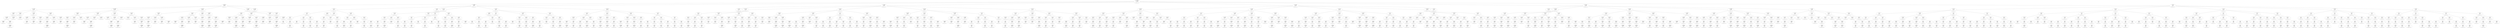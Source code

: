graph "G" {
  node [
    fontname = "Courier";
  ];
  "44117" [
    label = "Visits: 1183736\nValue: -11396330\n. . O \n. . . \nX . X \n\nO \"X\" jogou, vez do \"O\":\n";
  ];
  "44118" [
    label = "Visits: 639935\nValue: 639528\n. O O \n. . . \nX . X \n\nO \"O\" jogou, vez do \"X\":\n";
  ];
  "44119" [
    label = "Visits: 127822\nValue: -1278154\n. O O \nX . . \nX . X \n\nO \"X\" jogou, vez do \"O\":\n";
  ];
  "44120" [
    label = "Visits: 32067\nValue: 32067\nO O O \nX . . \nX . X \n\nO \"O\" jogou, vez do \"X\":\n";
  ];
  "44121" [
    label = "Visits: 31918\nValue: 31896\n. O O \nX . O \nX . X \n\nO \"O\" jogou, vez do \"X\":\n";
  ];
  "44122" [
    label = "Visits: 10699\nValue: -106968\n. O O \nX X O \nX . X \n\nO \"X\" jogou, vez do \"O\":\n";
  ];
  "44123" [
    label = "Visits: 5366\nValue: 5366\nO O O \nX X O \nX . X \n\nO \"O\" jogou, vez do \"X\":\n";
  ];
  "44124" [
    label = "Visits: 5332\nValue: 5321\n. O O \nX X O \nX O X \n\nO \"O\" jogou, vez do \"X\":\n";
  ];
  "44125" [
    label = "Visits: 5331\nValue: -53310\nX O O \nX X O \nX O X \n\nO \"X\" jogou, vez do \"O\":\n";
  ];
  "44126" [
    label = "Visits: 10609\nValue: -106090\n. O O \nX . O \nX X X \n\nO \"X\" jogou, vez do \"O\":\n";
  ];
  "44127" [
    label = "Visits: 10609\nValue: -106090\nX O O \nX . O \nX . X \n\nO \"X\" jogou, vez do \"O\":\n";
  ];
  "44128" [
    label = "Visits: 31918\nValue: 31896\n. O O \nX . . \nX O X \n\nO \"O\" jogou, vez do \"X\":\n";
  ];
  "44129" [
    label = "Visits: 10609\nValue: -106090\nX O O \nX . . \nX O X \n\nO \"X\" jogou, vez do \"O\":\n";
  ];
  "44130" [
    label = "Visits: 10654\nValue: -106529\n. O O \nX . X \nX O X \n\nO \"X\" jogou, vez do \"O\":\n";
  ];
  "44131" [
    label = "Visits: 5327\nValue: 5327\n. O O \nX O X \nX O X \n\nO \"O\" jogou, vez do \"X\":\n";
  ];
  "44132" [
    label = "Visits: 5326\nValue: 5326\nO O O \nX . X \nX O X \n\nO \"O\" jogou, vez do \"X\":\n";
  ];
  "44133" [
    label = "Visits: 10654\nValue: -106529\n. O O \nX X . \nX O X \n\nO \"X\" jogou, vez do \"O\":\n";
  ];
  "44134" [
    label = "Visits: 5344\nValue: 5344\nO O O \nX X . \nX O X \n\nO \"O\" jogou, vez do \"X\":\n";
  ];
  "44135" [
    label = "Visits: 5309\nValue: 5298\n. O O \nX X O \nX O X \n\nO \"O\" jogou, vez do \"X\":\n";
  ];
  "44136" [
    label = "Visits: 5308\nValue: -53080\nX O O \nX X O \nX O X \n\nO \"X\" jogou, vez do \"O\":\n";
  ];
  "44137" [
    label = "Visits: 31918\nValue: 31896\n. O O \nX O . \nX . X \n\nO \"O\" jogou, vez do \"X\":\n";
  ];
  "44138" [
    label = "Visits: 10624\nValue: -106240\n. O O \nX O . \nX X X \n\nO \"X\" jogou, vez do \"O\":\n";
  ];
  "44139" [
    label = "Visits: 10624\nValue: -106240\nX O O \nX O . \nX . X \n\nO \"X\" jogou, vez do \"O\":\n";
  ];
  "44140" [
    label = "Visits: 10669\nValue: -106679\n. O O \nX O X \nX . X \n\nO \"X\" jogou, vez do \"O\":\n";
  ];
  "44141" [
    label = "Visits: 5334\nValue: 5334\n. O O \nX O X \nX O X \n\nO \"O\" jogou, vez do \"X\":\n";
  ];
  "44142" [
    label = "Visits: 5334\nValue: 5334\nO O O \nX O X \nX . X \n\nO \"O\" jogou, vez do \"X\":\n";
  ];
  "44143" [
    label = "Visits: 128235\nValue: -1282251\nX O O \n. . . \nX . X \n\nO \"X\" jogou, vez do \"O\":\n";
  ];
  "44144" [
    label = "Visits: 32077\nValue: 32055\nX O O \n. O . \nX . X \n\nO \"O\" jogou, vez do \"X\":\n";
  ];
  "44145" [
    label = "Visits: 10677\nValue: -106770\nX O O \n. O . \nX X X \n\nO \"X\" jogou, vez do \"O\":\n";
  ];
  "44146" [
    label = "Visits: 10722\nValue: -107209\nX O O \n. O X \nX . X \n\nO \"X\" jogou, vez do \"O\":\n";
  ];
  "44147" [
    label = "Visits: 5343\nValue: 5332\nX O O \nO O X \nX . X \n\nO \"O\" jogou, vez do \"X\":\n";
  ];
  "44148" [
    label = "Visits: 5342\nValue: -53420\nX O O \nO O X \nX X X \n\nO \"X\" jogou, vez do \"O\":\n";
  ];
  "44149" [
    label = "Visits: 5378\nValue: 5378\nX O O \n. O X \nX O X \n\nO \"O\" jogou, vez do \"X\":\n";
  ];
  "44150" [
    label = "Visits: 10677\nValue: -106770\nX O O \nX O . \nX . X \n\nO \"X\" jogou, vez do \"O\":\n";
  ];
  "44151" [
    label = "Visits: 32003\nValue: 31970\nX O O \n. . . \nX O X \n\nO \"O\" jogou, vez do \"X\":\n";
  ];
  "44152" [
    label = "Visits: 10728\nValue: -107258\nX O O \n. . X \nX O X \n\nO \"X\" jogou, vez do \"O\":\n";
  ];
  "44153" [
    label = "Visits: 5381\nValue: 5381\nX O O \n. O X \nX O X \n\nO \"O\" jogou, vez do \"X\":\n";
  ];
  "44154" [
    label = "Visits: 5346\nValue: 5335\nX O O \nO . X \nX O X \n\nO \"O\" jogou, vez do \"X\":\n";
  ];
  "44155" [
    label = "Visits: 5345\nValue: -53450\nX O O \nO X X \nX O X \n\nO \"X\" jogou, vez do \"O\":\n";
  ];
  "44156" [
    label = "Visits: 10637\nValue: -106370\nX O O \n. X . \nX O X \n\nO \"X\" jogou, vez do \"O\":\n";
  ];
  "44157" [
    label = "Visits: 10637\nValue: -106370\nX O O \nX . . \nX O X \n\nO \"X\" jogou, vez do \"O\":\n";
  ];
  "44158" [
    label = "Visits: 32003\nValue: 31970\nX O O \nO . . \nX . X \n\nO \"O\" jogou, vez do \"X\":\n";
  ];
  "44159" [
    label = "Visits: 10637\nValue: -106370\nX O O \nO . . \nX X X \n\nO \"X\" jogou, vez do \"O\":\n";
  ];
  "44160" [
    label = "Visits: 10728\nValue: -107258\nX O O \nO . X \nX . X \n\nO \"X\" jogou, vez do \"O\":\n";
  ];
  "44161" [
    label = "Visits: 5364\nValue: 5353\nX O O \nO O X \nX . X \n\nO \"O\" jogou, vez do \"X\":\n";
  ];
  "44162" [
    label = "Visits: 5363\nValue: -53630\nX O O \nO O X \nX X X \n\nO \"X\" jogou, vez do \"O\":\n";
  ];
  "44163" [
    label = "Visits: 5363\nValue: 5352\nX O O \nO . X \nX O X \n\nO \"O\" jogou, vez do \"X\":\n";
  ];
  "44164" [
    label = "Visits: 5362\nValue: -53620\nX O O \nO X X \nX O X \n\nO \"X\" jogou, vez do \"O\":\n";
  ];
  "44165" [
    label = "Visits: 10637\nValue: -106370\nX O O \nO X . \nX . X \n\nO \"X\" jogou, vez do \"O\":\n";
  ];
  "44166" [
    label = "Visits: 32151\nValue: 32140\nX O O \n. . O \nX . X \n\nO \"O\" jogou, vez do \"X\":\n";
  ];
  "44167" [
    label = "Visits: 10717\nValue: -107170\nX O O \n. X O \nX . X \n\nO \"X\" jogou, vez do \"O\":\n";
  ];
  "44168" [
    label = "Visits: 10717\nValue: -107170\nX O O \nX . O \nX . X \n\nO \"X\" jogou, vez do \"O\":\n";
  ];
  "44169" [
    label = "Visits: 10716\nValue: -107160\nX O O \n. . O \nX X X \n\nO \"X\" jogou, vez do \"O\":\n";
  ];
  "44170" [
    label = "Visits: 128510\nValue: -1284979\n. O O \n. . X \nX . X \n\nO \"X\" jogou, vez do \"O\":\n";
  ];
  "44171" [
    label = "Visits: 32034\nValue: 31990\n. O O \n. . X \nX O X \n\nO \"O\" jogou, vez do \"X\":\n";
  ];
  "44172" [
    label = "Visits: 10708\nValue: -107058\n. O O \n. X X \nX O X \n\nO \"X\" jogou, vez do \"O\":\n";
  ];
  "44173" [
    label = "Visits: 5371\nValue: 5371\nO O O \n. X X \nX O X \n\nO \"O\" jogou, vez do \"X\":\n";
  ];
  "44174" [
    label = "Visits: 5336\nValue: 5325\n. O O \nO X X \nX O X \n\nO \"O\" jogou, vez do \"X\":\n";
  ];
  "44175" [
    label = "Visits: 5335\nValue: -53350\nX O O \nO X X \nX O X \n\nO \"X\" jogou, vez do \"O\":\n";
  ];
  "44176" [
    label = "Visits: 10663\nValue: -106619\nX O O \n. . X \nX O X \n\nO \"X\" jogou, vez do \"O\":\n";
  ];
  "44177" [
    label = "Visits: 5314\nValue: 5303\nX O O \nO . X \nX O X \n\nO \"O\" jogou, vez do \"X\":\n";
  ];
  "44178" [
    label = "Visits: 5313\nValue: -53130\nX O O \nO X X \nX O X \n\nO \"X\" jogou, vez do \"O\":\n";
  ];
  "44179" [
    label = "Visits: 5348\nValue: 5348\nX O O \n. O X \nX O X \n\nO \"O\" jogou, vez do \"X\":\n";
  ];
  "44180" [
    label = "Visits: 10662\nValue: -106609\n. O O \nX . X \nX O X \n\nO \"X\" jogou, vez do \"O\":\n";
  ];
  "44181" [
    label = "Visits: 5331\nValue: 5331\nO O O \nX . X \nX O X \n\nO \"O\" jogou, vez do \"X\":\n";
  ];
  "44182" [
    label = "Visits: 5330\nValue: 5330\n. O O \nX O X \nX O X \n\nO \"O\" jogou, vez do \"X\":\n";
  ];
  "44183" [
    label = "Visits: 32183\nValue: 32161\n. O O \n. O X \nX . X \n\nO \"O\" jogou, vez do \"X\":\n";
  ];
  "44184" [
    label = "Visits: 10743\nValue: -107419\nX O O \n. O X \nX . X \n\nO \"X\" jogou, vez do \"O\":\n";
  ];
  "44185" [
    label = "Visits: 5388\nValue: 5388\nX O O \n. O X \nX O X \n\nO \"O\" jogou, vez do \"X\":\n";
  ];
  "44186" [
    label = "Visits: 5354\nValue: 5343\nX O O \nO O X \nX . X \n\nO \"O\" jogou, vez do \"X\":\n";
  ];
  "44187" [
    label = "Visits: 5353\nValue: -53530\nX O O \nO O X \nX X X \n\nO \"X\" jogou, vez do \"O\":\n";
  ];
  "44188" [
    label = "Visits: 10697\nValue: -106970\n. O O \n. O X \nX X X \n\nO \"X\" jogou, vez do \"O\":\n";
  ];
  "44189" [
    label = "Visits: 10742\nValue: -107409\n. O O \nX O X \nX . X \n\nO \"X\" jogou, vez do \"O\":\n";
  ];
  "44190" [
    label = "Visits: 5371\nValue: 5371\n. O O \nX O X \nX O X \n\nO \"O\" jogou, vez do \"X\":\n";
  ];
  "44191" [
    label = "Visits: 5370\nValue: 5370\nO O O \nX O X \nX . X \n\nO \"O\" jogou, vez do \"X\":\n";
  ];
  "44192" [
    label = "Visits: 32332\nValue: 32332\nO O O \n. . X \nX . X \n\nO \"O\" jogou, vez do \"X\":\n";
  ];
  "44193" [
    label = "Visits: 31960\nValue: 31905\n. O O \nO . X \nX . X \n\nO \"O\" jogou, vez do \"X\":\n";
  ];
  "44194" [
    label = "Visits: 10683\nValue: -106808\nX O O \nO . X \nX . X \n\nO \"X\" jogou, vez do \"O\":\n";
  ];
  "44195" [
    label = "Visits: 5341\nValue: 5330\nX O O \nO . X \nX O X \n\nO \"O\" jogou, vez do \"X\":\n";
  ];
  "44196" [
    label = "Visits: 5340\nValue: -53400\nX O O \nO X X \nX O X \n\nO \"X\" jogou, vez do \"O\":\n";
  ];
  "44197" [
    label = "Visits: 5341\nValue: 5330\nX O O \nO O X \nX . X \n\nO \"O\" jogou, vez do \"X\":\n";
  ];
  "44198" [
    label = "Visits: 5340\nValue: -53400\nX O O \nO O X \nX X X \n\nO \"X\" jogou, vez do \"O\":\n";
  ];
  "44199" [
    label = "Visits: 10593\nValue: -105930\n. O O \nO . X \nX X X \n\nO \"X\" jogou, vez do \"O\":\n";
  ];
  "44200" [
    label = "Visits: 10683\nValue: -106808\n. O O \nO X X \nX . X \n\nO \"X\" jogou, vez do \"O\":\n";
  ];
  "44201" [
    label = "Visits: 5324\nValue: 5313\n. O O \nO X X \nX O X \n\nO \"O\" jogou, vez do \"X\":\n";
  ];
  "44202" [
    label = "Visits: 5323\nValue: -53230\nX O O \nO X X \nX O X \n\nO \"X\" jogou, vez do \"O\":\n";
  ];
  "44203" [
    label = "Visits: 5358\nValue: 5358\nO O O \nO X X \nX . X \n\nO \"O\" jogou, vez do \"X\":\n";
  ];
  "44204" [
    label = "Visits: 128373\nValue: -1283620\n. O O \n. X . \nX . X \n\nO \"X\" jogou, vez do \"O\":\n";
  ];
  "44205" [
    label = "Visits: 31981\nValue: 31937\n. O O \n. X . \nX O X \n\nO \"O\" jogou, vez do \"X\":\n";
  ];
  "44206" [
    label = "Visits: 10615\nValue: -106150\nX O O \n. X . \nX O X \n\nO \"X\" jogou, vez do \"O\":\n";
  ];
  "44207" [
    label = "Visits: 10660\nValue: -106589\n. O O \nX X . \nX O X \n\nO \"X\" jogou, vez do \"O\":\n";
  ];
  "44208" [
    label = "Visits: 5347\nValue: 5347\nO O O \nX X . \nX O X \n\nO \"O\" jogou, vez do \"X\":\n";
  ];
  "44209" [
    label = "Visits: 5312\nValue: 5301\n. O O \nX X O \nX O X \n\nO \"O\" jogou, vez do \"X\":\n";
  ];
  "44210" [
    label = "Visits: 5311\nValue: -53110\nX O O \nX X O \nX O X \n\nO \"X\" jogou, vez do \"O\":\n";
  ];
  "44211" [
    label = "Visits: 10705\nValue: -107028\n. O O \n. X X \nX O X \n\nO \"X\" jogou, vez do \"O\":\n";
  ];
  "44212" [
    label = "Visits: 5335\nValue: 5324\n. O O \nO X X \nX O X \n\nO \"O\" jogou, vez do \"X\":\n";
  ];
  "44213" [
    label = "Visits: 5334\nValue: -53340\nX O O \nO X X \nX O X \n\nO \"X\" jogou, vez do \"O\":\n";
  ];
  "44214" [
    label = "Visits: 5369\nValue: 5369\nO O O \n. X X \nX O X \n\nO \"O\" jogou, vez do \"X\":\n";
  ];
  "44215" [
    label = "Visits: 32056\nValue: 32023\n. O O \n. X O \nX . X \n\nO \"O\" jogou, vez do \"X\":\n";
  ];
  "44216" [
    label = "Visits: 10655\nValue: -106550\nX O O \n. X O \nX . X \n\nO \"X\" jogou, vez do \"O\":\n";
  ];
  "44217" [
    label = "Visits: 10745\nValue: -107428\n. O O \nX X O \nX . X \n\nO \"X\" jogou, vez do \"O\":\n";
  ];
  "44218" [
    label = "Visits: 5355\nValue: 5344\n. O O \nX X O \nX O X \n\nO \"O\" jogou, vez do \"X\":\n";
  ];
  "44219" [
    label = "Visits: 5354\nValue: -53540\nX O O \nX X O \nX O X \n\nO \"X\" jogou, vez do \"O\":\n";
  ];
  "44220" [
    label = "Visits: 5389\nValue: 5389\nO O O \nX X O \nX . X \n\nO \"O\" jogou, vez do \"X\":\n";
  ];
  "44221" [
    label = "Visits: 10655\nValue: -106550\n. O O \n. X O \nX X X \n\nO \"X\" jogou, vez do \"O\":\n";
  ];
  "44222" [
    label = "Visits: 32056\nValue: 32023\n. O O \nO X . \nX . X \n\nO \"O\" jogou, vez do \"X\":\n";
  ];
  "44223" [
    label = "Visits: 10745\nValue: -107428\n. O O \nO X X \nX . X \n\nO \"X\" jogou, vez do \"O\":\n";
  ];
  "44224" [
    label = "Visits: 5389\nValue: 5389\nO O O \nO X X \nX . X \n\nO \"O\" jogou, vez do \"X\":\n";
  ];
  "44225" [
    label = "Visits: 5355\nValue: 5344\n. O O \nO X X \nX O X \n\nO \"O\" jogou, vez do \"X\":\n";
  ];
  "44226" [
    label = "Visits: 5354\nValue: -53540\nX O O \nO X X \nX O X \n\nO \"X\" jogou, vez do \"O\":\n";
  ];
  "44227" [
    label = "Visits: 10655\nValue: -106550\nX O O \nO X . \nX . X \n\nO \"X\" jogou, vez do \"O\":\n";
  ];
  "44228" [
    label = "Visits: 10655\nValue: -106550\n. O O \nO X . \nX X X \n\nO \"X\" jogou, vez do \"O\":\n";
  ];
  "44229" [
    label = "Visits: 32279\nValue: 32279\nO O O \n. X . \nX . X \n\nO \"O\" jogou, vez do \"X\":\n";
  ];
  "44230" [
    label = "Visits: 126994\nValue: -1269940\n. O O \n. . . \nX X X \n\nO \"X\" jogou, vez do \"O\":\n";
  ];
  "44231" [
    label = "Visits: 33935\nValue: 25689\nO . O \n. . . \nX . X \n\nO \"O\" jogou, vez do \"X\":\n";
  ];
  "44232" [
    label = "Visits: 6170\nValue: -47715\nO . O \n. X . \nX . X \n\nO \"X\" jogou, vez do \"O\":\n";
  ];
  "44233" [
    label = "Visits: 608\nValue: 24\nO . O \n. X . \nX O X \n\nO \"O\" jogou, vez do \"X\":\n";
  ];
  "44234" [
    label = "Visits: 31\nValue: -170\nO . O \n. X X \nX O X \n\nO \"X\" jogou, vez do \"O\":\n";
  ];
  "44235" [
    label = "Visits: 17\nValue: 17\nO O O \n. X X \nX O X \n\nO \"O\" jogou, vez do \"X\":\n";
  ];
  "44236" [
    label = "Visits: 13\nValue: 0\nO . O \nO X X \nX O X \n\nO \"O\" jogou, vez do \"X\":\n";
  ];
  "44237" [
    label = "Visits: 12\nValue: 0\nO X O \nO X X \nX O X \n\nO \"X\" jogou, vez do \"O\":\n";
  ];
  "44238" [
    label = "Visits: 31\nValue: -169\nO . O \nX X . \nX O X \n\nO \"X\" jogou, vez do \"O\":\n";
  ];
  "44239" [
    label = "Visits: 17\nValue: 17\nO O O \nX X . \nX O X \n\nO \"O\" jogou, vez do \"X\":\n";
  ];
  "44240" [
    label = "Visits: 13\nValue: 0\nO . O \nX X O \nX O X \n\nO \"O\" jogou, vez do \"X\":\n";
  ];
  "44241" [
    label = "Visits: 12\nValue: 0\nO X O \nX X O \nX O X \n\nO \"X\" jogou, vez do \"O\":\n";
  ];
  "44242" [
    label = "Visits: 545\nValue: 0\nO X O \n. X . \nX O X \n\nO \"X\" jogou, vez do \"O\":\n";
  ];
  "44243" [
    label = "Visits: 272\nValue: 0\nO X O \n. X O \nX O X \n\nO \"O\" jogou, vez do \"X\":\n";
  ];
  "44244" [
    label = "Visits: 271\nValue: 0\nO X O \nX X O \nX O X \n\nO \"X\" jogou, vez do \"O\":\n";
  ];
  "44245" [
    label = "Visits: 272\nValue: 0\nO X O \nO X . \nX O X \n\nO \"O\" jogou, vez do \"X\":\n";
  ];
  "44246" [
    label = "Visits: 271\nValue: 0\nO X O \nO X X \nX O X \n\nO \"X\" jogou, vez do \"O\":\n";
  ];
  "44247" [
    label = "Visits: 2596\nValue: 2596\nO O O \n. X . \nX . X \n\nO \"O\" jogou, vez do \"X\":\n";
  ];
  "44248" [
    label = "Visits: 1482\nValue: 1050\nO . O \nO X . \nX . X \n\nO \"O\" jogou, vez do \"X\":\n";
  ];
  "44249" [
    label = "Visits: 86\nValue: -860\nO . O \nO X . \nX X X \n\nO \"X\" jogou, vez do \"O\":\n";
  ];
  "44250" [
    label = "Visits: 689\nValue: -4870\nO . O \nO X X \nX . X \n\nO \"X\" jogou, vez do \"O\":\n";
  ];
  "44251" [
    label = "Visits: 201\nValue: 0\nO . O \nO X X \nX O X \n\nO \"O\" jogou, vez do \"X\":\n";
  ];
  "44252" [
    label = "Visits: 200\nValue: 0\nO X O \nO X X \nX O X \n\nO \"X\" jogou, vez do \"O\":\n";
  ];
  "44253" [
    label = "Visits: 487\nValue: 487\nO O O \nO X X \nX . X \n\nO \"O\" jogou, vez do \"X\":\n";
  ];
  "44254" [
    label = "Visits: 706\nValue: -4969\nO X O \nO X . \nX . X \n\nO \"X\" jogou, vez do \"O\":\n";
  ];
  "44255" [
    label = "Visits: 208\nValue: 0\nO X O \nO X . \nX O X \n\nO \"O\" jogou, vez do \"X\":\n";
  ];
  "44256" [
    label = "Visits: 207\nValue: 0\nO X O \nO X X \nX O X \n\nO \"X\" jogou, vez do \"O\":\n";
  ];
  "44257" [
    label = "Visits: 497\nValue: 486\nO X O \nO X O \nX . X \n\nO \"O\" jogou, vez do \"X\":\n";
  ];
  "44258" [
    label = "Visits: 496\nValue: -4960\nO X O \nO X O \nX X X \n\nO \"X\" jogou, vez do \"O\":\n";
  ];
  "44259" [
    label = "Visits: 1483\nValue: 1052\nO . O \n. X O \nX . X \n\nO \"O\" jogou, vez do \"X\":\n";
  ];
  "44260" [
    label = "Visits: 86\nValue: -860\nO . O \n. X O \nX X X \n\nO \"X\" jogou, vez do \"O\":\n";
  ];
  "44261" [
    label = "Visits: 689\nValue: -4869\nO . O \nX X O \nX . X \n\nO \"X\" jogou, vez do \"O\":\n";
  ];
  "44262" [
    label = "Visits: 201\nValue: 0\nO . O \nX X O \nX O X \n\nO \"O\" jogou, vez do \"X\":\n";
  ];
  "44263" [
    label = "Visits: 200\nValue: 0\nO X O \nX X O \nX O X \n\nO \"X\" jogou, vez do \"O\":\n";
  ];
  "44264" [
    label = "Visits: 487\nValue: 487\nO O O \nX X O \nX . X \n\nO \"O\" jogou, vez do \"X\":\n";
  ];
  "44265" [
    label = "Visits: 707\nValue: -4979\nO X O \n. X O \nX . X \n\nO \"X\" jogou, vez do \"O\":\n";
  ];
  "44266" [
    label = "Visits: 208\nValue: 0\nO X O \n. X O \nX O X \n\nO \"O\" jogou, vez do \"X\":\n";
  ];
  "44267" [
    label = "Visits: 207\nValue: 0\nO X O \nX X O \nX O X \n\nO \"X\" jogou, vez do \"O\":\n";
  ];
  "44268" [
    label = "Visits: 498\nValue: 487\nO X O \nO X O \nX . X \n\nO \"O\" jogou, vez do \"X\":\n";
  ];
  "44269" [
    label = "Visits: 497\nValue: -4970\nO X O \nO X O \nX X X \n\nO \"X\" jogou, vez do \"O\":\n";
  ];
  "44270" [
    label = "Visits: 298\nValue: -2980\nO . O \n. . . \nX X X \n\nO \"X\" jogou, vez do \"O\":\n";
  ];
  "44271" [
    label = "Visits: 6187\nValue: -47853\nO . O \n. . X \nX . X \n\nO \"X\" jogou, vez do \"O\":\n";
  ];
  "44272" [
    label = "Visits: 1470\nValue: 1030\nO . O \nO . X \nX . X \n\nO \"O\" jogou, vez do \"X\":\n";
  ];
  "44273" [
    label = "Visits: 704\nValue: -4949\nO X O \nO . X \nX . X \n\nO \"X\" jogou, vez do \"O\":\n";
  ];
  "44274" [
    label = "Visits: 207\nValue: 0\nO X O \nO . X \nX O X \n\nO \"O\" jogou, vez do \"X\":\n";
  ];
  "44275" [
    label = "Visits: 206\nValue: 0\nO X O \nO X X \nX O X \n\nO \"X\" jogou, vez do \"O\":\n";
  ];
  "44276" [
    label = "Visits: 496\nValue: 485\nO X O \nO O X \nX . X \n\nO \"O\" jogou, vez do \"X\":\n";
  ];
  "44277" [
    label = "Visits: 495\nValue: -4950\nO X O \nO O X \nX X X \n\nO \"X\" jogou, vez do \"O\":\n";
  ];
  "44278" [
    label = "Visits: 85\nValue: -850\nO . O \nO . X \nX X X \n\nO \"X\" jogou, vez do \"O\":\n";
  ];
  "44279" [
    label = "Visits: 680\nValue: -4799\nO . O \nO X X \nX . X \n\nO \"X\" jogou, vez do \"O\":\n";
  ];
  "44280" [
    label = "Visits: 480\nValue: 480\nO O O \nO X X \nX . X \n\nO \"O\" jogou, vez do \"X\":\n";
  ];
  "44281" [
    label = "Visits: 199\nValue: 0\nO . O \nO X X \nX O X \n\nO \"O\" jogou, vez do \"X\":\n";
  ];
  "44282" [
    label = "Visits: 198\nValue: 0\nO X O \nO X X \nX O X \n\nO \"X\" jogou, vez do \"O\":\n";
  ];
  "44283" [
    label = "Visits: 2616\nValue: 2616\nO O O \n. . X \nX . X \n\nO \"O\" jogou, vez do \"X\":\n";
  ];
  "44284" [
    label = "Visits: 610\nValue: 24\nO . O \n. . X \nX O X \n\nO \"O\" jogou, vez do \"X\":\n";
  ];
  "44285" [
    label = "Visits: 547\nValue: 0\nO X O \n. . X \nX O X \n\nO \"X\" jogou, vez do \"O\":\n";
  ];
  "44286" [
    label = "Visits: 273\nValue: 0\nO X O \n. O X \nX O X \n\nO \"O\" jogou, vez do \"X\":\n";
  ];
  "44287" [
    label = "Visits: 272\nValue: 0\nO X O \nX O X \nX O X \n\nO \"X\" jogou, vez do \"O\":\n";
  ];
  "44288" [
    label = "Visits: 273\nValue: 0\nO X O \nO . X \nX O X \n\nO \"O\" jogou, vez do \"X\":\n";
  ];
  "44289" [
    label = "Visits: 272\nValue: 0\nO X O \nO X X \nX O X \n\nO \"X\" jogou, vez do \"O\":\n";
  ];
  "44290" [
    label = "Visits: 31\nValue: -169\nO . O \n. X X \nX O X \n\nO \"X\" jogou, vez do \"O\":\n";
  ];
  "44291" [
    label = "Visits: 17\nValue: 17\nO O O \n. X X \nX O X \n\nO \"O\" jogou, vez do \"X\":\n";
  ];
  "44292" [
    label = "Visits: 13\nValue: 0\nO . O \nO X X \nX O X \n\nO \"O\" jogou, vez do \"X\":\n";
  ];
  "44293" [
    label = "Visits: 12\nValue: 0\nO X O \nO X X \nX O X \n\nO \"X\" jogou, vez do \"O\":\n";
  ];
  "44294" [
    label = "Visits: 31\nValue: -170\nO . O \nX . X \nX O X \n\nO \"X\" jogou, vez do \"O\":\n";
  ];
  "44295" [
    label = "Visits: 17\nValue: 17\nO O O \nX . X \nX O X \n\nO \"O\" jogou, vez do \"X\":\n";
  ];
  "44296" [
    label = "Visits: 13\nValue: 0\nO . O \nX O X \nX O X \n\nO \"O\" jogou, vez do \"X\":\n";
  ];
  "44297" [
    label = "Visits: 12\nValue: 0\nO X O \nX O X \nX O X \n\nO \"X\" jogou, vez do \"O\":\n";
  ];
  "44298" [
    label = "Visits: 1490\nValue: 1056\nO . O \n. O X \nX . X \n\nO \"O\" jogou, vez do \"X\":\n";
  ];
  "44299" [
    label = "Visits: 712\nValue: -5019\nO X O \n. O X \nX . X \n\nO \"X\" jogou, vez do \"O\":\n";
  ];
  "44300" [
    label = "Visits: 209\nValue: 0\nO X O \n. O X \nX O X \n\nO \"O\" jogou, vez do \"X\":\n";
  ];
  "44301" [
    label = "Visits: 208\nValue: 0\nO X O \nX O X \nX O X \n\nO \"X\" jogou, vez do \"O\":\n";
  ];
  "44302" [
    label = "Visits: 502\nValue: 491\nO X O \nO O X \nX . X \n\nO \"O\" jogou, vez do \"X\":\n";
  ];
  "44303" [
    label = "Visits: 501\nValue: -5010\nO X O \nO O X \nX X X \n\nO \"X\" jogou, vez do \"O\":\n";
  ];
  "44304" [
    label = "Visits: 86\nValue: -860\nO . O \n. O X \nX X X \n\nO \"X\" jogou, vez do \"O\":\n";
  ];
  "44305" [
    label = "Visits: 691\nValue: -4880\nO . O \nX O X \nX . X \n\nO \"X\" jogou, vez do \"O\":\n";
  ];
  "44306" [
    label = "Visits: 202\nValue: 0\nO . O \nX O X \nX O X \n\nO \"O\" jogou, vez do \"X\":\n";
  ];
  "44307" [
    label = "Visits: 201\nValue: 0\nO X O \nX O X \nX O X \n\nO \"X\" jogou, vez do \"O\":\n";
  ];
  "44308" [
    label = "Visits: 488\nValue: 488\nO O O \nX O X \nX . X \n\nO \"O\" jogou, vez do \"X\":\n";
  ];
  "44309" [
    label = "Visits: 6082\nValue: -47072\nO . O \nX . . \nX . X \n\nO \"X\" jogou, vez do \"O\":\n";
  ];
  "44310" [
    label = "Visits: 2581\nValue: 2581\nO O O \nX . . \nX . X \n\nO \"O\" jogou, vez do \"X\":\n";
  ];
  "44311" [
    label = "Visits: 595\nValue: 14\nO . O \nX . . \nX O X \n\nO \"O\" jogou, vez do \"X\":\n";
  ];
  "44312" [
    label = "Visits: 31\nValue: -169\nO . O \nX X . \nX O X \n\nO \"X\" jogou, vez do \"O\":\n";
  ];
  "44313" [
    label = "Visits: 17\nValue: 17\nO O O \nX X . \nX O X \n\nO \"O\" jogou, vez do \"X\":\n";
  ];
  "44314" [
    label = "Visits: 13\nValue: 0\nO . O \nX X O \nX O X \n\nO \"O\" jogou, vez do \"X\":\n";
  ];
  "44315" [
    label = "Visits: 12\nValue: 0\nO X O \nX X O \nX O X \n\nO \"X\" jogou, vez do \"O\":\n";
  ];
  "44316" [
    label = "Visits: 31\nValue: -169\nO . O \nX . X \nX O X \n\nO \"X\" jogou, vez do \"O\":\n";
  ];
  "44317" [
    label = "Visits: 13\nValue: 0\nO . O \nX O X \nX O X \n\nO \"O\" jogou, vez do \"X\":\n";
  ];
  "44318" [
    label = "Visits: 12\nValue: 0\nO X O \nX O X \nX O X \n\nO \"X\" jogou, vez do \"O\":\n";
  ];
  "44319" [
    label = "Visits: 17\nValue: 17\nO O O \nX . X \nX O X \n\nO \"O\" jogou, vez do \"X\":\n";
  ];
  "44320" [
    label = "Visits: 532\nValue: 0\nO X O \nX . . \nX O X \n\nO \"X\" jogou, vez do \"O\":\n";
  ];
  "44321" [
    label = "Visits: 266\nValue: 0\nO X O \nX . O \nX O X \n\nO \"O\" jogou, vez do \"X\":\n";
  ];
  "44322" [
    label = "Visits: 265\nValue: 0\nO X O \nX X O \nX O X \n\nO \"X\" jogou, vez do \"O\":\n";
  ];
  "44323" [
    label = "Visits: 265\nValue: 0\nO X O \nX O . \nX O X \n\nO \"O\" jogou, vez do \"X\":\n";
  ];
  "44324" [
    label = "Visits: 264\nValue: 0\nO X O \nX O X \nX O X \n\nO \"X\" jogou, vez do \"O\":\n";
  ];
  "44325" [
    label = "Visits: 1453\nValue: 1017\nO . O \nX O . \nX . X \n\nO \"O\" jogou, vez do \"X\":\n";
  ];
  "44326" [
    label = "Visits: 672\nValue: -4739\nO . O \nX O X \nX . X \n\nO \"X\" jogou, vez do \"O\":\n";
  ];
  "44327" [
    label = "Visits: 474\nValue: 474\nO O O \nX O X \nX . X \n\nO \"O\" jogou, vez do \"X\":\n";
  ];
  "44328" [
    label = "Visits: 197\nValue: 0\nO . O \nX O X \nX O X \n\nO \"O\" jogou, vez do \"X\":\n";
  ];
  "44329" [
    label = "Visits: 196\nValue: 0\nO X O \nX O X \nX O X \n\nO \"X\" jogou, vez do \"O\":\n";
  ];
  "44330" [
    label = "Visits: 696\nValue: -4889\nO X O \nX O . \nX . X \n\nO \"X\" jogou, vez do \"O\":\n";
  ];
  "44331" [
    label = "Visits: 205\nValue: 0\nO X O \nX O . \nX O X \n\nO \"O\" jogou, vez do \"X\":\n";
  ];
  "44332" [
    label = "Visits: 204\nValue: 0\nO X O \nX O X \nX O X \n\nO \"X\" jogou, vez do \"O\":\n";
  ];
  "44333" [
    label = "Visits: 490\nValue: 479\nO X O \nX O O \nX . X \n\nO \"O\" jogou, vez do \"X\":\n";
  ];
  "44334" [
    label = "Visits: 489\nValue: -4890\nO X O \nX O O \nX X X \n\nO \"X\" jogou, vez do \"O\":\n";
  ];
  "44335" [
    label = "Visits: 84\nValue: -840\nO . O \nX O . \nX X X \n\nO \"X\" jogou, vez do \"O\":\n";
  ];
  "44336" [
    label = "Visits: 1452\nValue: 1016\nO . O \nX . O \nX . X \n\nO \"O\" jogou, vez do \"X\":\n";
  ];
  "44337" [
    label = "Visits: 672\nValue: -4739\nO . O \nX X O \nX . X \n\nO \"X\" jogou, vez do \"O\":\n";
  ];
  "44338" [
    label = "Visits: 197\nValue: 0\nO . O \nX X O \nX O X \n\nO \"O\" jogou, vez do \"X\":\n";
  ];
  "44339" [
    label = "Visits: 196\nValue: 0\nO X O \nX X O \nX O X \n\nO \"X\" jogou, vez do \"O\":\n";
  ];
  "44340" [
    label = "Visits: 474\nValue: 474\nO O O \nX X O \nX . X \n\nO \"O\" jogou, vez do \"X\":\n";
  ];
  "44341" [
    label = "Visits: 695\nValue: -4879\nO X O \nX . O \nX . X \n\nO \"X\" jogou, vez do \"O\":\n";
  ];
  "44342" [
    label = "Visits: 205\nValue: 0\nO X O \nX . O \nX O X \n\nO \"O\" jogou, vez do \"X\":\n";
  ];
  "44343" [
    label = "Visits: 204\nValue: 0\nO X O \nX X O \nX O X \n\nO \"X\" jogou, vez do \"O\":\n";
  ];
  "44344" [
    label = "Visits: 489\nValue: 478\nO X O \nX O O \nX . X \n\nO \"O\" jogou, vez do \"X\":\n";
  ];
  "44345" [
    label = "Visits: 488\nValue: -4880\nO X O \nX O O \nX X X \n\nO \"X\" jogou, vez do \"O\":\n";
  ];
  "44346" [
    label = "Visits: 84\nValue: -840\nO . O \nX . O \nX X X \n\nO \"X\" jogou, vez do \"O\":\n";
  ];
  "44347" [
    label = "Visits: 15197\nValue: -114032\nO X O \n. . . \nX . X \n\nO \"X\" jogou, vez do \"O\":\n";
  ];
  "44348" [
    label = "Visits: 4710\nValue: 3761\nO X O \nO . . \nX . X \n\nO \"O\" jogou, vez do \"X\":\n";
  ];
  "44349" [
    label = "Visits: 2242\nValue: -17829\nO X O \nO . X \nX . X \n\nO \"X\" jogou, vez do \"O\":\n";
  ];
  "44350" [
    label = "Visits: 1783\nValue: 1772\nO X O \nO O X \nX . X \n\nO \"O\" jogou, vez do \"X\":\n";
  ];
  "44351" [
    label = "Visits: 1782\nValue: -17820\nO X O \nO O X \nX X X \n\nO \"X\" jogou, vez do \"O\":\n";
  ];
  "44352" [
    label = "Visits: 458\nValue: 0\nO X O \nO . X \nX O X \n\nO \"O\" jogou, vez do \"X\":\n";
  ];
  "44353" [
    label = "Visits: 457\nValue: 0\nO X O \nO X X \nX O X \n\nO \"X\" jogou, vez do \"O\":\n";
  ];
  "44354" [
    label = "Visits: 2241\nValue: -17819\nO X O \nO X . \nX . X \n\nO \"X\" jogou, vez do \"O\":\n";
  ];
  "44355" [
    label = "Visits: 458\nValue: 0\nO X O \nO X . \nX O X \n\nO \"O\" jogou, vez do \"X\":\n";
  ];
  "44356" [
    label = "Visits: 457\nValue: 0\nO X O \nO X X \nX O X \n\nO \"X\" jogou, vez do \"O\":\n";
  ];
  "44357" [
    label = "Visits: 1782\nValue: 1771\nO X O \nO X O \nX . X \n\nO \"O\" jogou, vez do \"X\":\n";
  ];
  "44358" [
    label = "Visits: 1781\nValue: -17810\nO X O \nO X O \nX X X \n\nO \"X\" jogou, vez do \"O\":\n";
  ];
  "44359" [
    label = "Visits: 226\nValue: -2260\nO X O \nO . . \nX X X \n\nO \"X\" jogou, vez do \"O\":\n";
  ];
  "44360" [
    label = "Visits: 4710\nValue: 3761\nO X O \n. O . \nX . X \n\nO \"O\" jogou, vez do \"X\":\n";
  ];
  "44361" [
    label = "Visits: 2238\nValue: -17799\nO X O \n. O X \nX . X \n\nO \"X\" jogou, vez do \"O\":\n";
  ];
  "44362" [
    label = "Visits: 457\nValue: 0\nO X O \n. O X \nX O X \n\nO \"O\" jogou, vez do \"X\":\n";
  ];
  "44363" [
    label = "Visits: 456\nValue: 0\nO X O \nX O X \nX O X \n\nO \"X\" jogou, vez do \"O\":\n";
  ];
  "44364" [
    label = "Visits: 1780\nValue: 1769\nO X O \nO O X \nX . X \n\nO \"O\" jogou, vez do \"X\":\n";
  ];
  "44365" [
    label = "Visits: 1779\nValue: -17790\nO X O \nO O X \nX X X \n\nO \"X\" jogou, vez do \"O\":\n";
  ];
  "44366" [
    label = "Visits: 2245\nValue: -17849\nO X O \nX O . \nX . X \n\nO \"X\" jogou, vez do \"O\":\n";
  ];
  "44367" [
    label = "Visits: 1786\nValue: 1775\nO X O \nX O O \nX . X \n\nO \"O\" jogou, vez do \"X\":\n";
  ];
  "44368" [
    label = "Visits: 1785\nValue: -17850\nO X O \nX O O \nX X X \n\nO \"X\" jogou, vez do \"O\":\n";
  ];
  "44369" [
    label = "Visits: 458\nValue: 0\nO X O \nX O . \nX O X \n\nO \"O\" jogou, vez do \"X\":\n";
  ];
  "44370" [
    label = "Visits: 457\nValue: 0\nO X O \nX O X \nX O X \n\nO \"X\" jogou, vez do \"O\":\n";
  ];
  "44371" [
    label = "Visits: 226\nValue: -2260\nO X O \n. O . \nX X X \n\nO \"X\" jogou, vez do \"O\":\n";
  ];
  "44372" [
    label = "Visits: 4746\nValue: 3802\nO X O \n. . O \nX . X \n\nO \"O\" jogou, vez do \"X\":\n";
  ];
  "44373" [
    label = "Visits: 2262\nValue: -17999\nO X O \nX . O \nX . X \n\nO \"X\" jogou, vez do \"O\":\n";
  ];
  "44374" [
    label = "Visits: 1801\nValue: 1790\nO X O \nX O O \nX . X \n\nO \"O\" jogou, vez do \"X\":\n";
  ];
  "44375" [
    label = "Visits: 1800\nValue: -18000\nO X O \nX O O \nX X X \n\nO \"X\" jogou, vez do \"O\":\n";
  ];
  "44376" [
    label = "Visits: 460\nValue: 0\nO X O \nX . O \nX O X \n\nO \"O\" jogou, vez do \"X\":\n";
  ];
  "44377" [
    label = "Visits: 459\nValue: 0\nO X O \nX X O \nX O X \n\nO \"X\" jogou, vez do \"O\":\n";
  ];
  "44378" [
    label = "Visits: 2255\nValue: -17939\nO X O \n. X O \nX . X \n\nO \"X\" jogou, vez do \"O\":\n";
  ];
  "44379" [
    label = "Visits: 1794\nValue: 1783\nO X O \nO X O \nX . X \n\nO \"O\" jogou, vez do \"X\":\n";
  ];
  "44380" [
    label = "Visits: 1793\nValue: -17930\nO X O \nO X O \nX X X \n\nO \"X\" jogou, vez do \"O\":\n";
  ];
  "44381" [
    label = "Visits: 460\nValue: 0\nO X O \n. X O \nX O X \n\nO \"O\" jogou, vez do \"X\":\n";
  ];
  "44382" [
    label = "Visits: 459\nValue: 0\nO X O \nX X O \nX O X \n\nO \"X\" jogou, vez do \"O\":\n";
  ];
  "44383" [
    label = "Visits: 228\nValue: -2280\nO X O \n. . O \nX X X \n\nO \"X\" jogou, vez do \"O\":\n";
  ];
  "44384" [
    label = "Visits: 1030\nValue: 0\nO X O \n. . . \nX O X \n\nO \"O\" jogou, vez do \"X\":\n";
  ];
  "44385" [
    label = "Visits: 343\nValue: 0\nO X O \n. . X \nX O X \n\nO \"X\" jogou, vez do \"O\":\n";
  ];
  "44386" [
    label = "Visits: 171\nValue: 0\nO X O \n. O X \nX O X \n\nO \"O\" jogou, vez do \"X\":\n";
  ];
  "44387" [
    label = "Visits: 170\nValue: 0\nO X O \nX O X \nX O X \n\nO \"X\" jogou, vez do \"O\":\n";
  ];
  "44388" [
    label = "Visits: 171\nValue: 0\nO X O \nO . X \nX O X \n\nO \"O\" jogou, vez do \"X\":\n";
  ];
  "44389" [
    label = "Visits: 170\nValue: 0\nO X O \nO X X \nX O X \n\nO \"X\" jogou, vez do \"O\":\n";
  ];
  "44390" [
    label = "Visits: 343\nValue: 0\nO X O \n. X . \nX O X \n\nO \"X\" jogou, vez do \"O\":\n";
  ];
  "44391" [
    label = "Visits: 171\nValue: 0\nO X O \n. X O \nX O X \n\nO \"O\" jogou, vez do \"X\":\n";
  ];
  "44392" [
    label = "Visits: 170\nValue: 0\nO X O \nX X O \nX O X \n\nO \"X\" jogou, vez do \"O\":\n";
  ];
  "44393" [
    label = "Visits: 171\nValue: 0\nO X O \nO X . \nX O X \n\nO \"O\" jogou, vez do \"X\":\n";
  ];
  "44394" [
    label = "Visits: 170\nValue: 0\nO X O \nO X X \nX O X \n\nO \"X\" jogou, vez do \"O\":\n";
  ];
  "44395" [
    label = "Visits: 343\nValue: 0\nO X O \nX . . \nX O X \n\nO \"X\" jogou, vez do \"O\":\n";
  ];
  "44396" [
    label = "Visits: 171\nValue: 0\nO X O \nX . O \nX O X \n\nO \"O\" jogou, vez do \"X\":\n";
  ];
  "44397" [
    label = "Visits: 170\nValue: 0\nO X O \nX X O \nX O X \n\nO \"X\" jogou, vez do \"O\":\n";
  ];
  "44398" [
    label = "Visits: 171\nValue: 0\nO X O \nX O . \nX O X \n\nO \"O\" jogou, vez do \"X\":\n";
  ];
  "44399" [
    label = "Visits: 170\nValue: 0\nO X O \nX O X \nX O X \n\nO \"X\" jogou, vez do \"O\":\n";
  ];
  "44400" [
    label = "Visits: 115023\nValue: 103619\n. . O \n. O . \nX . X \n\nO \"O\" jogou, vez do \"X\":\n";
  ];
  "44401" [
    label = "Visits: 1720\nValue: -17200\n. . O \n. O . \nX X X \n\nO \"X\" jogou, vez do \"O\":\n";
  ];
  "44402" [
    label = "Visits: 14977\nValue: -137130\nX . O \n. O . \nX . X \n\nO \"X\" jogou, vez do \"O\":\n";
  ];
  "44403" [
    label = "Visits: 2667\nValue: 2016\nX . O \n. O . \nX O X \n\nO \"O\" jogou, vez do \"X\":\n";
  ];
  "44404" [
    label = "Visits: 1274\nValue: -9559\nX X O \n. O . \nX O X \n\nO \"X\" jogou, vez do \"O\":\n";
  ];
  "44405" [
    label = "Visits: 956\nValue: 945\nX X O \n. O O \nX O X \n\nO \"O\" jogou, vez do \"X\":\n";
  ];
  "44406" [
    label = "Visits: 955\nValue: -9550\nX X O \nX O O \nX O X \n\nO \"X\" jogou, vez do \"O\":\n";
  ];
  "44407" [
    label = "Visits: 317\nValue: 0\nX X O \nO O . \nX O X \n\nO \"O\" jogou, vez do \"X\":\n";
  ];
  "44408" [
    label = "Visits: 316\nValue: 0\nX X O \nO O X \nX O X \n\nO \"X\" jogou, vez do \"O\":\n";
  ];
  "44409" [
    label = "Visits: 138\nValue: -1380\nX . O \nX O . \nX O X \n\nO \"X\" jogou, vez do \"O\":\n";
  ];
  "44410" [
    label = "Visits: 1254\nValue: -9419\nX . O \n. O X \nX O X \n\nO \"X\" jogou, vez do \"O\":\n";
  ];
  "44411" [
    label = "Visits: 311\nValue: 0\nX . O \nO O X \nX O X \n\nO \"O\" jogou, vez do \"X\":\n";
  ];
  "44412" [
    label = "Visits: 310\nValue: 0\nX X O \nO O X \nX O X \n\nO \"X\" jogou, vez do \"O\":\n";
  ];
  "44413" [
    label = "Visits: 942\nValue: 942\nX O O \n. O X \nX O X \n\nO \"O\" jogou, vez do \"X\":\n";
  ];
  "44414" [
    label = "Visits: 4835\nValue: 4813\nX O O \n. O . \nX . X \n\nO \"O\" jogou, vez do \"X\":\n";
  ];
  "44415" [
    label = "Visits: 1599\nValue: -15990\nX O O \n. O . \nX X X \n\nO \"X\" jogou, vez do \"O\":\n";
  ];
  "44416" [
    label = "Visits: 1637\nValue: -16348\nX O O \n. O X \nX . X \n\nO \"X\" jogou, vez do \"O\":\n";
  ];
  "44417" [
    label = "Visits: 826\nValue: 826\nX O O \n. O X \nX O X \n\nO \"O\" jogou, vez do \"X\":\n";
  ];
  "44418" [
    label = "Visits: 810\nValue: 799\nX O O \nO O X \nX . X \n\nO \"O\" jogou, vez do \"X\":\n";
  ];
  "44419" [
    label = "Visits: 809\nValue: -8090\nX O O \nO O X \nX X X \n\nO \"X\" jogou, vez do \"O\":\n";
  ];
  "44420" [
    label = "Visits: 1598\nValue: -15980\nX O O \nX O . \nX . X \n\nO \"X\" jogou, vez do \"O\":\n";
  ];
  "44421" [
    label = "Visits: 4834\nValue: 4812\nX . O \n. O O \nX . X \n\nO \"O\" jogou, vez do \"X\":\n";
  ];
  "44422" [
    label = "Visits: 1605\nValue: -16050\nX . O \nX O O \nX . X \n\nO \"X\" jogou, vez do \"O\":\n";
  ];
  "44423" [
    label = "Visits: 1624\nValue: -16229\nX X O \n. O O \nX . X \n\nO \"X\" jogou, vez do \"O\":\n";
  ];
  "44424" [
    label = "Visits: 819\nValue: 819\nX X O \nO O O \nX . X \n\nO \"O\" jogou, vez do \"X\":\n";
  ];
  "44425" [
    label = "Visits: 804\nValue: 793\nX X O \n. O O \nX O X \n\nO \"O\" jogou, vez do \"X\":\n";
  ];
  "44426" [
    label = "Visits: 803\nValue: -8030\nX X O \nX O O \nX O X \n\nO \"X\" jogou, vez do \"O\":\n";
  ];
  "44427" [
    label = "Visits: 1604\nValue: -16040\nX . O \n. O O \nX X X \n\nO \"X\" jogou, vez do \"O\":\n";
  ];
  "44428" [
    label = "Visits: 2640\nValue: 1983\nX . O \nO O . \nX . X \n\nO \"O\" jogou, vez do \"X\":\n";
  ];
  "44429" [
    label = "Visits: 1260\nValue: -9439\nX . O \nO O X \nX . X \n\nO \"X\" jogou, vez do \"O\":\n";
  ];
  "44430" [
    label = "Visits: 315\nValue: 0\nX . O \nO O X \nX O X \n\nO \"O\" jogou, vez do \"X\":\n";
  ];
  "44431" [
    label = "Visits: 314\nValue: 0\nX X O \nO O X \nX O X \n\nO \"X\" jogou, vez do \"O\":\n";
  ];
  "44432" [
    label = "Visits: 944\nValue: 933\nX O O \nO O X \nX . X \n\nO \"O\" jogou, vez do \"X\":\n";
  ];
  "44433" [
    label = "Visits: 943\nValue: -9430\nX O O \nO O X \nX X X \n\nO \"X\" jogou, vez do \"O\":\n";
  ];
  "44434" [
    label = "Visits: 137\nValue: -1370\nX . O \nO O . \nX X X \n\nO \"X\" jogou, vez do \"O\":\n";
  ];
  "44435" [
    label = "Visits: 1242\nValue: -9319\nX X O \nO O . \nX . X \n\nO \"X\" jogou, vez do \"O\":\n";
  ];
  "44436" [
    label = "Visits: 309\nValue: 0\nX X O \nO O . \nX O X \n\nO \"O\" jogou, vez do \"X\":\n";
  ];
  "44437" [
    label = "Visits: 308\nValue: 0\nX X O \nO O X \nX O X \n\nO \"X\" jogou, vez do \"O\":\n";
  ];
  "44438" [
    label = "Visits: 932\nValue: 932\nX X O \nO O O \nX . X \n\nO \"O\" jogou, vez do \"X\":\n";
  ];
  "44439" [
    label = "Visits: 41653\nValue: -374160\n. X O \n. O . \nX . X \n\nO \"X\" jogou, vez do \"O\":\n";
  ];
  "44440" [
    label = "Visits: 19605\nValue: 19550\n. X O \n. O O \nX . X \n\nO \"O\" jogou, vez do \"X\":\n";
  ];
  "44441" [
    label = "Visits: 6486\nValue: -64860\n. X O \n. O O \nX X X \n\nO \"X\" jogou, vez do \"O\":\n";
  ];
  "44442" [
    label = "Visits: 6559\nValue: -65568\nX X O \n. O O \nX . X \n\nO \"X\" jogou, vez do \"O\":\n";
  ];
  "44443" [
    label = "Visits: 3293\nValue: 3293\nX X O \nO O O \nX . X \n\nO \"O\" jogou, vez do \"X\":\n";
  ];
  "44444" [
    label = "Visits: 3265\nValue: 3254\nX X O \n. O O \nX O X \n\nO \"O\" jogou, vez do \"X\":\n";
  ];
  "44445" [
    label = "Visits: 3264\nValue: -32640\nX X O \nX O O \nX O X \n\nO \"X\" jogou, vez do \"O\":\n";
  ];
  "44446" [
    label = "Visits: 6559\nValue: -65568\n. X O \nX O O \nX . X \n\nO \"X\" jogou, vez do \"O\":\n";
  ];
  "44447" [
    label = "Visits: 3279\nValue: 3268\n. X O \nX O O \nX O X \n\nO \"O\" jogou, vez do \"X\":\n";
  ];
  "44448" [
    label = "Visits: 3278\nValue: -32780\nX X O \nX O O \nX O X \n\nO \"X\" jogou, vez do \"O\":\n";
  ];
  "44449" [
    label = "Visits: 3279\nValue: 3268\nO X O \nX O O \nX . X \n\nO \"O\" jogou, vez do \"X\":\n";
  ];
  "44450" [
    label = "Visits: 3278\nValue: -32780\nO X O \nX O O \nX X X \n\nO \"X\" jogou, vez do \"O\":\n";
  ];
  "44451" [
    label = "Visits: 10351\nValue: 8915\n. X O \nO O . \nX . X \n\nO \"O\" jogou, vez do \"X\":\n";
  ];
  "44452" [
    label = "Visits: 4938\nValue: -42229\n. X O \nO O X \nX . X \n\nO \"X\" jogou, vez do \"O\":\n";
  ];
  "44453" [
    label = "Visits: 714\nValue: 0\n. X O \nO O X \nX O X \n\nO \"O\" jogou, vez do \"X\":\n";
  ];
  "44454" [
    label = "Visits: 713\nValue: 0\nX X O \nO O X \nX O X \n\nO \"X\" jogou, vez do \"O\":\n";
  ];
  "44455" [
    label = "Visits: 4223\nValue: 4212\nO X O \nO O X \nX . X \n\nO \"O\" jogou, vez do \"X\":\n";
  ];
  "44456" [
    label = "Visits: 4222\nValue: -42220\nO X O \nO O X \nX X X \n\nO \"X\" jogou, vez do \"O\":\n";
  ];
  "44457" [
    label = "Visits: 496\nValue: -4960\n. X O \nO O . \nX X X \n\nO \"X\" jogou, vez do \"O\":\n";
  ];
  "44458" [
    label = "Visits: 4916\nValue: -42050\nX X O \nO O . \nX . X \n\nO \"X\" jogou, vez do \"O\":\n";
  ];
  "44459" [
    label = "Visits: 4205\nValue: 4205\nX X O \nO O O \nX . X \n\nO \"O\" jogou, vez do \"X\":\n";
  ];
  "44460" [
    label = "Visits: 710\nValue: 0\nX X O \nO O . \nX O X \n\nO \"O\" jogou, vez do \"X\":\n";
  ];
  "44461" [
    label = "Visits: 709\nValue: 0\nX X O \nO O X \nX O X \n\nO \"X\" jogou, vez do \"O\":\n";
  ];
  "44462" [
    label = "Visits: 1425\nValue: 26\n. X O \n. O . \nX O X \n\nO \"O\" jogou, vez do \"X\":\n";
  ];
  "44463" [
    label = "Visits: 43\nValue: -229\n. X O \nX O . \nX O X \n\nO \"X\" jogou, vez do \"O\":\n";
  ];
  "44464" [
    label = "Visits: 19\nValue: 0\nO X O \nX O . \nX O X \n\nO \"O\" jogou, vez do \"X\":\n";
  ];
  "44465" [
    label = "Visits: 18\nValue: 0\nO X O \nX O X \nX O X \n\nO \"X\" jogou, vez do \"O\":\n";
  ];
  "44466" [
    label = "Visits: 23\nValue: 12\n. X O \nX O O \nX O X \n\nO \"O\" jogou, vez do \"X\":\n";
  ];
  "44467" [
    label = "Visits: 22\nValue: -220\nX X O \nX O O \nX O X \n\nO \"X\" jogou, vez do \"O\":\n";
  ];
  "44468" [
    label = "Visits: 1338\nValue: 0\n. X O \n. O X \nX O X \n\nO \"X\" jogou, vez do \"O\":\n";
  ];
  "44469" [
    label = "Visits: 669\nValue: 0\n. X O \nO O X \nX O X \n\nO \"O\" jogou, vez do \"X\":\n";
  ];
  "44470" [
    label = "Visits: 668\nValue: 0\nX X O \nO O X \nX O X \n\nO \"X\" jogou, vez do \"O\":\n";
  ];
  "44471" [
    label = "Visits: 668\nValue: 0\nO X O \n. O X \nX O X \n\nO \"O\" jogou, vez do \"X\":\n";
  ];
  "44472" [
    label = "Visits: 667\nValue: 0\nO X O \nX O X \nX O X \n\nO \"X\" jogou, vez do \"O\":\n";
  ];
  "44473" [
    label = "Visits: 43\nValue: -229\nX X O \n. O . \nX O X \n\nO \"X\" jogou, vez do \"O\":\n";
  ];
  "44474" [
    label = "Visits: 19\nValue: 0\nX X O \nO O . \nX O X \n\nO \"O\" jogou, vez do \"X\":\n";
  ];
  "44475" [
    label = "Visits: 18\nValue: 0\nX X O \nO O X \nX O X \n\nO \"X\" jogou, vez do \"O\":\n";
  ];
  "44476" [
    label = "Visits: 23\nValue: 12\nX X O \n. O O \nX O X \n\nO \"O\" jogou, vez do \"X\":\n";
  ];
  "44477" [
    label = "Visits: 22\nValue: -220\nX X O \nX O O \nX O X \n\nO \"X\" jogou, vez do \"O\":\n";
  ];
  "44478" [
    label = "Visits: 10271\nValue: 8826\nO X O \n. O . \nX . X \n\nO \"O\" jogou, vez do \"X\":\n";
  ];
  "44479" [
    label = "Visits: 4887\nValue: -41759\nO X O \n. O X \nX . X \n\nO \"X\" jogou, vez do \"O\":\n";
  ];
  "44480" [
    label = "Visits: 710\nValue: 0\nO X O \n. O X \nX O X \n\nO \"O\" jogou, vez do \"X\":\n";
  ];
  "44481" [
    label = "Visits: 709\nValue: 0\nO X O \nX O X \nX O X \n\nO \"X\" jogou, vez do \"O\":\n";
  ];
  "44482" [
    label = "Visits: 4176\nValue: 4165\nO X O \nO O X \nX . X \n\nO \"O\" jogou, vez do \"X\":\n";
  ];
  "44483" [
    label = "Visits: 4175\nValue: -41750\nO X O \nO O X \nX X X \n\nO \"X\" jogou, vez do \"O\":\n";
  ];
  "44484" [
    label = "Visits: 490\nValue: -4900\nO X O \n. O . \nX X X \n\nO \"X\" jogou, vez do \"O\":\n";
  ];
  "44485" [
    label = "Visits: 4893\nValue: -41799\nO X O \nX O . \nX . X \n\nO \"X\" jogou, vez do \"O\":\n";
  ];
  "44486" [
    label = "Visits: 711\nValue: 0\nO X O \nX O . \nX O X \n\nO \"O\" jogou, vez do \"X\":\n";
  ];
  "44487" [
    label = "Visits: 710\nValue: 0\nO X O \nX O X \nX O X \n\nO \"X\" jogou, vez do \"O\":\n";
  ];
  "44488" [
    label = "Visits: 4181\nValue: 4170\nO X O \nX O O \nX . X \n\nO \"O\" jogou, vez do \"X\":\n";
  ];
  "44489" [
    label = "Visits: 4180\nValue: -41800\nO X O \nX O O \nX X X \n\nO \"X\" jogou, vez do \"O\":\n";
  ];
  "44490" [
    label = "Visits: 41695\nValue: -374532\n. . O \n. O X \nX . X \n\nO \"X\" jogou, vez do \"O\":\n";
  ];
  "44491" [
    label = "Visits: 10280\nValue: 8838\nO . O \n. O X \nX . X \n\nO \"O\" jogou, vez do \"X\":\n";
  ];
  "44492" [
    label = "Visits: 4909\nValue: -41949\nO X O \n. O X \nX . X \n\nO \"X\" jogou, vez do \"O\":\n";
  ];
  "44493" [
    label = "Visits: 4196\nValue: 4185\nO X O \nO O X \nX . X \n\nO \"O\" jogou, vez do \"X\":\n";
  ];
  "44494" [
    label = "Visits: 4195\nValue: -41950\nO X O \nO O X \nX X X \n\nO \"X\" jogou, vez do \"O\":\n";
  ];
  "44495" [
    label = "Visits: 712\nValue: 0\nO X O \n. O X \nX O X \n\nO \"O\" jogou, vez do \"X\":\n";
  ];
  "44496" [
    label = "Visits: 711\nValue: 0\nO X O \nX O X \nX O X \n\nO \"X\" jogou, vez do \"O\":\n";
  ];
  "44497" [
    label = "Visits: 4878\nValue: -41699\nO . O \nX O X \nX . X \n\nO \"X\" jogou, vez do \"O\":\n";
  ];
  "44498" [
    label = "Visits: 707\nValue: 0\nO . O \nX O X \nX O X \n\nO \"O\" jogou, vez do \"X\":\n";
  ];
  "44499" [
    label = "Visits: 706\nValue: 0\nO X O \nX O X \nX O X \n\nO \"X\" jogou, vez do \"O\":\n";
  ];
  "44500" [
    label = "Visits: 4170\nValue: 4170\nO O O \nX O X \nX . X \n\nO \"O\" jogou, vez do \"X\":\n";
  ];
  "44501" [
    label = "Visits: 492\nValue: -4920\nO . O \n. O X \nX X X \n\nO \"X\" jogou, vez do \"O\":\n";
  ];
  "44502" [
    label = "Visits: 10270\nValue: 8827\n. . O \nO O X \nX . X \n\nO \"O\" jogou, vez do \"X\":\n";
  ];
  "44503" [
    label = "Visits: 491\nValue: -4910\n. . O \nO O X \nX X X \n\nO \"X\" jogou, vez do \"O\":\n";
  ];
  "44504" [
    label = "Visits: 4889\nValue: -41779\n. X O \nO O X \nX . X \n\nO \"X\" jogou, vez do \"O\":\n";
  ];
  "44505" [
    label = "Visits: 710\nValue: 0\n. X O \nO O X \nX O X \n\nO \"O\" jogou, vez do \"X\":\n";
  ];
  "44506" [
    label = "Visits: 709\nValue: 0\nX X O \nO O X \nX O X \n\nO \"X\" jogou, vez do \"O\":\n";
  ];
  "44507" [
    label = "Visits: 4178\nValue: 4167\nO X O \nO O X \nX . X \n\nO \"O\" jogou, vez do \"X\":\n";
  ];
  "44508" [
    label = "Visits: 4177\nValue: -41770\nO X O \nO O X \nX X X \n\nO \"X\" jogou, vez do \"O\":\n";
  ];
  "44509" [
    label = "Visits: 4889\nValue: -41779\nX . O \nO O X \nX . X \n\nO \"X\" jogou, vez do \"O\":\n";
  ];
  "44510" [
    label = "Visits: 710\nValue: 0\nX . O \nO O X \nX O X \n\nO \"O\" jogou, vez do \"X\":\n";
  ];
  "44511" [
    label = "Visits: 709\nValue: 0\nX X O \nO O X \nX O X \n\nO \"X\" jogou, vez do \"O\":\n";
  ];
  "44512" [
    label = "Visits: 4178\nValue: 4167\nX O O \nO O X \nX . X \n\nO \"O\" jogou, vez do \"X\":\n";
  ];
  "44513" [
    label = "Visits: 4177\nValue: -41770\nX O O \nO O X \nX X X \n\nO \"X\" jogou, vez do \"O\":\n";
  ];
  "44514" [
    label = "Visits: 19708\nValue: 19675\n. O O \n. O X \nX . X \n\nO \"O\" jogou, vez do \"X\":\n";
  ];
  "44515" [
    label = "Visits: 6569\nValue: -65679\n. O O \nX O X \nX . X \n\nO \"X\" jogou, vez do \"O\":\n";
  ];
  "44516" [
    label = "Visits: 3284\nValue: 3284\nO O O \nX O X \nX . X \n\nO \"O\" jogou, vez do \"X\":\n";
  ];
  "44517" [
    label = "Visits: 3284\nValue: 3284\n. O O \nX O X \nX O X \n\nO \"O\" jogou, vez do \"X\":\n";
  ];
  "44518" [
    label = "Visits: 6605\nValue: -66028\nX O O \n. O X \nX . X \n\nO \"X\" jogou, vez do \"O\":\n";
  ];
  "44519" [
    label = "Visits: 3288\nValue: 3277\nX O O \nO O X \nX . X \n\nO \"O\" jogou, vez do \"X\":\n";
  ];
  "44520" [
    label = "Visits: 3287\nValue: -32870\nX O O \nO O X \nX X X \n\nO \"X\" jogou, vez do \"O\":\n";
  ];
  "44521" [
    label = "Visits: 3316\nValue: 3316\nX O O \n. O X \nX O X \n\nO \"O\" jogou, vez do \"X\":\n";
  ];
  "44522" [
    label = "Visits: 6533\nValue: -65330\n. O O \n. O X \nX X X \n\nO \"X\" jogou, vez do \"O\":\n";
  ];
  "44523" [
    label = "Visits: 1436\nValue: 34\n. . O \n. O X \nX O X \n\nO \"O\" jogou, vez do \"X\":\n";
  ];
  "44524" [
    label = "Visits: 39\nValue: -220\n. . O \nX O X \nX O X \n\nO \"X\" jogou, vez do \"O\":\n";
  ];
  "44525" [
    label = "Visits: 16\nValue: 0\nO . O \nX O X \nX O X \n\nO \"O\" jogou, vez do \"X\":\n";
  ];
  "44526" [
    label = "Visits: 15\nValue: 0\nO X O \nX O X \nX O X \n\nO \"X\" jogou, vez do \"O\":\n";
  ];
  "44527" [
    label = "Visits: 22\nValue: 22\n. O O \nX O X \nX O X \n\nO \"O\" jogou, vez do \"X\":\n";
  ];
  "44528" [
    label = "Visits: 1357\nValue: 0\n. X O \n. O X \nX O X \n\nO \"X\" jogou, vez do \"O\":\n";
  ];
  "44529" [
    label = "Visits: 678\nValue: 0\nO X O \n. O X \nX O X \n\nO \"O\" jogou, vez do \"X\":\n";
  ];
  "44530" [
    label = "Visits: 677\nValue: 0\nO X O \nX O X \nX O X \n\nO \"X\" jogou, vez do \"O\":\n";
  ];
  "44531" [
    label = "Visits: 678\nValue: 0\n. X O \nO O X \nX O X \n\nO \"O\" jogou, vez do \"X\":\n";
  ];
  "44532" [
    label = "Visits: 677\nValue: 0\nX X O \nO O X \nX O X \n\nO \"X\" jogou, vez do \"O\":\n";
  ];
  "44533" [
    label = "Visits: 39\nValue: -219\nX . O \n. O X \nX O X \n\nO \"X\" jogou, vez do \"O\":\n";
  ];
  "44534" [
    label = "Visits: 22\nValue: 22\nX O O \n. O X \nX O X \n\nO \"O\" jogou, vez do \"X\":\n";
  ];
  "44535" [
    label = "Visits: 16\nValue: 0\nX . O \nO O X \nX O X \n\nO \"O\" jogou, vez do \"X\":\n";
  ];
  "44536" [
    label = "Visits: 15\nValue: 0\nX X O \nO O X \nX O X \n\nO \"X\" jogou, vez do \"O\":\n";
  ];
  "44537" [
    label = "Visits: 14977\nValue: -137129\n. . O \nX O . \nX . X \n\nO \"X\" jogou, vez do \"O\":\n";
  ];
  "44538" [
    label = "Visits: 4823\nValue: 4790\n. . O \nX O O \nX . X \n\nO \"O\" jogou, vez do \"X\":\n";
  ];
  "44539" [
    label = "Visits: 1633\nValue: -16308\n. X O \nX O O \nX . X \n\nO \"X\" jogou, vez do \"O\":\n";
  ];
  "44540" [
    label = "Visits: 816\nValue: 805\nO X O \nX O O \nX . X \n\nO \"O\" jogou, vez do \"X\":\n";
  ];
  "44541" [
    label = "Visits: 815\nValue: -8150\nO X O \nX O O \nX X X \n\nO \"X\" jogou, vez do \"O\":\n";
  ];
  "44542" [
    label = "Visits: 816\nValue: 805\n. X O \nX O O \nX O X \n\nO \"O\" jogou, vez do \"X\":\n";
  ];
  "44543" [
    label = "Visits: 815\nValue: -8150\nX X O \nX O O \nX O X \n\nO \"X\" jogou, vez do \"O\":\n";
  ];
  "44544" [
    label = "Visits: 1595\nValue: -15950\n. . O \nX O O \nX X X \n\nO \"X\" jogou, vez do \"O\":\n";
  ];
  "44545" [
    label = "Visits: 1594\nValue: -15940\nX . O \nX O O \nX . X \n\nO \"X\" jogou, vez do \"O\":\n";
  ];
  "44546" [
    label = "Visits: 4855\nValue: 4833\n. O O \nX O . \nX . X \n\nO \"O\" jogou, vez do \"X\":\n";
  ];
  "44547" [
    label = "Visits: 1612\nValue: -16120\nX O O \nX O . \nX . X \n\nO \"X\" jogou, vez do \"O\":\n";
  ];
  "44548" [
    label = "Visits: 1611\nValue: -16110\n. O O \nX O . \nX X X \n\nO \"X\" jogou, vez do \"O\":\n";
  ];
  "44549" [
    label = "Visits: 1631\nValue: -16299\n. O O \nX O X \nX . X \n\nO \"X\" jogou, vez do \"O\":\n";
  ];
  "44550" [
    label = "Visits: 815\nValue: 815\n. O O \nX O X \nX O X \n\nO \"O\" jogou, vez do \"X\":\n";
  ];
  "44551" [
    label = "Visits: 815\nValue: 815\nO O O \nX O X \nX . X \n\nO \"O\" jogou, vez do \"X\":\n";
  ];
  "44552" [
    label = "Visits: 2648\nValue: 1989\nO . O \nX O . \nX . X \n\nO \"O\" jogou, vez do \"X\":\n";
  ];
  "44553" [
    label = "Visits: 1268\nValue: -9499\nO X O \nX O . \nX . X \n\nO \"X\" jogou, vez do \"O\":\n";
  ];
  "44554" [
    label = "Visits: 951\nValue: 940\nO X O \nX O O \nX . X \n\nO \"O\" jogou, vez do \"X\":\n";
  ];
  "44555" [
    label = "Visits: 950\nValue: -9500\nO X O \nX O O \nX X X \n\nO \"X\" jogou, vez do \"O\":\n";
  ];
  "44556" [
    label = "Visits: 316\nValue: 0\nO X O \nX O . \nX O X \n\nO \"O\" jogou, vez do \"X\":\n";
  ];
  "44557" [
    label = "Visits: 315\nValue: 0\nO X O \nX O X \nX O X \n\nO \"X\" jogou, vez do \"O\":\n";
  ];
  "44558" [
    label = "Visits: 137\nValue: -1370\nO . O \nX O . \nX X X \n\nO \"X\" jogou, vez do \"O\":\n";
  ];
  "44559" [
    label = "Visits: 1242\nValue: -9319\nO . O \nX O X \nX . X \n\nO \"X\" jogou, vez do \"O\":\n";
  ];
  "44560" [
    label = "Visits: 309\nValue: 0\nO . O \nX O X \nX O X \n\nO \"O\" jogou, vez do \"X\":\n";
  ];
  "44561" [
    label = "Visits: 308\nValue: 0\nO X O \nX O X \nX O X \n\nO \"X\" jogou, vez do \"O\":\n";
  ];
  "44562" [
    label = "Visits: 932\nValue: 932\nO O O \nX O X \nX . X \n\nO \"O\" jogou, vez do \"X\":\n";
  ];
  "44563" [
    label = "Visits: 2650\nValue: 1991\n. . O \nX O . \nX O X \n\nO \"O\" jogou, vez do \"X\":\n";
  ];
  "44564" [
    label = "Visits: 1267\nValue: -9499\n. X O \nX O . \nX O X \n\nO \"X\" jogou, vez do \"O\":\n";
  ];
  "44565" [
    label = "Visits: 950\nValue: 939\n. X O \nX O O \nX O X \n\nO \"O\" jogou, vez do \"X\":\n";
  ];
  "44566" [
    label = "Visits: 949\nValue: -9490\nX X O \nX O O \nX O X \n\nO \"X\" jogou, vez do \"O\":\n";
  ];
  "44567" [
    label = "Visits: 316\nValue: 0\nO X O \nX O . \nX O X \n\nO \"O\" jogou, vez do \"X\":\n";
  ];
  "44568" [
    label = "Visits: 315\nValue: 0\nO X O \nX O X \nX O X \n\nO \"X\" jogou, vez do \"O\":\n";
  ];
  "44569" [
    label = "Visits: 1245\nValue: -9339\n. . O \nX O X \nX O X \n\nO \"X\" jogou, vez do \"O\":\n";
  ];
  "44570" [
    label = "Visits: 310\nValue: 0\nO . O \nX O X \nX O X \n\nO \"O\" jogou, vez do \"X\":\n";
  ];
  "44571" [
    label = "Visits: 309\nValue: 0\nO X O \nX O X \nX O X \n\nO \"X\" jogou, vez do \"O\":\n";
  ];
  "44572" [
    label = "Visits: 934\nValue: 934\n. O O \nX O X \nX O X \n\nO \"O\" jogou, vez do \"X\":\n";
  ];
  "44573" [
    label = "Visits: 137\nValue: -1370\nX . O \nX O . \nX O X \n\nO \"X\" jogou, vez do \"O\":\n";
  ];
  "44574" [
    label = "Visits: 114057\nValue: 102666\n. . O \nO . . \nX . X \n\nO \"O\" jogou, vez do \"X\":\n";
  ];
  "44575" [
    label = "Visits: 15066\nValue: -137850\nX . O \nO . . \nX . X \n\nO \"X\" jogou, vez do \"O\":\n";
  ];
  "44576" [
    label = "Visits: 2653\nValue: 1990\nX . O \nO . . \nX O X \n\nO \"O\" jogou, vez do \"X\":\n";
  ];
  "44577" [
    label = "Visits: 1258\nValue: -9419\nX . O \nO . X \nX O X \n\nO \"X\" jogou, vez do \"O\":\n";
  ];
  "44578" [
    label = "Visits: 943\nValue: 932\nX O O \nO . X \nX O X \n\nO \"O\" jogou, vez do \"X\":\n";
  ];
  "44579" [
    label = "Visits: 942\nValue: -9420\nX O O \nO X X \nX O X \n\nO \"X\" jogou, vez do \"O\":\n";
  ];
  "44580" [
    label = "Visits: 314\nValue: 0\nX . O \nO O X \nX O X \n\nO \"O\" jogou, vez do \"X\":\n";
  ];
  "44581" [
    label = "Visits: 313\nValue: 0\nX X O \nO O X \nX O X \n\nO \"X\" jogou, vez do \"O\":\n";
  ];
  "44582" [
    label = "Visits: 136\nValue: -1360\nX . O \nO X . \nX O X \n\nO \"X\" jogou, vez do \"O\":\n";
  ];
  "44583" [
    label = "Visits: 1258\nValue: -9419\nX X O \nO . . \nX O X \n\nO \"X\" jogou, vez do \"O\":\n";
  ];
  "44584" [
    label = "Visits: 943\nValue: 932\nX X O \nO . O \nX O X \n\nO \"O\" jogou, vez do \"X\":\n";
  ];
  "44585" [
    label = "Visits: 942\nValue: -9420\nX X O \nO X O \nX O X \n\nO \"X\" jogou, vez do \"O\":\n";
  ];
  "44586" [
    label = "Visits: 314\nValue: 0\nX X O \nO O . \nX O X \n\nO \"O\" jogou, vez do \"X\":\n";
  ];
  "44587" [
    label = "Visits: 313\nValue: 0\nX X O \nO O X \nX O X \n\nO \"X\" jogou, vez do \"O\":\n";
  ];
  "44588" [
    label = "Visits: 4849\nValue: 4816\nX . O \nO . O \nX . X \n\nO \"O\" jogou, vez do \"X\":\n";
  ];
  "44589" [
    label = "Visits: 1603\nValue: -16030\nX . O \nO . O \nX X X \n\nO \"X\" jogou, vez do \"O\":\n";
  ];
  "44590" [
    label = "Visits: 1642\nValue: -16398\nX X O \nO . O \nX . X \n\nO \"X\" jogou, vez do \"O\":\n";
  ];
  "44591" [
    label = "Visits: 828\nValue: 828\nX X O \nO O O \nX . X \n\nO \"O\" jogou, vez do \"X\":\n";
  ];
  "44592" [
    label = "Visits: 813\nValue: 802\nX X O \nO . O \nX O X \n\nO \"O\" jogou, vez do \"X\":\n";
  ];
  "44593" [
    label = "Visits: 812\nValue: -8120\nX X O \nO X O \nX O X \n\nO \"X\" jogou, vez do \"O\":\n";
  ];
  "44594" [
    label = "Visits: 1603\nValue: -16030\nX . O \nO X O \nX . X \n\nO \"X\" jogou, vez do \"O\":\n";
  ];
  "44595" [
    label = "Visits: 4849\nValue: 4816\nX O O \nO . . \nX . X \n\nO \"O\" jogou, vez do \"X\":\n";
  ];
  "44596" [
    label = "Visits: 1603\nValue: -16030\nX O O \nO . . \nX X X \n\nO \"X\" jogou, vez do \"O\":\n";
  ];
  "44597" [
    label = "Visits: 1603\nValue: -16030\nX O O \nO X . \nX . X \n\nO \"X\" jogou, vez do \"O\":\n";
  ];
  "44598" [
    label = "Visits: 1642\nValue: -16398\nX O O \nO . X \nX . X \n\nO \"X\" jogou, vez do \"O\":\n";
  ];
  "44599" [
    label = "Visits: 821\nValue: 810\nX O O \nO . X \nX O X \n\nO \"O\" jogou, vez do \"X\":\n";
  ];
  "44600" [
    label = "Visits: 820\nValue: -8200\nX O O \nO X X \nX O X \n\nO \"X\" jogou, vez do \"O\":\n";
  ];
  "44601" [
    label = "Visits: 820\nValue: 809\nX O O \nO O X \nX . X \n\nO \"O\" jogou, vez do \"X\":\n";
  ];
  "44602" [
    label = "Visits: 819\nValue: -8190\nX O O \nO O X \nX X X \n\nO \"X\" jogou, vez do \"O\":\n";
  ];
  "44603" [
    label = "Visits: 2714\nValue: 2064\nX . O \nO O . \nX . X \n\nO \"O\" jogou, vez do \"X\":\n";
  ];
  "44604" [
    label = "Visits: 140\nValue: -1400\nX . O \nO O . \nX X X \n\nO \"X\" jogou, vez do \"O\":\n";
  ];
  "44605" [
    label = "Visits: 1300\nValue: -9759\nX . O \nO O X \nX . X \n\nO \"X\" jogou, vez do \"O\":\n";
  ];
  "44606" [
    label = "Visits: 977\nValue: 966\nX O O \nO O X \nX . X \n\nO \"O\" jogou, vez do \"X\":\n";
  ];
  "44607" [
    label = "Visits: 976\nValue: -9760\nX O O \nO O X \nX X X \n\nO \"X\" jogou, vez do \"O\":\n";
  ];
  "44608" [
    label = "Visits: 322\nValue: 0\nX . O \nO O X \nX O X \n\nO \"O\" jogou, vez do \"X\":\n";
  ];
  "44609" [
    label = "Visits: 321\nValue: 0\nX X O \nO O X \nX O X \n\nO \"X\" jogou, vez do \"O\":\n";
  ];
  "44610" [
    label = "Visits: 1273\nValue: -9580\nX X O \nO O . \nX . X \n\nO \"X\" jogou, vez do \"O\":\n";
  ];
  "44611" [
    label = "Visits: 958\nValue: 958\nX X O \nO O O \nX . X \n\nO \"O\" jogou, vez do \"X\":\n";
  ];
  "44612" [
    label = "Visits: 314\nValue: 0\nX X O \nO O . \nX O X \n\nO \"O\" jogou, vez do \"X\":\n";
  ];
  "44613" [
    label = "Visits: 313\nValue: 0\nX X O \nO O X \nX O X \n\nO \"X\" jogou, vez do \"O\":\n";
  ];
  "44614" [
    label = "Visits: 41119\nValue: -369228\n. X O \nO . . \nX . X \n\nO \"X\" jogou, vez do \"O\":\n";
  ];
  "44615" [
    label = "Visits: 1405\nValue: 16\n. X O \nO . . \nX O X \n\nO \"O\" jogou, vez do \"X\":\n";
  ];
  "44616" [
    label = "Visits: 45\nValue: -229\n. X O \nO X . \nX O X \n\nO \"X\" jogou, vez do \"O\":\n";
  ];
  "44617" [
    label = "Visits: 24\nValue: 13\n. X O \nO X O \nX O X \n\nO \"O\" jogou, vez do \"X\":\n";
  ];
  "44618" [
    label = "Visits: 23\nValue: -230\nX X O \nO X O \nX O X \n\nO \"X\" jogou, vez do \"O\":\n";
  ];
  "44619" [
    label = "Visits: 20\nValue: 0\nO X O \nO X . \nX O X \n\nO \"O\" jogou, vez do \"X\":\n";
  ];
  "44620" [
    label = "Visits: 19\nValue: 0\nO X O \nO X X \nX O X \n\nO \"X\" jogou, vez do \"O\":\n";
  ];
  "44621" [
    label = "Visits: 1314\nValue: 0\n. X O \nO . X \nX O X \n\nO \"X\" jogou, vez do \"O\":\n";
  ];
  "44622" [
    label = "Visits: 657\nValue: 0\nO X O \nO . X \nX O X \n\nO \"O\" jogou, vez do \"X\":\n";
  ];
  "44623" [
    label = "Visits: 656\nValue: 0\nO X O \nO X X \nX O X \n\nO \"X\" jogou, vez do \"O\":\n";
  ];
  "44624" [
    label = "Visits: 656\nValue: 0\n. X O \nO O X \nX O X \n\nO \"O\" jogou, vez do \"X\":\n";
  ];
  "44625" [
    label = "Visits: 655\nValue: 0\nX X O \nO O X \nX O X \n\nO \"X\" jogou, vez do \"O\":\n";
  ];
  "44626" [
    label = "Visits: 45\nValue: -229\nX X O \nO . . \nX O X \n\nO \"X\" jogou, vez do \"O\":\n";
  ];
  "44627" [
    label = "Visits: 20\nValue: 0\nX X O \nO O . \nX O X \n\nO \"O\" jogou, vez do \"X\":\n";
  ];
  "44628" [
    label = "Visits: 19\nValue: 0\nX X O \nO O X \nX O X \n\nO \"X\" jogou, vez do \"O\":\n";
  ];
  "44629" [
    label = "Visits: 24\nValue: 13\nX X O \nO . O \nX O X \n\nO \"O\" jogou, vez do \"X\":\n";
  ];
  "44630" [
    label = "Visits: 23\nValue: -230\nX X O \nO X O \nX O X \n\nO \"X\" jogou, vez do \"O\":\n";
  ];
  "44631" [
    label = "Visits: 10099\nValue: 8657\nO X O \nO . . \nX . X \n\nO \"O\" jogou, vez do \"X\":\n";
  ];
  "44632" [
    label = "Visits: 4805\nValue: -40999\nO X O \nO . X \nX . X \n\nO \"X\" jogou, vez do \"O\":\n";
  ];
  "44633" [
    label = "Visits: 4100\nValue: 4089\nO X O \nO O X \nX . X \n\nO \"O\" jogou, vez do \"X\":\n";
  ];
  "44634" [
    label = "Visits: 4099\nValue: -40990\nO X O \nO O X \nX X X \n\nO \"X\" jogou, vez do \"O\":\n";
  ];
  "44635" [
    label = "Visits: 704\nValue: 0\nO X O \nO . X \nX O X \n\nO \"O\" jogou, vez do \"X\":\n";
  ];
  "44636" [
    label = "Visits: 703\nValue: 0\nO X O \nO X X \nX O X \n\nO \"X\" jogou, vez do \"O\":\n";
  ];
  "44637" [
    label = "Visits: 4811\nValue: -41049\nO X O \nO X . \nX . X \n\nO \"X\" jogou, vez do \"O\":\n";
  ];
  "44638" [
    label = "Visits: 4106\nValue: 4095\nO X O \nO X O \nX . X \n\nO \"O\" jogou, vez do \"X\":\n";
  ];
  "44639" [
    label = "Visits: 4105\nValue: -41050\nO X O \nO X O \nX X X \n\nO \"X\" jogou, vez do \"O\":\n";
  ];
  "44640" [
    label = "Visits: 704\nValue: 0\nO X O \nO X . \nX O X \n\nO \"O\" jogou, vez do \"X\":\n";
  ];
  "44641" [
    label = "Visits: 703\nValue: 0\nO X O \nO X X \nX O X \n\nO \"X\" jogou, vez do \"O\":\n";
  ];
  "44642" [
    label = "Visits: 482\nValue: -4820\nO X O \nO . . \nX X X \n\nO \"X\" jogou, vez do \"O\":\n";
  ];
  "44643" [
    label = "Visits: 10231\nValue: 8803\n. X O \nO O . \nX . X \n\nO \"O\" jogou, vez do \"X\":\n";
  ];
  "44644" [
    label = "Visits: 490\nValue: -4900\n. X O \nO O . \nX X X \n\nO \"X\" jogou, vez do \"O\":\n";
  ];
  "44645" [
    label = "Visits: 4879\nValue: -41679\n. X O \nO O X \nX . X \n\nO \"X\" jogou, vez do \"O\":\n";
  ];
  "44646" [
    label = "Visits: 4168\nValue: 4157\nO X O \nO O X \nX . X \n\nO \"O\" jogou, vez do \"X\":\n";
  ];
  "44647" [
    label = "Visits: 4167\nValue: -41670\nO X O \nO O X \nX X X \n\nO \"X\" jogou, vez do \"O\":\n";
  ];
  "44648" [
    label = "Visits: 710\nValue: 0\n. X O \nO O X \nX O X \n\nO \"O\" jogou, vez do \"X\":\n";
  ];
  "44649" [
    label = "Visits: 709\nValue: 0\nX X O \nO O X \nX O X \n\nO \"X\" jogou, vez do \"O\":\n";
  ];
  "44650" [
    label = "Visits: 4861\nValue: -41540\nX X O \nO O . \nX . X \n\nO \"X\" jogou, vez do \"O\":\n";
  ];
  "44651" [
    label = "Visits: 706\nValue: 0\nX X O \nO O . \nX O X \n\nO \"O\" jogou, vez do \"X\":\n";
  ];
  "44652" [
    label = "Visits: 705\nValue: 0\nX X O \nO O X \nX O X \n\nO \"X\" jogou, vez do \"O\":\n";
  ];
  "44653" [
    label = "Visits: 4154\nValue: 4154\nX X O \nO O O \nX . X \n\nO \"O\" jogou, vez do \"X\":\n";
  ];
  "44654" [
    label = "Visits: 19383\nValue: 19328\n. X O \nO . O \nX . X \n\nO \"O\" jogou, vez do \"X\":\n";
  ];
  "44655" [
    label = "Visits: 6485\nValue: -64828\nX X O \nO . O \nX . X \n\nO \"X\" jogou, vez do \"O\":\n";
  ];
  "44656" [
    label = "Visits: 3228\nValue: 3217\nX X O \nO . O \nX O X \n\nO \"O\" jogou, vez do \"X\":\n";
  ];
  "44657" [
    label = "Visits: 3227\nValue: -32270\nX X O \nO X O \nX O X \n\nO \"X\" jogou, vez do \"O\":\n";
  ];
  "44658" [
    label = "Visits: 3256\nValue: 3256\nX X O \nO O O \nX . X \n\nO \"O\" jogou, vez do \"X\":\n";
  ];
  "44659" [
    label = "Visits: 6412\nValue: -64120\n. X O \nO . O \nX X X \n\nO \"X\" jogou, vez do \"O\":\n";
  ];
  "44660" [
    label = "Visits: 6485\nValue: -64828\n. X O \nO X O \nX . X \n\nO \"X\" jogou, vez do \"O\":\n";
  ];
  "44661" [
    label = "Visits: 3242\nValue: 3231\n. X O \nO X O \nX O X \n\nO \"O\" jogou, vez do \"X\":\n";
  ];
  "44662" [
    label = "Visits: 3241\nValue: -32410\nX X O \nO X O \nX O X \n\nO \"X\" jogou, vez do \"O\":\n";
  ];
  "44663" [
    label = "Visits: 3242\nValue: 3231\nO X O \nO X O \nX . X \n\nO \"O\" jogou, vez do \"X\":\n";
  ];
  "44664" [
    label = "Visits: 3241\nValue: -32410\nO X O \nO X O \nX X X \n\nO \"X\" jogou, vez do \"O\":\n";
  ];
  "44665" [
    label = "Visits: 41249\nValue: -370379\n. . O \nO . X \nX . X \n\nO \"X\" jogou, vez do \"O\":\n";
  ];
  "44666" [
    label = "Visits: 10128\nValue: 8684\n. . O \nO O X \nX . X \n\nO \"O\" jogou, vez do \"X\":\n";
  ];
  "44667" [
    label = "Visits: 4819\nValue: -41129\n. X O \nO O X \nX . X \n\nO \"X\" jogou, vez do \"O\":\n";
  ];
  "44668" [
    label = "Visits: 705\nValue: 0\n. X O \nO O X \nX O X \n\nO \"O\" jogou, vez do \"X\":\n";
  ];
  "44669" [
    label = "Visits: 704\nValue: 0\nX X O \nO O X \nX O X \n\nO \"X\" jogou, vez do \"O\":\n";
  ];
  "44670" [
    label = "Visits: 4113\nValue: 4102\nO X O \nO O X \nX . X \n\nO \"O\" jogou, vez do \"X\":\n";
  ];
  "44671" [
    label = "Visits: 4112\nValue: -41120\nO X O \nO O X \nX X X \n\nO \"X\" jogou, vez do \"O\":\n";
  ];
  "44672" [
    label = "Visits: 483\nValue: -4830\n. . O \nO O X \nX X X \n\nO \"X\" jogou, vez do \"O\":\n";
  ];
  "44673" [
    label = "Visits: 4825\nValue: -41179\nX . O \nO O X \nX . X \n\nO \"X\" jogou, vez do \"O\":\n";
  ];
  "44674" [
    label = "Visits: 705\nValue: 0\nX . O \nO O X \nX O X \n\nO \"O\" jogou, vez do \"X\":\n";
  ];
  "44675" [
    label = "Visits: 704\nValue: 0\nX X O \nO O X \nX O X \n\nO \"X\" jogou, vez do \"O\":\n";
  ];
  "44676" [
    label = "Visits: 4119\nValue: 4108\nX O O \nO O X \nX . X \n\nO \"O\" jogou, vez do \"X\":\n";
  ];
  "44677" [
    label = "Visits: 4118\nValue: -41180\nX O O \nO O X \nX X X \n\nO \"X\" jogou, vez do \"O\":\n";
  ];
  "44678" [
    label = "Visits: 10201\nValue: 8765\nO . O \nO . X \nX . X \n\nO \"O\" jogou, vez do \"X\":\n";
  ];
  "44679" [
    label = "Visits: 4864\nValue: -41549\nO X O \nO . X \nX . X \n\nO \"X\" jogou, vez do \"O\":\n";
  ];
  "44680" [
    label = "Visits: 708\nValue: 0\nO X O \nO . X \nX O X \n\nO \"O\" jogou, vez do \"X\":\n";
  ];
  "44681" [
    label = "Visits: 707\nValue: 0\nO X O \nO X X \nX O X \n\nO \"X\" jogou, vez do \"O\":\n";
  ];
  "44682" [
    label = "Visits: 4155\nValue: 4144\nO X O \nO O X \nX . X \n\nO \"O\" jogou, vez do \"X\":\n";
  ];
  "44683" [
    label = "Visits: 4154\nValue: -41540\nO X O \nO O X \nX X X \n\nO \"X\" jogou, vez do \"O\":\n";
  ];
  "44684" [
    label = "Visits: 4848\nValue: -41419\nO . O \nO X X \nX . X \n\nO \"X\" jogou, vez do \"O\":\n";
  ];
  "44685" [
    label = "Visits: 4142\nValue: 4142\nO O O \nO X X \nX . X \n\nO \"O\" jogou, vez do \"X\":\n";
  ];
  "44686" [
    label = "Visits: 705\nValue: 0\nO . O \nO X X \nX O X \n\nO \"O\" jogou, vez do \"X\":\n";
  ];
  "44687" [
    label = "Visits: 704\nValue: 0\nO X O \nO X X \nX O X \n\nO \"X\" jogou, vez do \"O\":\n";
  ];
  "44688" [
    label = "Visits: 488\nValue: -4880\nO . O \nO . X \nX X X \n\nO \"X\" jogou, vez do \"O\":\n";
  ];
  "44689" [
    label = "Visits: 19498\nValue: 19454\n. O O \nO . X \nX . X \n\nO \"O\" jogou, vez do \"X\":\n";
  ];
  "44690" [
    label = "Visits: 6523\nValue: -65208\n. O O \nO X X \nX . X \n\nO \"X\" jogou, vez do \"O\":\n";
  ];
  "44691" [
    label = "Visits: 3275\nValue: 3275\nO O O \nO X X \nX . X \n\nO \"O\" jogou, vez do \"X\":\n";
  ];
  "44692" [
    label = "Visits: 3247\nValue: 3236\n. O O \nO X X \nX O X \n\nO \"O\" jogou, vez do \"X\":\n";
  ];
  "44693" [
    label = "Visits: 3246\nValue: -32460\nX O O \nO X X \nX O X \n\nO \"X\" jogou, vez do \"O\":\n";
  ];
  "44694" [
    label = "Visits: 6523\nValue: -65208\nX O O \nO . X \nX . X \n\nO \"X\" jogou, vez do \"O\":\n";
  ];
  "44695" [
    label = "Visits: 3261\nValue: 3250\nX O O \nO . X \nX O X \n\nO \"O\" jogou, vez do \"X\":\n";
  ];
  "44696" [
    label = "Visits: 3260\nValue: -32600\nX O O \nO X X \nX O X \n\nO \"X\" jogou, vez do \"O\":\n";
  ];
  "44697" [
    label = "Visits: 3261\nValue: 3250\nX O O \nO O X \nX . X \n\nO \"O\" jogou, vez do \"X\":\n";
  ];
  "44698" [
    label = "Visits: 3260\nValue: -32600\nX O O \nO O X \nX X X \n\nO \"X\" jogou, vez do \"O\":\n";
  ];
  "44699" [
    label = "Visits: 6451\nValue: -64510\n. O O \nO . X \nX X X \n\nO \"X\" jogou, vez do \"O\":\n";
  ];
  "44700" [
    label = "Visits: 1421\nValue: 26\n. . O \nO . X \nX O X \n\nO \"O\" jogou, vez do \"X\":\n";
  ];
  "44701" [
    label = "Visits: 1332\nValue: 0\n. X O \nO . X \nX O X \n\nO \"X\" jogou, vez do \"O\":\n";
  ];
  "44702" [
    label = "Visits: 666\nValue: 0\nO X O \nO . X \nX O X \n\nO \"O\" jogou, vez do \"X\":\n";
  ];
  "44703" [
    label = "Visits: 665\nValue: 0\nO X O \nO X X \nX O X \n\nO \"X\" jogou, vez do \"O\":\n";
  ];
  "44704" [
    label = "Visits: 665\nValue: 0\n. X O \nO O X \nX O X \n\nO \"O\" jogou, vez do \"X\":\n";
  ];
  "44705" [
    label = "Visits: 664\nValue: 0\nX X O \nO O X \nX O X \n\nO \"X\" jogou, vez do \"O\":\n";
  ];
  "44706" [
    label = "Visits: 43\nValue: -229\nX . O \nO . X \nX O X \n\nO \"X\" jogou, vez do \"O\":\n";
  ];
  "44707" [
    label = "Visits: 23\nValue: 12\nX O O \nO . X \nX O X \n\nO \"O\" jogou, vez do \"X\":\n";
  ];
  "44708" [
    label = "Visits: 22\nValue: -220\nX O O \nO X X \nX O X \n\nO \"X\" jogou, vez do \"O\":\n";
  ];
  "44709" [
    label = "Visits: 19\nValue: 0\nX . O \nO O X \nX O X \n\nO \"O\" jogou, vez do \"X\":\n";
  ];
  "44710" [
    label = "Visits: 18\nValue: 0\nX X O \nO O X \nX O X \n\nO \"X\" jogou, vez do \"O\":\n";
  ];
  "44711" [
    label = "Visits: 45\nValue: -229\n. . O \nO X X \nX O X \n\nO \"X\" jogou, vez do \"O\":\n";
  ];
  "44712" [
    label = "Visits: 24\nValue: 13\n. O O \nO X X \nX O X \n\nO \"O\" jogou, vez do \"X\":\n";
  ];
  "44713" [
    label = "Visits: 23\nValue: -230\nX O O \nO X X \nX O X \n\nO \"X\" jogou, vez do \"O\":\n";
  ];
  "44714" [
    label = "Visits: 20\nValue: 0\nO . O \nO X X \nX O X \n\nO \"O\" jogou, vez do \"X\":\n";
  ];
  "44715" [
    label = "Visits: 19\nValue: 0\nO X O \nO X X \nX O X \n\nO \"X\" jogou, vez do \"O\":\n";
  ];
  "44716" [
    label = "Visits: 14916\nValue: -136500\n. . O \nO X . \nX . X \n\nO \"X\" jogou, vez do \"O\":\n";
  ];
  "44717" [
    label = "Visits: 4828\nValue: 4806\n. O O \nO X . \nX . X \n\nO \"O\" jogou, vez do \"X\":\n";
  ];
  "44718" [
    label = "Visits: 1603\nValue: -16030\nX O O \nO X . \nX . X \n\nO \"X\" jogou, vez do \"O\":\n";
  ];
  "44719" [
    label = "Visits: 1602\nValue: -16020\n. O O \nO X . \nX X X \n\nO \"X\" jogou, vez do \"O\":\n";
  ];
  "44720" [
    label = "Visits: 1622\nValue: -16209\n. O O \nO X X \nX . X \n\nO \"X\" jogou, vez do \"O\":\n";
  ];
  "44721" [
    label = "Visits: 818\nValue: 818\nO O O \nO X X \nX . X \n\nO \"O\" jogou, vez do \"X\":\n";
  ];
  "44722" [
    label = "Visits: 803\nValue: 792\n. O O \nO X X \nX O X \n\nO \"O\" jogou, vez do \"X\":\n";
  ];
  "44723" [
    label = "Visits: 802\nValue: -8020\nX O O \nO X X \nX O X \n\nO \"X\" jogou, vez do \"O\":\n";
  ];
  "44724" [
    label = "Visits: 4796\nValue: 4763\n. . O \nO X O \nX . X \n\nO \"O\" jogou, vez do \"X\":\n";
  ];
  "44725" [
    label = "Visits: 1586\nValue: -15860\n. . O \nO X O \nX X X \n\nO \"X\" jogou, vez do \"O\":\n";
  ];
  "44726" [
    label = "Visits: 1624\nValue: -16218\n. X O \nO X O \nX . X \n\nO \"X\" jogou, vez do \"O\":\n";
  ];
  "44727" [
    label = "Visits: 812\nValue: 801\nO X O \nO X O \nX . X \n\nO \"O\" jogou, vez do \"X\":\n";
  ];
  "44728" [
    label = "Visits: 811\nValue: -8110\nO X O \nO X O \nX X X \n\nO \"X\" jogou, vez do \"O\":\n";
  ];
  "44729" [
    label = "Visits: 811\nValue: 800\n. X O \nO X O \nX O X \n\nO \"O\" jogou, vez do \"X\":\n";
  ];
  "44730" [
    label = "Visits: 810\nValue: -8100\nX X O \nO X O \nX O X \n\nO \"X\" jogou, vez do \"O\":\n";
  ];
  "44731" [
    label = "Visits: 1585\nValue: -15850\nX . O \nO X O \nX . X \n\nO \"X\" jogou, vez do \"O\":\n";
  ];
  "44732" [
    label = "Visits: 2652\nValue: 1999\n. . O \nO X . \nX O X \n\nO \"O\" jogou, vez do \"X\":\n";
  ];
  "44733" [
    label = "Visits: 1258\nValue: -9419\n. X O \nO X . \nX O X \n\nO \"X\" jogou, vez do \"O\":\n";
  ];
  "44734" [
    label = "Visits: 314\nValue: 0\nO X O \nO X . \nX O X \n\nO \"O\" jogou, vez do \"X\":\n";
  ];
  "44735" [
    label = "Visits: 313\nValue: 0\nO X O \nO X X \nX O X \n\nO \"X\" jogou, vez do \"O\":\n";
  ];
  "44736" [
    label = "Visits: 943\nValue: 932\n. X O \nO X O \nX O X \n\nO \"O\" jogou, vez do \"X\":\n";
  ];
  "44737" [
    label = "Visits: 942\nValue: -9420\nX X O \nO X O \nX O X \n\nO \"X\" jogou, vez do \"O\":\n";
  ];
  "44738" [
    label = "Visits: 136\nValue: -1360\nX . O \nO X . \nX O X \n\nO \"X\" jogou, vez do \"O\":\n";
  ];
  "44739" [
    label = "Visits: 1257\nValue: -9409\n. . O \nO X X \nX O X \n\nO \"X\" jogou, vez do \"O\":\n";
  ];
  "44740" [
    label = "Visits: 314\nValue: 0\nO . O \nO X X \nX O X \n\nO \"O\" jogou, vez do \"X\":\n";
  ];
  "44741" [
    label = "Visits: 313\nValue: 0\nO X O \nO X X \nX O X \n\nO \"X\" jogou, vez do \"O\":\n";
  ];
  "44742" [
    label = "Visits: 942\nValue: 931\n. O O \nO X X \nX O X \n\nO \"O\" jogou, vez do \"X\":\n";
  ];
  "44743" [
    label = "Visits: 941\nValue: -9410\nX O O \nO X X \nX O X \n\nO \"X\" jogou, vez do \"O\":\n";
  ];
  "44744" [
    label = "Visits: 2639\nValue: 1982\nO . O \nO X . \nX . X \n\nO \"O\" jogou, vez do \"X\":\n";
  ];
  "44745" [
    label = "Visits: 1242\nValue: -9319\nO . O \nO X X \nX . X \n\nO \"X\" jogou, vez do \"O\":\n";
  ];
  "44746" [
    label = "Visits: 932\nValue: 932\nO O O \nO X X \nX . X \n\nO \"O\" jogou, vez do \"X\":\n";
  ];
  "44747" [
    label = "Visits: 309\nValue: 0\nO . O \nO X X \nX O X \n\nO \"O\" jogou, vez do \"X\":\n";
  ];
  "44748" [
    label = "Visits: 308\nValue: 0\nO X O \nO X X \nX O X \n\nO \"X\" jogou, vez do \"O\":\n";
  ];
  "44749" [
    label = "Visits: 137\nValue: -1370\nO . O \nO X . \nX X X \n\nO \"X\" jogou, vez do \"O\":\n";
  ];
  "44750" [
    label = "Visits: 1259\nValue: -9429\nO X O \nO X . \nX . X \n\nO \"X\" jogou, vez do \"O\":\n";
  ];
  "44751" [
    label = "Visits: 315\nValue: 0\nO X O \nO X . \nX O X \n\nO \"O\" jogou, vez do \"X\":\n";
  ];
  "44752" [
    label = "Visits: 314\nValue: 0\nO X O \nO X X \nX O X \n\nO \"X\" jogou, vez do \"O\":\n";
  ];
  "44753" [
    label = "Visits: 943\nValue: 932\nO X O \nO X O \nX . X \n\nO \"O\" jogou, vez do \"X\":\n";
  ];
  "44754" [
    label = "Visits: 942\nValue: -9420\nO X O \nO X O \nX X X \n\nO \"X\" jogou, vez do \"O\":\n";
  ];
  "44755" [
    label = "Visits: 1706\nValue: -17060\n. . O \nO . . \nX X X \n\nO \"X\" jogou, vez do \"O\":\n";
  ];
  "44756" [
    label = "Visits: 273757\nValue: 263084\n. . O \n. . O \nX . X \n\nO \"O\" jogou, vez do \"X\":\n";
  ];
  "44757" [
    label = "Visits: 8711\nValue: -87110\n. . O \n. . O \nX X X \n\nO \"X\" jogou, vez do \"O\":\n";
  ];
  "44758" [
    label = "Visits: 85503\nValue: -820801\n. . O \nX . O \nX . X \n\nO \"X\" jogou, vez do \"O\":\n";
  ];
  "44759" [
    label = "Visits: 27806\nValue: 27773\n. . O \nX O O \nX . X \n\nO \"O\" jogou, vez do \"X\":\n";
  ];
  "44760" [
    label = "Visits: 9240\nValue: -92400\nX . O \nX O O \nX . X \n\nO \"X\" jogou, vez do \"O\":\n";
  ];
  "44761" [
    label = "Visits: 9240\nValue: -92400\n. . O \nX O O \nX X X \n\nO \"X\" jogou, vez do \"O\":\n";
  ];
  "44762" [
    label = "Visits: 9325\nValue: -93228\n. X O \nX O O \nX . X \n\nO \"X\" jogou, vez do \"O\":\n";
  ];
  "44763" [
    label = "Visits: 4662\nValue: 4651\n. X O \nX O O \nX O X \n\nO \"O\" jogou, vez do \"X\":\n";
  ];
  "44764" [
    label = "Visits: 4661\nValue: -46610\nX X O \nX O O \nX O X \n\nO \"X\" jogou, vez do \"O\":\n";
  ];
  "44765" [
    label = "Visits: 4662\nValue: 4651\nO X O \nX O O \nX . X \n\nO \"O\" jogou, vez do \"X\":\n";
  ];
  "44766" [
    label = "Visits: 4661\nValue: -46610\nO X O \nX O O \nX X X \n\nO \"X\" jogou, vez do \"O\":\n";
  ];
  "44767" [
    label = "Visits: 27806\nValue: 27773\n. O O \nX . O \nX . X \n\nO \"O\" jogou, vez do \"X\":\n";
  ];
  "44768" [
    label = "Visits: 9325\nValue: -93228\n. O O \nX X O \nX . X \n\nO \"X\" jogou, vez do \"O\":\n";
  ];
  "44769" [
    label = "Visits: 4646\nValue: 4635\n. O O \nX X O \nX O X \n\nO \"O\" jogou, vez do \"X\":\n";
  ];
  "44770" [
    label = "Visits: 4645\nValue: -46450\nX O O \nX X O \nX O X \n\nO \"X\" jogou, vez do \"O\":\n";
  ];
  "44771" [
    label = "Visits: 4678\nValue: 4678\nO O O \nX X O \nX . X \n\nO \"O\" jogou, vez do \"X\":\n";
  ];
  "44772" [
    label = "Visits: 9240\nValue: -92400\nX O O \nX . O \nX . X \n\nO \"X\" jogou, vez do \"O\":\n";
  ];
  "44773" [
    label = "Visits: 9240\nValue: -92400\n. O O \nX . O \nX X X \n\nO \"X\" jogou, vez do \"O\":\n";
  ];
  "44774" [
    label = "Visits: 14904\nValue: 13177\n. . O \nX . O \nX O X \n\nO \"O\" jogou, vez do \"X\":\n";
  ];
  "44775" [
    label = "Visits: 734\nValue: -7340\nX . O \nX . O \nX O X \n\nO \"X\" jogou, vez do \"O\":\n";
  ];
  "44776" [
    label = "Visits: 7085\nValue: -62319\n. X O \nX . O \nX O X \n\nO \"X\" jogou, vez do \"O\":\n";
  ];
  "44777" [
    label = "Visits: 851\nValue: 0\nO X O \nX . O \nX O X \n\nO \"O\" jogou, vez do \"X\":\n";
  ];
  "44778" [
    label = "Visits: 850\nValue: 0\nO X O \nX X O \nX O X \n\nO \"X\" jogou, vez do \"O\":\n";
  ];
  "44779" [
    label = "Visits: 6233\nValue: 6222\n. X O \nX O O \nX O X \n\nO \"O\" jogou, vez do \"X\":\n";
  ];
  "44780" [
    label = "Visits: 6232\nValue: -62320\nX X O \nX O O \nX O X \n\nO \"X\" jogou, vez do \"O\":\n";
  ];
  "44781" [
    label = "Visits: 7084\nValue: -62309\n. . O \nX X O \nX O X \n\nO \"X\" jogou, vez do \"O\":\n";
  ];
  "44782" [
    label = "Visits: 851\nValue: 0\nO . O \nX X O \nX O X \n\nO \"O\" jogou, vez do \"X\":\n";
  ];
  "44783" [
    label = "Visits: 850\nValue: 0\nO X O \nX X O \nX O X \n\nO \"X\" jogou, vez do \"O\":\n";
  ];
  "44784" [
    label = "Visits: 6232\nValue: 6221\n. O O \nX X O \nX O X \n\nO \"O\" jogou, vez do \"X\":\n";
  ];
  "44785" [
    label = "Visits: 6231\nValue: -62310\nX O O \nX X O \nX O X \n\nO \"X\" jogou, vez do \"O\":\n";
  ];
  "44786" [
    label = "Visits: 14986\nValue: 13267\nO . O \nX . O \nX . X \n\nO \"O\" jogou, vez do \"X\":\n";
  ];
  "44787" [
    label = "Visits: 740\nValue: -7400\nO . O \nX . O \nX X X \n\nO \"X\" jogou, vez do \"O\":\n";
  ];
  "44788" [
    label = "Visits: 7108\nValue: -62560\nO . O \nX X O \nX . X \n\nO \"X\" jogou, vez do \"O\":\n";
  ];
  "44789" [
    label = "Visits: 851\nValue: 0\nO . O \nX X O \nX O X \n\nO \"O\" jogou, vez do \"X\":\n";
  ];
  "44790" [
    label = "Visits: 850\nValue: 0\nO X O \nX X O \nX O X \n\nO \"X\" jogou, vez do \"O\":\n";
  ];
  "44791" [
    label = "Visits: 6256\nValue: 6256\nO O O \nX X O \nX . X \n\nO \"O\" jogou, vez do \"X\":\n";
  ];
  "44792" [
    label = "Visits: 7137\nValue: -62809\nO X O \nX . O \nX . X \n\nO \"X\" jogou, vez do \"O\":\n";
  ];
  "44793" [
    label = "Visits: 854\nValue: 0\nO X O \nX . O \nX O X \n\nO \"O\" jogou, vez do \"X\":\n";
  ];
  "44794" [
    label = "Visits: 853\nValue: 0\nO X O \nX X O \nX O X \n\nO \"X\" jogou, vez do \"O\":\n";
  ];
  "44795" [
    label = "Visits: 6282\nValue: 6271\nO X O \nX O O \nX . X \n\nO \"O\" jogou, vez do \"X\":\n";
  ];
  "44796" [
    label = "Visits: 6281\nValue: -62810\nO X O \nX O O \nX X X \n\nO \"X\" jogou, vez do \"O\":\n";
  ];
  "44797" [
    label = "Visits: 85311\nValue: -818976\n. X O \n. . O \nX . X \n\nO \"X\" jogou, vez do \"O\":\n";
  ];
  "44798" [
    label = "Visits: 14738\nValue: 12991\n. X O \n. . O \nX O X \n\nO \"O\" jogou, vez do \"X\":\n";
  ];
  "44799" [
    label = "Visits: 749\nValue: -7468\nX X O \n. . O \nX O X \n\nO \"X\" jogou, vez do \"O\":\n";
  ];
  "44800" [
    label = "Visits: 374\nValue: 363\nX X O \nO . O \nX O X \n\nO \"O\" jogou, vez do \"X\":\n";
  ];
  "44801" [
    label = "Visits: 373\nValue: -3730\nX X O \nO X O \nX O X \n\nO \"X\" jogou, vez do \"O\":\n";
  ];
  "44802" [
    label = "Visits: 374\nValue: 363\nX X O \n. O O \nX O X \n\nO \"O\" jogou, vez do \"X\":\n";
  ];
  "44803" [
    label = "Visits: 373\nValue: -3730\nX X O \nX O O \nX O X \n\nO \"X\" jogou, vez do \"O\":\n";
  ];
  "44804" [
    label = "Visits: 6994\nValue: -61469\n. X O \nX . O \nX O X \n\nO \"X\" jogou, vez do \"O\":\n";
  ];
  "44805" [
    label = "Visits: 846\nValue: 0\nO X O \nX . O \nX O X \n\nO \"O\" jogou, vez do \"X\":\n";
  ];
  "44806" [
    label = "Visits: 845\nValue: 0\nO X O \nX X O \nX O X \n\nO \"X\" jogou, vez do \"O\":\n";
  ];
  "44807" [
    label = "Visits: 6147\nValue: 6136\n. X O \nX O O \nX O X \n\nO \"O\" jogou, vez do \"X\":\n";
  ];
  "44808" [
    label = "Visits: 6146\nValue: -61460\nX X O \nX O O \nX O X \n\nO \"X\" jogou, vez do \"O\":\n";
  ];
  "44809" [
    label = "Visits: 6994\nValue: -61469\n. X O \n. X O \nX O X \n\nO \"X\" jogou, vez do \"O\":\n";
  ];
  "44810" [
    label = "Visits: 846\nValue: 0\nO X O \n. X O \nX O X \n\nO \"O\" jogou, vez do \"X\":\n";
  ];
  "44811" [
    label = "Visits: 845\nValue: 0\nO X O \nX X O \nX O X \n\nO \"X\" jogou, vez do \"O\":\n";
  ];
  "44812" [
    label = "Visits: 6147\nValue: 6136\n. X O \nO X O \nX O X \n\nO \"O\" jogou, vez do \"X\":\n";
  ];
  "44813" [
    label = "Visits: 6146\nValue: -61460\nX X O \nO X O \nX O X \n\nO \"X\" jogou, vez do \"O\":\n";
  ];
  "44814" [
    label = "Visits: 27784\nValue: 27740\n. X O \n. O O \nX . X \n\nO \"O\" jogou, vez do \"X\":\n";
  ];
  "44815" [
    label = "Visits: 9219\nValue: -92190\n. X O \n. O O \nX X X \n\nO \"X\" jogou, vez do \"O\":\n";
  ];
  "44816" [
    label = "Visits: 9303\nValue: -93008\n. X O \nX O O \nX . X \n\nO \"X\" jogou, vez do \"O\":\n";
  ];
  "44817" [
    label = "Visits: 4651\nValue: 4640\nO X O \nX O O \nX . X \n\nO \"O\" jogou, vez do \"X\":\n";
  ];
  "44818" [
    label = "Visits: 4650\nValue: -46500\nO X O \nX O O \nX X X \n\nO \"X\" jogou, vez do \"O\":\n";
  ];
  "44819" [
    label = "Visits: 4651\nValue: 4640\n. X O \nX O O \nX O X \n\nO \"O\" jogou, vez do \"X\":\n";
  ];
  "44820" [
    label = "Visits: 4650\nValue: -46500\nX X O \nX O O \nX O X \n\nO \"X\" jogou, vez do \"O\":\n";
  ];
  "44821" [
    label = "Visits: 9261\nValue: -92599\nX X O \n. O O \nX . X \n\nO \"X\" jogou, vez do \"O\":\n";
  ];
  "44822" [
    label = "Visits: 4614\nValue: 4603\nX X O \n. O O \nX O X \n\nO \"O\" jogou, vez do \"X\":\n";
  ];
  "44823" [
    label = "Visits: 4613\nValue: -46130\nX X O \nX O O \nX O X \n\nO \"X\" jogou, vez do \"O\":\n";
  ];
  "44824" [
    label = "Visits: 4646\nValue: 4646\nX X O \nO O O \nX . X \n\nO \"O\" jogou, vez do \"X\":\n";
  ];
  "44825" [
    label = "Visits: 14933\nValue: 13205\nO X O \n. . O \nX . X \n\nO \"O\" jogou, vez do \"X\":\n";
  ];
  "44826" [
    label = "Visits: 7101\nValue: -62469\nO X O \nX . O \nX . X \n\nO \"X\" jogou, vez do \"O\":\n";
  ];
  "44827" [
    label = "Visits: 852\nValue: 0\nO X O \nX . O \nX O X \n\nO \"O\" jogou, vez do \"X\":\n";
  ];
  "44828" [
    label = "Visits: 851\nValue: 0\nO X O \nX X O \nX O X \n\nO \"X\" jogou, vez do \"O\":\n";
  ];
  "44829" [
    label = "Visits: 6248\nValue: 6237\nO X O \nX O O \nX . X \n\nO \"O\" jogou, vez do \"X\":\n";
  ];
  "44830" [
    label = "Visits: 6247\nValue: -62470\nO X O \nX O O \nX X X \n\nO \"X\" jogou, vez do \"O\":\n";
  ];
  "44831" [
    label = "Visits: 736\nValue: -7360\nO X O \n. . O \nX X X \n\nO \"X\" jogou, vez do \"O\":\n";
  ];
  "44832" [
    label = "Visits: 7095\nValue: -62419\nO X O \n. X O \nX . X \n\nO \"X\" jogou, vez do \"O\":\n";
  ];
  "44833" [
    label = "Visits: 852\nValue: 0\nO X O \n. X O \nX O X \n\nO \"O\" jogou, vez do \"X\":\n";
  ];
  "44834" [
    label = "Visits: 851\nValue: 0\nO X O \nX X O \nX O X \n\nO \"X\" jogou, vez do \"O\":\n";
  ];
  "44835" [
    label = "Visits: 6242\nValue: 6231\nO X O \nO X O \nX . X \n\nO \"O\" jogou, vez do \"X\":\n";
  ];
  "44836" [
    label = "Visits: 6241\nValue: -62410\nO X O \nO X O \nX X X \n\nO \"X\" jogou, vez do \"O\":\n";
  ];
  "44837" [
    label = "Visits: 27855\nValue: 27822\n. X O \nO . O \nX . X \n\nO \"O\" jogou, vez do \"X\":\n";
  ];
  "44838" [
    label = "Visits: 9285\nValue: -92839\nX X O \nO . O \nX . X \n\nO \"X\" jogou, vez do \"O\":\n";
  ];
  "44839" [
    label = "Visits: 4658\nValue: 4658\nX X O \nO O O \nX . X \n\nO \"O\" jogou, vez do \"X\":\n";
  ];
  "44840" [
    label = "Visits: 4626\nValue: 4615\nX X O \nO . O \nX O X \n\nO \"O\" jogou, vez do \"X\":\n";
  ];
  "44841" [
    label = "Visits: 4625\nValue: -46250\nX X O \nO X O \nX O X \n\nO \"X\" jogou, vez do \"O\":\n";
  ];
  "44842" [
    label = "Visits: 9327\nValue: -93248\n. X O \nO X O \nX . X \n\nO \"X\" jogou, vez do \"O\":\n";
  ];
  "44843" [
    label = "Visits: 4663\nValue: 4652\n. X O \nO X O \nX O X \n\nO \"O\" jogou, vez do \"X\":\n";
  ];
  "44844" [
    label = "Visits: 4662\nValue: -46620\nX X O \nO X O \nX O X \n\nO \"X\" jogou, vez do \"O\":\n";
  ];
  "44845" [
    label = "Visits: 4663\nValue: 4652\nO X O \nO X O \nX . X \n\nO \"O\" jogou, vez do \"X\":\n";
  ];
  "44846" [
    label = "Visits: 4662\nValue: -46620\nO X O \nO X O \nX X X \n\nO \"X\" jogou, vez do \"O\":\n";
  ];
  "44847" [
    label = "Visits: 9242\nValue: -92420\n. X O \nO . O \nX X X \n\nO \"X\" jogou, vez do \"O\":\n";
  ];
  "44848" [
    label = "Visits: 85223\nValue: -818120\n. . O \n. X O \nX . X \n\nO \"X\" jogou, vez do \"O\":\n";
  ];
  "44849" [
    label = "Visits: 14890\nValue: 13167\nO . O \n. X O \nX . X \n\nO \"O\" jogou, vez do \"X\":\n";
  ];
  "44850" [
    label = "Visits: 7087\nValue: -62349\nO X O \n. X O \nX . X \n\nO \"X\" jogou, vez do \"O\":\n";
  ];
  "44851" [
    label = "Visits: 851\nValue: 0\nO X O \n. X O \nX O X \n\nO \"O\" jogou, vez do \"X\":\n";
  ];
  "44852" [
    label = "Visits: 850\nValue: 0\nO X O \nX X O \nX O X \n\nO \"X\" jogou, vez do \"O\":\n";
  ];
  "44853" [
    label = "Visits: 6235\nValue: 6224\nO X O \nO X O \nX . X \n\nO \"O\" jogou, vez do \"X\":\n";
  ];
  "44854" [
    label = "Visits: 6234\nValue: -62340\nO X O \nO X O \nX X X \n\nO \"X\" jogou, vez do \"O\":\n";
  ];
  "44855" [
    label = "Visits: 735\nValue: -7350\nO . O \n. X O \nX X X \n\nO \"X\" jogou, vez do \"O\":\n";
  ];
  "44856" [
    label = "Visits: 7067\nValue: -62170\nO . O \nX X O \nX . X \n\nO \"X\" jogou, vez do \"O\":\n";
  ];
  "44857" [
    label = "Visits: 849\nValue: 0\nO . O \nX X O \nX O X \n\nO \"O\" jogou, vez do \"X\":\n";
  ];
  "44858" [
    label = "Visits: 848\nValue: 0\nO X O \nX X O \nX O X \n\nO \"X\" jogou, vez do \"O\":\n";
  ];
  "44859" [
    label = "Visits: 6217\nValue: 6217\nO O O \nX X O \nX . X \n\nO \"O\" jogou, vez do \"X\":\n";
  ];
  "44860" [
    label = "Visits: 27732\nValue: 27699\n. . O \nO X O \nX . X \n\nO \"O\" jogou, vez do \"X\":\n";
  ];
  "44861" [
    label = "Visits: 9216\nValue: -92160\n. . O \nO X O \nX X X \n\nO \"X\" jogou, vez do \"O\":\n";
  ];
  "44862" [
    label = "Visits: 9300\nValue: -92978\n. X O \nO X O \nX . X \n\nO \"X\" jogou, vez do \"O\":\n";
  ];
  "44863" [
    label = "Visits: 4650\nValue: 4639\n. X O \nO X O \nX O X \n\nO \"O\" jogou, vez do \"X\":\n";
  ];
  "44864" [
    label = "Visits: 4649\nValue: -46490\nX X O \nO X O \nX O X \n\nO \"X\" jogou, vez do \"O\":\n";
  ];
  "44865" [
    label = "Visits: 4649\nValue: 4638\nO X O \nO X O \nX . X \n\nO \"O\" jogou, vez do \"X\":\n";
  ];
  "44866" [
    label = "Visits: 4648\nValue: -46480\nO X O \nO X O \nX X X \n\nO \"X\" jogou, vez do \"O\":\n";
  ];
  "44867" [
    label = "Visits: 9215\nValue: -92150\nX . O \nO X O \nX . X \n\nO \"X\" jogou, vez do \"O\":\n";
  ];
  "44868" [
    label = "Visits: 14798\nValue: 13066\n. . O \n. X O \nX O X \n\nO \"O\" jogou, vez do \"X\":\n";
  ];
  "44869" [
    label = "Visits: 7035\nValue: -61839\n. X O \n. X O \nX O X \n\nO \"X\" jogou, vez do \"O\":\n";
  ];
  "44870" [
    label = "Visits: 6185\nValue: 6174\n. X O \nO X O \nX O X \n\nO \"O\" jogou, vez do \"X\":\n";
  ];
  "44871" [
    label = "Visits: 6184\nValue: -61840\nX X O \nO X O \nX O X \n\nO \"X\" jogou, vez do \"O\":\n";
  ];
  "44872" [
    label = "Visits: 849\nValue: 0\nO X O \n. X O \nX O X \n\nO \"O\" jogou, vez do \"X\":\n";
  ];
  "44873" [
    label = "Visits: 848\nValue: 0\nO X O \nX X O \nX O X \n\nO \"X\" jogou, vez do \"O\":\n";
  ];
  "44874" [
    label = "Visits: 7034\nValue: -61839\n. . O \nX X O \nX O X \n\nO \"X\" jogou, vez do \"O\":\n";
  ];
  "44875" [
    label = "Visits: 6185\nValue: 6174\n. O O \nX X O \nX O X \n\nO \"O\" jogou, vez do \"X\":\n";
  ];
  "44876" [
    label = "Visits: 6184\nValue: -61840\nX O O \nX X O \nX O X \n\nO \"X\" jogou, vez do \"O\":\n";
  ];
  "44877" [
    label = "Visits: 848\nValue: 0\nO . O \nX X O \nX O X \n\nO \"O\" jogou, vez do \"X\":\n";
  ];
  "44878" [
    label = "Visits: 847\nValue: 0\nO X O \nX X O \nX O X \n\nO \"X\" jogou, vez do \"O\":\n";
  ];
  "44879" [
    label = "Visits: 728\nValue: -7280\nX . O \n. X O \nX O X \n\nO \"X\" jogou, vez do \"O\":\n";
  ];
  "44880" [
    label = "Visits: 27802\nValue: 27780\n. O O \n. X O \nX . X \n\nO \"O\" jogou, vez do \"X\":\n";
  ];
  "44881" [
    label = "Visits: 9253\nValue: -92530\n. O O \n. X O \nX X X \n\nO \"X\" jogou, vez do \"O\":\n";
  ];
  "44882" [
    label = "Visits: 9295\nValue: -92939\n. O O \nX X O \nX . X \n\nO \"X\" jogou, vez do \"O\":\n";
  ];
  "44883" [
    label = "Visits: 4631\nValue: 4620\n. O O \nX X O \nX O X \n\nO \"O\" jogou, vez do \"X\":\n";
  ];
  "44884" [
    label = "Visits: 4630\nValue: -46300\nX O O \nX X O \nX O X \n\nO \"X\" jogou, vez do \"O\":\n";
  ];
  "44885" [
    label = "Visits: 4663\nValue: 4663\nO O O \nX X O \nX . X \n\nO \"O\" jogou, vez do \"X\":\n";
  ];
  "44886" [
    label = "Visits: 9253\nValue: -92530\nX O O \n. X O \nX . X \n\nO \"X\" jogou, vez do \"O\":\n";
  ];
  "44887" [
    label = "Visits: 9008\nValue: -89992\nX . O \n. . O \nX . X \n\nO \"X\" jogou, vez do \"O\":\n";
  ];
  "44888" [
    label = "Visits: 2252\nValue: 2230\nX . O \nO . O \nX . X \n\nO \"O\" jogou, vez do \"X\":\n";
  ];
  "44889" [
    label = "Visits: 759\nValue: -7579\nX X O \nO . O \nX . X \n\nO \"X\" jogou, vez do \"O\":\n";
  ];
  "44890" [
    label = "Visits: 374\nValue: 363\nX X O \nO . O \nX O X \n\nO \"O\" jogou, vez do \"X\":\n";
  ];
  "44891" [
    label = "Visits: 373\nValue: -3730\nX X O \nO X O \nX O X \n\nO \"X\" jogou, vez do \"O\":\n";
  ];
  "44892" [
    label = "Visits: 384\nValue: 384\nX X O \nO O O \nX . X \n\nO \"O\" jogou, vez do \"X\":\n";
  ];
  "44893" [
    label = "Visits: 746\nValue: -7460\nX . O \nO X O \nX . X \n\nO \"X\" jogou, vez do \"O\":\n";
  ];
  "44894" [
    label = "Visits: 746\nValue: -7460\nX . O \nO . O \nX X X \n\nO \"X\" jogou, vez do \"O\":\n";
  ];
  "44895" [
    label = "Visits: 2252\nValue: 2230\nX . O \n. O O \nX . X \n\nO \"O\" jogou, vez do \"X\":\n";
  ];
  "44896" [
    label = "Visits: 746\nValue: -7460\nX . O \nX O O \nX . X \n\nO \"X\" jogou, vez do \"O\":\n";
  ];
  "44897" [
    label = "Visits: 746\nValue: -7460\nX . O \n. O O \nX X X \n\nO \"X\" jogou, vez do \"O\":\n";
  ];
  "44898" [
    label = "Visits: 759\nValue: -7579\nX X O \n. O O \nX . X \n\nO \"X\" jogou, vez do \"O\":\n";
  ];
  "44899" [
    label = "Visits: 384\nValue: 384\nX X O \nO O O \nX . X \n\nO \"O\" jogou, vez do \"X\":\n";
  ];
  "44900" [
    label = "Visits: 374\nValue: 363\nX X O \n. O O \nX O X \n\nO \"O\" jogou, vez do \"X\":\n";
  ];
  "44901" [
    label = "Visits: 373\nValue: -3730\nX X O \nX O O \nX O X \n\nO \"X\" jogou, vez do \"O\":\n";
  ];
  "44902" [
    label = "Visits: 2229\nValue: 2196\nX . O \n. . O \nX O X \n\nO \"O\" jogou, vez do \"X\":\n";
  ];
  "44903" [
    label = "Visits: 734\nValue: -7340\nX . O \n. X O \nX O X \n\nO \"X\" jogou, vez do \"O\":\n";
  ];
  "44904" [
    label = "Visits: 733\nValue: -7330\nX . O \nX . O \nX O X \n\nO \"X\" jogou, vez do \"O\":\n";
  ];
  "44905" [
    label = "Visits: 761\nValue: -7588\nX X O \n. . O \nX O X \n\nO \"X\" jogou, vez do \"O\":\n";
  ];
  "44906" [
    label = "Visits: 380\nValue: 369\nX X O \nO . O \nX O X \n\nO \"O\" jogou, vez do \"X\":\n";
  ];
  "44907" [
    label = "Visits: 379\nValue: -3790\nX X O \nO X O \nX O X \n\nO \"X\" jogou, vez do \"O\":\n";
  ];
  "44908" [
    label = "Visits: 380\nValue: 369\nX X O \n. O O \nX O X \n\nO \"O\" jogou, vez do \"X\":\n";
  ];
  "44909" [
    label = "Visits: 379\nValue: -3790\nX X O \nX O O \nX O X \n\nO \"X\" jogou, vez do \"O\":\n";
  ];
  "44910" [
    label = "Visits: 2274\nValue: 2263\nX O O \n. . O \nX . X \n\nO \"O\" jogou, vez do \"X\":\n";
  ];
  "44911" [
    label = "Visits: 758\nValue: -7580\nX O O \n. . O \nX X X \n\nO \"X\" jogou, vez do \"O\":\n";
  ];
  "44912" [
    label = "Visits: 758\nValue: -7580\nX O O \n. X O \nX . X \n\nO \"X\" jogou, vez do \"O\":\n";
  ];
  "44913" [
    label = "Visits: 757\nValue: -7570\nX O O \nX . O \nX . X \n\nO \"X\" jogou, vez do \"O\":\n";
  ];
  "44914" [
    label = "Visits: 7029\nValue: 2671\n. . O \n. . . \nX O X \n\nO \"O\" jogou, vez do \"X\":\n";
  ];
  "44915" [
    label = "Visits: 4872\nValue: -20121\n. X O \n. . . \nX O X \n\nO \"X\" jogou, vez do \"O\":\n";
  ];
  "44916" [
    label = "Visits: 786\nValue: 20\n. X O \nO . . \nX O X \n\nO \"O\" jogou, vez do \"X\":\n";
  ];
  "44917" [
    label = "Visits: 40\nValue: -199\n. X O \nO X . \nX O X \n\nO \"X\" jogou, vez do \"O\":\n";
  ];
  "44918" [
    label = "Visits: 18\nValue: 0\nO X O \nO X . \nX O X \n\nO \"O\" jogou, vez do \"X\":\n";
  ];
  "44919" [
    label = "Visits: 17\nValue: 0\nO X O \nO X X \nX O X \n\nO \"X\" jogou, vez do \"O\":\n";
  ];
  "44920" [
    label = "Visits: 21\nValue: 10\n. X O \nO X O \nX O X \n\nO \"O\" jogou, vez do \"X\":\n";
  ];
  "44921" [
    label = "Visits: 20\nValue: -200\nX X O \nO X O \nX O X \n\nO \"X\" jogou, vez do \"O\":\n";
  ];
  "44922" [
    label = "Visits: 40\nValue: -199\nX X O \nO . . \nX O X \n\nO \"X\" jogou, vez do \"O\":\n";
  ];
  "44923" [
    label = "Visits: 18\nValue: 0\nX X O \nO O . \nX O X \n\nO \"O\" jogou, vez do \"X\":\n";
  ];
  "44924" [
    label = "Visits: 17\nValue: 0\nX X O \nO O X \nX O X \n\nO \"X\" jogou, vez do \"O\":\n";
  ];
  "44925" [
    label = "Visits: 21\nValue: 10\nX X O \nO . O \nX O X \n\nO \"O\" jogou, vez do \"X\":\n";
  ];
  "44926" [
    label = "Visits: 20\nValue: -200\nX X O \nO X O \nX O X \n\nO \"X\" jogou, vez do \"O\":\n";
  ];
  "44927" [
    label = "Visits: 705\nValue: 0\n. X O \nO . X \nX O X \n\nO \"X\" jogou, vez do \"O\":\n";
  ];
  "44928" [
    label = "Visits: 352\nValue: 0\n. X O \nO O X \nX O X \n\nO \"O\" jogou, vez do \"X\":\n";
  ];
  "44929" [
    label = "Visits: 351\nValue: 0\nX X O \nO O X \nX O X \n\nO \"X\" jogou, vez do \"O\":\n";
  ];
  "44930" [
    label = "Visits: 352\nValue: 0\nO X O \nO . X \nX O X \n\nO \"O\" jogou, vez do \"X\":\n";
  ];
  "44931" [
    label = "Visits: 351\nValue: 0\nO X O \nO X X \nX O X \n\nO \"X\" jogou, vez do \"O\":\n";
  ];
  "44932" [
    label = "Visits: 2551\nValue: 1895\n. X O \n. . O \nX O X \n\nO \"O\" jogou, vez do \"X\":\n";
  ];
  "44933" [
    label = "Visits: 1207\nValue: -8989\n. X O \nX . O \nX O X \n\nO \"X\" jogou, vez do \"O\":\n";
  ];
  "44934" [
    label = "Visits: 306\nValue: 0\nO X O \nX . O \nX O X \n\nO \"O\" jogou, vez do \"X\":\n";
  ];
  "44935" [
    label = "Visits: 305\nValue: 0\nO X O \nX X O \nX O X \n\nO \"X\" jogou, vez do \"O\":\n";
  ];
  "44936" [
    label = "Visits: 900\nValue: 889\n. X O \nX O O \nX O X \n\nO \"O\" jogou, vez do \"X\":\n";
  ];
  "44937" [
    label = "Visits: 899\nValue: -8990\nX X O \nX O O \nX O X \n\nO \"X\" jogou, vez do \"O\":\n";
  ];
  "44938" [
    label = "Visits: 1200\nValue: -8949\n. X O \n. X O \nX O X \n\nO \"X\" jogou, vez do \"O\":\n";
  ];
  "44939" [
    label = "Visits: 304\nValue: 0\nO X O \n. X O \nX O X \n\nO \"O\" jogou, vez do \"X\":\n";
  ];
  "44940" [
    label = "Visits: 303\nValue: 0\nO X O \nX X O \nX O X \n\nO \"X\" jogou, vez do \"O\":\n";
  ];
  "44941" [
    label = "Visits: 895\nValue: 884\n. X O \nO X O \nX O X \n\nO \"O\" jogou, vez do \"X\":\n";
  ];
  "44942" [
    label = "Visits: 894\nValue: -8940\nX X O \nO X O \nX O X \n\nO \"X\" jogou, vez do \"O\":\n";
  ];
  "44943" [
    label = "Visits: 143\nValue: -1408\nX X O \n. . O \nX O X \n\nO \"X\" jogou, vez do \"O\":\n";
  ];
  "44944" [
    label = "Visits: 71\nValue: 60\nX X O \nO . O \nX O X \n\nO \"O\" jogou, vez do \"X\":\n";
  ];
  "44945" [
    label = "Visits: 70\nValue: -700\nX X O \nO X O \nX O X \n\nO \"X\" jogou, vez do \"O\":\n";
  ];
  "44946" [
    label = "Visits: 71\nValue: 60\nX X O \n. O O \nX O X \n\nO \"O\" jogou, vez do \"X\":\n";
  ];
  "44947" [
    label = "Visits: 70\nValue: -700\nX X O \nX O O \nX O X \n\nO \"X\" jogou, vez do \"O\":\n";
  ];
  "44948" [
    label = "Visits: 762\nValue: 0\nO X O \n. . . \nX O X \n\nO \"O\" jogou, vez do \"X\":\n";
  ];
  "44949" [
    label = "Visits: 254\nValue: 0\nO X O \nX . . \nX O X \n\nO \"X\" jogou, vez do \"O\":\n";
  ];
  "44950" [
    label = "Visits: 127\nValue: 0\nO X O \nX . O \nX O X \n\nO \"O\" jogou, vez do \"X\":\n";
  ];
  "44951" [
    label = "Visits: 126\nValue: 0\nO X O \nX X O \nX O X \n\nO \"X\" jogou, vez do \"O\":\n";
  ];
  "44952" [
    label = "Visits: 126\nValue: 0\nO X O \nX O . \nX O X \n\nO \"O\" jogou, vez do \"X\":\n";
  ];
  "44953" [
    label = "Visits: 125\nValue: 0\nO X O \nX O X \nX O X \n\nO \"X\" jogou, vez do \"O\":\n";
  ];
  "44954" [
    label = "Visits: 254\nValue: 0\nO X O \n. X . \nX O X \n\nO \"X\" jogou, vez do \"O\":\n";
  ];
  "44955" [
    label = "Visits: 127\nValue: 0\nO X O \nO X . \nX O X \n\nO \"O\" jogou, vez do \"X\":\n";
  ];
  "44956" [
    label = "Visits: 126\nValue: 0\nO X O \nO X X \nX O X \n\nO \"X\" jogou, vez do \"O\":\n";
  ];
  "44957" [
    label = "Visits: 126\nValue: 0\nO X O \n. X O \nX O X \n\nO \"O\" jogou, vez do \"X\":\n";
  ];
  "44958" [
    label = "Visits: 125\nValue: 0\nO X O \nX X O \nX O X \n\nO \"X\" jogou, vez do \"O\":\n";
  ];
  "44959" [
    label = "Visits: 253\nValue: 0\nO X O \n. . X \nX O X \n\nO \"X\" jogou, vez do \"O\":\n";
  ];
  "44960" [
    label = "Visits: 126\nValue: 0\nO X O \nO . X \nX O X \n\nO \"O\" jogou, vez do \"X\":\n";
  ];
  "44961" [
    label = "Visits: 125\nValue: 0\nO X O \nO X X \nX O X \n\nO \"X\" jogou, vez do \"O\":\n";
  ];
  "44962" [
    label = "Visits: 126\nValue: 0\nO X O \n. O X \nX O X \n\nO \"O\" jogou, vez do \"X\":\n";
  ];
  "44963" [
    label = "Visits: 125\nValue: 0\nO X O \nX O X \nX O X \n\nO \"X\" jogou, vez do \"O\":\n";
  ];
  "44964" [
    label = "Visits: 772\nValue: 8\n. X O \n. O . \nX O X \n\nO \"O\" jogou, vez do \"X\":\n";
  ];
  "44965" [
    label = "Visits: 696\nValue: 0\n. X O \n. O X \nX O X \n\nO \"X\" jogou, vez do \"O\":\n";
  ];
  "44966" [
    label = "Visits: 348\nValue: 0\n. X O \nO O X \nX O X \n\nO \"O\" jogou, vez do \"X\":\n";
  ];
  "44967" [
    label = "Visits: 347\nValue: 0\nX X O \nO O X \nX O X \n\nO \"X\" jogou, vez do \"O\":\n";
  ];
  "44968" [
    label = "Visits: 347\nValue: 0\nO X O \n. O X \nX O X \n\nO \"O\" jogou, vez do \"X\":\n";
  ];
  "44969" [
    label = "Visits: 346\nValue: 0\nO X O \nX O X \nX O X \n\nO \"X\" jogou, vez do \"O\":\n";
  ];
  "44970" [
    label = "Visits: 37\nValue: -189\nX X O \n. O . \nX O X \n\nO \"X\" jogou, vez do \"O\":\n";
  ];
  "44971" [
    label = "Visits: 17\nValue: 0\nX X O \nO O . \nX O X \n\nO \"O\" jogou, vez do \"X\":\n";
  ];
  "44972" [
    label = "Visits: 16\nValue: 0\nX X O \nO O X \nX O X \n\nO \"X\" jogou, vez do \"O\":\n";
  ];
  "44973" [
    label = "Visits: 19\nValue: 8\nX X O \n. O O \nX O X \n\nO \"O\" jogou, vez do \"X\":\n";
  ];
  "44974" [
    label = "Visits: 18\nValue: -180\nX X O \nX O O \nX O X \n\nO \"X\" jogou, vez do \"O\":\n";
  ];
  "44975" [
    label = "Visits: 38\nValue: -189\n. X O \nX O . \nX O X \n\nO \"X\" jogou, vez do \"O\":\n";
  ];
  "44976" [
    label = "Visits: 20\nValue: 9\n. X O \nX O O \nX O X \n\nO \"O\" jogou, vez do \"X\":\n";
  ];
  "44977" [
    label = "Visits: 19\nValue: -190\nX X O \nX O O \nX O X \n\nO \"X\" jogou, vez do \"O\":\n";
  ];
  "44978" [
    label = "Visits: 17\nValue: 0\nO X O \nX O . \nX O X \n\nO \"O\" jogou, vez do \"X\":\n";
  ];
  "44979" [
    label = "Visits: 16\nValue: 0\nO X O \nX O X \nX O X \n\nO \"X\" jogou, vez do \"O\":\n";
  ];
  "44980" [
    label = "Visits: 1313\nValue: -6230\n. . O \n. . X \nX O X \n\nO \"X\" jogou, vez do \"O\":\n";
  ];
  "44981" [
    label = "Visits: 557\nValue: 502\n. O O \n. . X \nX O X \n\nO \"O\" jogou, vez do \"X\":\n";
  ];
  "44982" [
    label = "Visits: 190\nValue: -1878\n. O O \n. X X \nX O X \n\nO \"X\" jogou, vez do \"O\":\n";
  ];
  "44983" [
    label = "Visits: 98\nValue: 98\nO O O \n. X X \nX O X \n\nO \"O\" jogou, vez do \"X\":\n";
  ];
  "44984" [
    label = "Visits: 91\nValue: 80\n. O O \nO X X \nX O X \n\nO \"O\" jogou, vez do \"X\":\n";
  ];
  "44985" [
    label = "Visits: 90\nValue: -900\nX O O \nO X X \nX O X \n\nO \"X\" jogou, vez do \"O\":\n";
  ];
  "44986" [
    label = "Visits: 183\nValue: -1819\n. O O \nX . X \nX O X \n\nO \"X\" jogou, vez do \"O\":\n";
  ];
  "44987" [
    label = "Visits: 91\nValue: 91\nO O O \nX . X \nX O X \n\nO \"O\" jogou, vez do \"X\":\n";
  ];
  "44988" [
    label = "Visits: 91\nValue: 91\n. O O \nX O X \nX O X \n\nO \"O\" jogou, vez do \"X\":\n";
  ];
  "44989" [
    label = "Visits: 183\nValue: -1819\nX O O \n. . X \nX O X \n\nO \"X\" jogou, vez do \"O\":\n";
  ];
  "44990" [
    label = "Visits: 94\nValue: 94\nX O O \n. O X \nX O X \n\nO \"O\" jogou, vez do \"X\":\n";
  ];
  "44991" [
    label = "Visits: 88\nValue: 77\nX O O \nO . X \nX O X \n\nO \"O\" jogou, vez do \"X\":\n";
  ];
  "44992" [
    label = "Visits: 87\nValue: -870\nX O O \nO X X \nX O X \n\nO \"X\" jogou, vez do \"O\":\n";
  ];
  "44993" [
    label = "Visits: 247\nValue: 4\n. . O \nO . X \nX O X \n\nO \"O\" jogou, vez do \"X\":\n";
  ];
  "44994" [
    label = "Visits: 25\nValue: -119\nX . O \nO . X \nX O X \n\nO \"X\" jogou, vez do \"O\":\n";
  ];
  "44995" [
    label = "Visits: 12\nValue: 0\nX . O \nO O X \nX O X \n\nO \"O\" jogou, vez do \"X\":\n";
  ];
  "44996" [
    label = "Visits: 11\nValue: 0\nX X O \nO O X \nX O X \n\nO \"X\" jogou, vez do \"O\":\n";
  ];
  "44997" [
    label = "Visits: 12\nValue: 1\nX O O \nO . X \nX O X \n\nO \"O\" jogou, vez do \"X\":\n";
  ];
  "44998" [
    label = "Visits: 11\nValue: -110\nX O O \nO X X \nX O X \n\nO \"X\" jogou, vez do \"O\":\n";
  ];
  "44999" [
    label = "Visits: 197\nValue: 0\n. X O \nO . X \nX O X \n\nO \"X\" jogou, vez do \"O\":\n";
  ];
  "45000" [
    label = "Visits: 98\nValue: 0\nO X O \nO . X \nX O X \n\nO \"O\" jogou, vez do \"X\":\n";
  ];
  "45001" [
    label = "Visits: 97\nValue: 0\nO X O \nO X X \nX O X \n\nO \"X\" jogou, vez do \"O\":\n";
  ];
  "45002" [
    label = "Visits: 98\nValue: 0\n. X O \nO O X \nX O X \n\nO \"O\" jogou, vez do \"X\":\n";
  ];
  "45003" [
    label = "Visits: 97\nValue: 0\nX X O \nO O X \nX O X \n\nO \"X\" jogou, vez do \"O\":\n";
  ];
  "45004" [
    label = "Visits: 24\nValue: -119\n. . O \nO X X \nX O X \n\nO \"X\" jogou, vez do \"O\":\n";
  ];
  "45005" [
    label = "Visits: 12\nValue: 1\n. O O \nO X X \nX O X \n\nO \"O\" jogou, vez do \"X\":\n";
  ];
  "45006" [
    label = "Visits: 11\nValue: -110\nX O O \nO X X \nX O X \n\nO \"X\" jogou, vez do \"O\":\n";
  ];
  "45007" [
    label = "Visits: 11\nValue: 0\nO . O \nO X X \nX O X \n\nO \"O\" jogou, vez do \"X\":\n";
  ];
  "45008" [
    label = "Visits: 10\nValue: 0\nO X O \nO X X \nX O X \n\nO \"X\" jogou, vez do \"O\":\n";
  ];
  "45009" [
    label = "Visits: 254\nValue: 14\n. . O \n. O X \nX O X \n\nO \"O\" jogou, vez do \"X\":\n";
  ];
  "45010" [
    label = "Visits: 22\nValue: -119\nX . O \n. O X \nX O X \n\nO \"X\" jogou, vez do \"O\":\n";
  ];
  "45011" [
    label = "Visits: 12\nValue: 12\nX O O \n. O X \nX O X \n\nO \"O\" jogou, vez do \"X\":\n";
  ];
  "45012" [
    label = "Visits: 9\nValue: 0\nX . O \nO O X \nX O X \n\nO \"O\" jogou, vez do \"X\":\n";
  ];
  "45013" [
    label = "Visits: 8\nValue: 0\nX X O \nO O X \nX O X \n\nO \"X\" jogou, vez do \"O\":\n";
  ];
  "45014" [
    label = "Visits: 209\nValue: 0\n. X O \n. O X \nX O X \n\nO \"X\" jogou, vez do \"O\":\n";
  ];
  "45015" [
    label = "Visits: 104\nValue: 0\n. X O \nO O X \nX O X \n\nO \"O\" jogou, vez do \"X\":\n";
  ];
  "45016" [
    label = "Visits: 103\nValue: 0\nX X O \nO O X \nX O X \n\nO \"X\" jogou, vez do \"O\":\n";
  ];
  "45017" [
    label = "Visits: 104\nValue: 0\nO X O \n. O X \nX O X \n\nO \"O\" jogou, vez do \"X\":\n";
  ];
  "45018" [
    label = "Visits: 103\nValue: 0\nO X O \nX O X \nX O X \n\nO \"X\" jogou, vez do \"O\":\n";
  ];
  "45019" [
    label = "Visits: 22\nValue: -120\n. . O \nX O X \nX O X \n\nO \"X\" jogou, vez do \"O\":\n";
  ];
  "45020" [
    label = "Visits: 9\nValue: 0\nO . O \nX O X \nX O X \n\nO \"O\" jogou, vez do \"X\":\n";
  ];
  "45021" [
    label = "Visits: 8\nValue: 0\nO X O \nX O X \nX O X \n\nO \"X\" jogou, vez do \"O\":\n";
  ];
  "45022" [
    label = "Visits: 12\nValue: 12\n. O O \nX O X \nX O X \n\nO \"O\" jogou, vez do \"X\":\n";
  ];
  "45023" [
    label = "Visits: 254\nValue: 14\nO . O \n. . X \nX O X \n\nO \"O\" jogou, vez do \"X\":\n";
  ];
  "45024" [
    label = "Visits: 22\nValue: -120\nO . O \nX . X \nX O X \n\nO \"X\" jogou, vez do \"O\":\n";
  ];
  "45025" [
    label = "Visits: 12\nValue: 12\nO O O \nX . X \nX O X \n\nO \"O\" jogou, vez do \"X\":\n";
  ];
  "45026" [
    label = "Visits: 9\nValue: 0\nO . O \nX O X \nX O X \n\nO \"O\" jogou, vez do \"X\":\n";
  ];
  "45027" [
    label = "Visits: 8\nValue: 0\nO X O \nX O X \nX O X \n\nO \"X\" jogou, vez do \"O\":\n";
  ];
  "45028" [
    label = "Visits: 22\nValue: -119\nO . O \n. X X \nX O X \n\nO \"X\" jogou, vez do \"O\":\n";
  ];
  "45029" [
    label = "Visits: 12\nValue: 12\nO O O \n. X X \nX O X \n\nO \"O\" jogou, vez do \"X\":\n";
  ];
  "45030" [
    label = "Visits: 9\nValue: 0\nO . O \nO X X \nX O X \n\nO \"O\" jogou, vez do \"X\":\n";
  ];
  "45031" [
    label = "Visits: 8\nValue: 0\nO X O \nO X X \nX O X \n\nO \"X\" jogou, vez do \"O\":\n";
  ];
  "45032" [
    label = "Visits: 209\nValue: 0\nO X O \n. . X \nX O X \n\nO \"X\" jogou, vez do \"O\":\n";
  ];
  "45033" [
    label = "Visits: 104\nValue: 0\nO X O \n. O X \nX O X \n\nO \"O\" jogou, vez do \"X\":\n";
  ];
  "45034" [
    label = "Visits: 103\nValue: 0\nO X O \nX O X \nX O X \n\nO \"X\" jogou, vez do \"O\":\n";
  ];
  "45035" [
    label = "Visits: 104\nValue: 0\nO X O \nO . X \nX O X \n\nO \"O\" jogou, vez do \"X\":\n";
  ];
  "45036" [
    label = "Visits: 103\nValue: 0\nO X O \nO X X \nX O X \n\nO \"X\" jogou, vez do \"O\":\n";
  ];
  "45037" [
    label = "Visits: 365\nValue: -2150\n. . O \n. X . \nX O X \n\nO \"X\" jogou, vez do \"O\":\n";
  ];
  "45038" [
    label = "Visits: 105\nValue: 61\n. O O \n. X . \nX O X \n\nO \"O\" jogou, vez do \"X\":\n";
  ];
  "45039" [
    label = "Visits: 38\nValue: -358\n. O O \n. X X \nX O X \n\nO \"X\" jogou, vez do \"O\":\n";
  ];
  "45040" [
    label = "Visits: 20\nValue: 20\nO O O \n. X X \nX O X \n\nO \"O\" jogou, vez do \"X\":\n";
  ];
  "45041" [
    label = "Visits: 17\nValue: 6\n. O O \nO X X \nX O X \n\nO \"O\" jogou, vez do \"X\":\n";
  ];
  "45042" [
    label = "Visits: 16\nValue: -160\nX O O \nO X X \nX O X \n\nO \"X\" jogou, vez do \"O\":\n";
  ];
  "45043" [
    label = "Visits: 31\nValue: -310\nX O O \n. X . \nX O X \n\nO \"X\" jogou, vez do \"O\":\n";
  ];
  "45044" [
    label = "Visits: 35\nValue: -339\n. O O \nX X . \nX O X \n\nO \"X\" jogou, vez do \"O\":\n";
  ];
  "45045" [
    label = "Visits: 15\nValue: 4\n. O O \nX X O \nX O X \n\nO \"O\" jogou, vez do \"X\":\n";
  ];
  "45046" [
    label = "Visits: 14\nValue: -140\nX O O \nX X O \nX O X \n\nO \"X\" jogou, vez do \"O\":\n";
  ];
  "45047" [
    label = "Visits: 19\nValue: 19\nO O O \nX X . \nX O X \n\nO \"O\" jogou, vez do \"X\":\n";
  ];
  "45048" [
    label = "Visits: 79\nValue: 2\nO . O \n. X . \nX O X \n\nO \"O\" jogou, vez do \"X\":\n";
  ];
  "45049" [
    label = "Visits: 12\nValue: -59\nO . O \nX X . \nX O X \n\nO \"X\" jogou, vez do \"O\":\n";
  ];
  "45050" [
    label = "Visits: 5\nValue: 0\nO . O \nX X O \nX O X \n\nO \"O\" jogou, vez do \"X\":\n";
  ];
  "45051" [
    label = "Visits: 4\nValue: 0\nO X O \nX X O \nX O X \n\nO \"X\" jogou, vez do \"O\":\n";
  ];
  "45052" [
    label = "Visits: 6\nValue: 6\nO O O \nX X . \nX O X \n\nO \"O\" jogou, vez do \"X\":\n";
  ];
  "45053" [
    label = "Visits: 54\nValue: 0\nO X O \n. X . \nX O X \n\nO \"X\" jogou, vez do \"O\":\n";
  ];
  "45054" [
    label = "Visits: 27\nValue: 0\nO X O \nO X . \nX O X \n\nO \"O\" jogou, vez do \"X\":\n";
  ];
  "45055" [
    label = "Visits: 26\nValue: 0\nO X O \nO X X \nX O X \n\nO \"X\" jogou, vez do \"O\":\n";
  ];
  "45056" [
    label = "Visits: 26\nValue: 0\nO X O \n. X O \nX O X \n\nO \"O\" jogou, vez do \"X\":\n";
  ];
  "45057" [
    label = "Visits: 25\nValue: 0\nO X O \nX X O \nX O X \n\nO \"X\" jogou, vez do \"O\":\n";
  ];
  "45058" [
    label = "Visits: 12\nValue: -60\nO . O \n. X X \nX O X \n\nO \"X\" jogou, vez do \"O\":\n";
  ];
  "45059" [
    label = "Visits: 6\nValue: 6\nO O O \n. X X \nX O X \n\nO \"O\" jogou, vez do \"X\":\n";
  ];
  "45060" [
    label = "Visits: 5\nValue: 0\nO . O \nO X X \nX O X \n\nO \"O\" jogou, vez do \"X\":\n";
  ];
  "45061" [
    label = "Visits: 4\nValue: 0\nO X O \nO X X \nX O X \n\nO \"X\" jogou, vez do \"O\":\n";
  ];
  "45062" [
    label = "Visits: 87\nValue: 19\n. . O \nO X . \nX O X \n\nO \"O\" jogou, vez do \"X\":\n";
  ];
  "45063" [
    label = "Visits: 38\nValue: -189\n. . O \nO X X \nX O X \n\nO \"X\" jogou, vez do \"O\":\n";
  ];
  "45064" [
    label = "Visits: 17\nValue: 0\nO . O \nO X X \nX O X \n\nO \"O\" jogou, vez do \"X\":\n";
  ];
  "45065" [
    label = "Visits: 16\nValue: 0\nO X O \nO X X \nX O X \n\nO \"X\" jogou, vez do \"O\":\n";
  ];
  "45066" [
    label = "Visits: 20\nValue: 9\n. O O \nO X X \nX O X \n\nO \"O\" jogou, vez do \"X\":\n";
  ];
  "45067" [
    label = "Visits: 19\nValue: -190\nX O O \nO X X \nX O X \n\nO \"X\" jogou, vez do \"O\":\n";
  ];
  "45068" [
    label = "Visits: 37\nValue: -189\n. X O \nO X . \nX O X \n\nO \"X\" jogou, vez do \"O\":\n";
  ];
  "45069" [
    label = "Visits: 17\nValue: 0\nO X O \nO X . \nX O X \n\nO \"O\" jogou, vez do \"X\":\n";
  ];
  "45070" [
    label = "Visits: 16\nValue: 0\nO X O \nO X X \nX O X \n\nO \"X\" jogou, vez do \"O\":\n";
  ];
  "45071" [
    label = "Visits: 19\nValue: 8\n. X O \nO X O \nX O X \n\nO \"O\" jogou, vez do \"X\":\n";
  ];
  "45072" [
    label = "Visits: 18\nValue: -180\nX X O \nO X O \nX O X \n\nO \"X\" jogou, vez do \"O\":\n";
  ];
  "45073" [
    label = "Visits: 11\nValue: -110\nX . O \nO X . \nX O X \n\nO \"X\" jogou, vez do \"O\":\n";
  ];
  "45074" [
    label = "Visits: 93\nValue: 33\n. . O \n. X O \nX O X \n\nO \"O\" jogou, vez do \"X\":\n";
  ];
  "45075" [
    label = "Visits: 11\nValue: -110\nX . O \n. X O \nX O X \n\nO \"X\" jogou, vez do \"O\":\n";
  ];
  "45076" [
    label = "Visits: 41\nValue: -209\n. X O \n. X O \nX O X \n\nO \"X\" jogou, vez do \"O\":\n";
  ];
  "45077" [
    label = "Visits: 19\nValue: 0\nO X O \n. X O \nX O X \n\nO \"O\" jogou, vez do \"X\":\n";
  ];
  "45078" [
    label = "Visits: 18\nValue: 0\nO X O \nX X O \nX O X \n\nO \"X\" jogou, vez do \"O\":\n";
  ];
  "45079" [
    label = "Visits: 21\nValue: 10\n. X O \nO X O \nX O X \n\nO \"O\" jogou, vez do \"X\":\n";
  ];
  "45080" [
    label = "Visits: 20\nValue: -200\nX X O \nO X O \nX O X \n\nO \"X\" jogou, vez do \"O\":\n";
  ];
  "45081" [
    label = "Visits: 40\nValue: -209\n. . O \nX X O \nX O X \n\nO \"X\" jogou, vez do \"O\":\n";
  ];
  "45082" [
    label = "Visits: 21\nValue: 10\n. O O \nX X O \nX O X \n\nO \"O\" jogou, vez do \"X\":\n";
  ];
  "45083" [
    label = "Visits: 20\nValue: -200\nX O O \nX X O \nX O X \n\nO \"X\" jogou, vez do \"O\":\n";
  ];
  "45084" [
    label = "Visits: 18\nValue: 0\nO . O \nX X O \nX O X \n\nO \"O\" jogou, vez do \"X\":\n";
  ];
  "45085" [
    label = "Visits: 17\nValue: 0\nO X O \nX X O \nX O X \n\nO \"X\" jogou, vez do \"O\":\n";
  ];
  "45086" [
    label = "Visits: 143\nValue: -1051\nX . O \n. . . \nX O X \n\nO \"X\" jogou, vez do \"O\":\n";
  ];
  "45087" [
    label = "Visits: 28\nValue: -19\nX . O \nO . . \nX O X \n\nO \"O\" jogou, vez do \"X\":\n";
  ];
  "45088" [
    label = "Visits: 4\nValue: -40\nX . O \nO X . \nX O X \n\nO \"X\" jogou, vez do \"O\":\n";
  ];
  "45089" [
    label = "Visits: 12\nValue: -39\nX X O \nO . . \nX O X \n\nO \"X\" jogou, vez do \"O\":\n";
  ];
  "45090" [
    label = "Visits: 6\nValue: 0\nX X O \nO O . \nX O X \n\nO \"O\" jogou, vez do \"X\":\n";
  ];
  "45091" [
    label = "Visits: 5\nValue: 0\nX X O \nO O X \nX O X \n\nO \"X\" jogou, vez do \"O\":\n";
  ];
  "45092" [
    label = "Visits: 5\nValue: -6\nX X O \nO . O \nX O X \n\nO \"O\" jogou, vez do \"X\":\n";
  ];
  "45093" [
    label = "Visits: 4\nValue: -40\nX X O \nO X O \nX O X \n\nO \"X\" jogou, vez do \"O\":\n";
  ];
  "45094" [
    label = "Visits: 11\nValue: -29\nX . O \nO . X \nX O X \n\nO \"X\" jogou, vez do \"O\":\n";
  ];
  "45095" [
    label = "Visits: 6\nValue: 0\nX . O \nO O X \nX O X \n\nO \"O\" jogou, vez do \"X\":\n";
  ];
  "45096" [
    label = "Visits: 5\nValue: 0\nX X O \nO O X \nX O X \n\nO \"X\" jogou, vez do \"O\":\n";
  ];
  "45097" [
    label = "Visits: 4\nValue: -7\nX O O \nO . X \nX O X \n\nO \"O\" jogou, vez do \"X\":\n";
  ];
  "45098" [
    label = "Visits: 3\nValue: -30\nX O O \nO X X \nX O X \n\nO \"X\" jogou, vez do \"O\":\n";
  ];
  "45099" [
    label = "Visits: 34\nValue: -2\nX . O \n. O . \nX O X \n\nO \"O\" jogou, vez do \"X\":\n";
  ];
  "45100" [
    label = "Visits: 12\nValue: -60\nX . O \n. O X \nX O X \n\nO \"X\" jogou, vez do \"O\":\n";
  ];
  "45101" [
    label = "Visits: 5\nValue: 0\nX . O \nO O X \nX O X \n\nO \"O\" jogou, vez do \"X\":\n";
  ];
  "45102" [
    label = "Visits: 4\nValue: 0\nX X O \nO O X \nX O X \n\nO \"X\" jogou, vez do \"O\":\n";
  ];
  "45103" [
    label = "Visits: 6\nValue: 6\nX O O \n. O X \nX O X \n\nO \"O\" jogou, vez do \"X\":\n";
  ];
  "45104" [
    label = "Visits: 5\nValue: -50\nX . O \nX O . \nX O X \n\nO \"X\" jogou, vez do \"O\":\n";
  ];
  "45105" [
    label = "Visits: 16\nValue: -69\nX X O \n. O . \nX O X \n\nO \"X\" jogou, vez do \"O\":\n";
  ];
  "45106" [
    label = "Visits: 7\nValue: -4\nX X O \n. O O \nX O X \n\nO \"O\" jogou, vez do \"X\":\n";
  ];
  "45107" [
    label = "Visits: 6\nValue: -60\nX X O \nX O O \nX O X \n\nO \"X\" jogou, vez do \"O\":\n";
  ];
  "45108" [
    label = "Visits: 8\nValue: 0\nX X O \nO O . \nX O X \n\nO \"O\" jogou, vez do \"X\":\n";
  ];
  "45109" [
    label = "Visits: 7\nValue: 0\nX X O \nO O X \nX O X \n\nO \"X\" jogou, vez do \"O\":\n";
  ];
  "45110" [
    label = "Visits: 45\nValue: 34\nX O O \n. . . \nX O X \n\nO \"O\" jogou, vez do \"X\":\n";
  ];
  "45111" [
    label = "Visits: 14\nValue: -140\nX O O \nX . . \nX O X \n\nO \"X\" jogou, vez do \"O\":\n";
  ];
  "45112" [
    label = "Visits: 14\nValue: -140\nX O O \n. X . \nX O X \n\nO \"X\" jogou, vez do \"O\":\n";
  ];
  "45113" [
    label = "Visits: 16\nValue: -149\nX O O \n. . X \nX O X \n\nO \"X\" jogou, vez do \"O\":\n";
  ];
  "45114" [
    label = "Visits: 6\nValue: -5\nX O O \nO . X \nX O X \n\nO \"O\" jogou, vez do \"X\":\n";
  ];
  "45115" [
    label = "Visits: 5\nValue: -50\nX O O \nO X X \nX O X \n\nO \"X\" jogou, vez do \"O\":\n";
  ];
  "45116" [
    label = "Visits: 9\nValue: 9\nX O O \n. O X \nX O X \n\nO \"O\" jogou, vez do \"X\":\n";
  ];
  "45117" [
    label = "Visits: 35\nValue: 2\nX . O \n. . O \nX O X \n\nO \"O\" jogou, vez do \"X\":\n";
  ];
  "45118" [
    label = "Visits: 14\nValue: -118\nX X O \n. . O \nX O X \n\nO \"X\" jogou, vez do \"O\":\n";
  ];
  "45119" [
    label = "Visits: 7\nValue: -4\nX X O \nO . O \nX O X \n\nO \"O\" jogou, vez do \"X\":\n";
  ];
  "45120" [
    label = "Visits: 6\nValue: -60\nX X O \nO X O \nX O X \n\nO \"X\" jogou, vez do \"O\":\n";
  ];
  "45121" [
    label = "Visits: 6\nValue: -5\nX X O \n. O O \nX O X \n\nO \"O\" jogou, vez do \"X\":\n";
  ];
  "45122" [
    label = "Visits: 5\nValue: -50\nX X O \nX O O \nX O X \n\nO \"X\" jogou, vez do \"O\":\n";
  ];
  "45123" [
    label = "Visits: 10\nValue: -100\nX . O \nX . O \nX O X \n\nO \"X\" jogou, vez do \"O\":\n";
  ];
  "45124" [
    label = "Visits: 10\nValue: -100\nX . O \n. X O \nX O X \n\nO \"X\" jogou, vez do \"O\":\n";
  ];
  "45125" [
    label = "Visits: 335\nValue: -2009\n. . O \nX . . \nX O X \n\nO \"X\" jogou, vez do \"O\":\n";
  ];
  "45126" [
    label = "Visits: 79\nValue: 15\n. . O \nX . O \nX O X \n\nO \"O\" jogou, vez do \"X\":\n";
  ];
  "45127" [
    label = "Visits: 35\nValue: -179\n. X O \nX . O \nX O X \n\nO \"X\" jogou, vez do \"O\":\n";
  ];
  "45128" [
    label = "Visits: 16\nValue: 0\nO X O \nX . O \nX O X \n\nO \"O\" jogou, vez do \"X\":\n";
  ];
  "45129" [
    label = "Visits: 15\nValue: 0\nO X O \nX X O \nX O X \n\nO \"X\" jogou, vez do \"O\":\n";
  ];
  "45130" [
    label = "Visits: 18\nValue: 7\n. X O \nX O O \nX O X \n\nO \"O\" jogou, vez do \"X\":\n";
  ];
  "45131" [
    label = "Visits: 17\nValue: -170\nX X O \nX O O \nX O X \n\nO \"X\" jogou, vez do \"O\":\n";
  ];
  "45132" [
    label = "Visits: 33\nValue: -169\n. . O \nX X O \nX O X \n\nO \"X\" jogou, vez do \"O\":\n";
  ];
  "45133" [
    label = "Visits: 17\nValue: 6\n. O O \nX X O \nX O X \n\nO \"O\" jogou, vez do \"X\":\n";
  ];
  "45134" [
    label = "Visits: 16\nValue: -160\nX O O \nX X O \nX O X \n\nO \"X\" jogou, vez do \"O\":\n";
  ];
  "45135" [
    label = "Visits: 15\nValue: 0\nO . O \nX X O \nX O X \n\nO \"O\" jogou, vez do \"X\":\n";
  ];
  "45136" [
    label = "Visits: 14\nValue: 0\nO X O \nX X O \nX O X \n\nO \"X\" jogou, vez do \"O\":\n";
  ];
  "45137" [
    label = "Visits: 10\nValue: -100\nX . O \nX . O \nX O X \n\nO \"X\" jogou, vez do \"O\":\n";
  ];
  "45138" [
    label = "Visits: 92\nValue: 45\n. . O \nX O . \nX O X \n\nO \"O\" jogou, vez do \"X\":\n";
  ];
  "45139" [
    label = "Visits: 11\nValue: -110\nX . O \nX O . \nX O X \n\nO \"X\" jogou, vez do \"O\":\n";
  ];
  "45140" [
    label = "Visits: 38\nValue: -210\n. . O \nX O X \nX O X \n\nO \"X\" jogou, vez do \"O\":\n";
  ];
  "45141" [
    label = "Visits: 16\nValue: 0\nO . O \nX O X \nX O X \n\nO \"O\" jogou, vez do \"X\":\n";
  ];
  "45142" [
    label = "Visits: 15\nValue: 0\nO X O \nX O X \nX O X \n\nO \"X\" jogou, vez do \"O\":\n";
  ];
  "45143" [
    label = "Visits: 21\nValue: 21\n. O O \nX O X \nX O X \n\nO \"O\" jogou, vez do \"X\":\n";
  ];
  "45144" [
    label = "Visits: 42\nValue: -219\n. X O \nX O . \nX O X \n\nO \"X\" jogou, vez do \"O\":\n";
  ];
  "45145" [
    label = "Visits: 19\nValue: 0\nO X O \nX O . \nX O X \n\nO \"O\" jogou, vez do \"X\":\n";
  ];
  "45146" [
    label = "Visits: 18\nValue: 0\nO X O \nX O X \nX O X \n\nO \"X\" jogou, vez do \"O\":\n";
  ];
  "45147" [
    label = "Visits: 22\nValue: 11\n. X O \nX O O \nX O X \n\nO \"O\" jogou, vez do \"X\":\n";
  ];
  "45148" [
    label = "Visits: 21\nValue: -210\nX X O \nX O O \nX O X \n\nO \"X\" jogou, vez do \"O\":\n";
  ];
  "45149" [
    label = "Visits: 69\nValue: -8\nO . O \nX . . \nX O X \n\nO \"O\" jogou, vez do \"X\":\n";
  ];
  "45150" [
    label = "Visits: 12\nValue: -59\nO . O \nX X . \nX O X \n\nO \"X\" jogou, vez do \"O\":\n";
  ];
  "45151" [
    label = "Visits: 5\nValue: 0\nO . O \nX X O \nX O X \n\nO \"O\" jogou, vez do \"X\":\n";
  ];
  "45152" [
    label = "Visits: 4\nValue: 0\nO X O \nX X O \nX O X \n\nO \"X\" jogou, vez do \"O\":\n";
  ];
  "45153" [
    label = "Visits: 6\nValue: 6\nO O O \nX X . \nX O X \n\nO \"O\" jogou, vez do \"X\":\n";
  ];
  "45154" [
    label = "Visits: 12\nValue: -59\nO . O \nX . X \nX O X \n\nO \"X\" jogou, vez do \"O\":\n";
  ];
  "45155" [
    label = "Visits: 6\nValue: 6\nO O O \nX . X \nX O X \n\nO \"O\" jogou, vez do \"X\":\n";
  ];
  "45156" [
    label = "Visits: 5\nValue: 0\nO . O \nX O X \nX O X \n\nO \"O\" jogou, vez do \"X\":\n";
  ];
  "45157" [
    label = "Visits: 4\nValue: 0\nO X O \nX O X \nX O X \n\nO \"X\" jogou, vez do \"O\":\n";
  ];
  "45158" [
    label = "Visits: 44\nValue: 0\nO X O \nX . . \nX O X \n\nO \"X\" jogou, vez do \"O\":\n";
  ];
  "45159" [
    label = "Visits: 22\nValue: 0\nO X O \nX . O \nX O X \n\nO \"O\" jogou, vez do \"X\":\n";
  ];
  "45160" [
    label = "Visits: 21\nValue: 0\nO X O \nX X O \nX O X \n\nO \"X\" jogou, vez do \"O\":\n";
  ];
  "45161" [
    label = "Visits: 21\nValue: 0\nO X O \nX O . \nX O X \n\nO \"O\" jogou, vez do \"X\":\n";
  ];
  "45162" [
    label = "Visits: 20\nValue: 0\nO X O \nX O X \nX O X \n\nO \"X\" jogou, vez do \"O\":\n";
  ];
  "45163" [
    label = "Visits: 94\nValue: 50\n. O O \nX . . \nX O X \n\nO \"O\" jogou, vez do \"X\":\n";
  ];
  "45164" [
    label = "Visits: 34\nValue: -318\n. O O \nX X . \nX O X \n\nO \"X\" jogou, vez do \"O\":\n";
  ];
  "45165" [
    label = "Visits: 18\nValue: 18\nO O O \nX X . \nX O X \n\nO \"O\" jogou, vez do \"X\":\n";
  ];
  "45166" [
    label = "Visits: 15\nValue: 4\n. O O \nX X O \nX O X \n\nO \"O\" jogou, vez do \"X\":\n";
  ];
  "45167" [
    label = "Visits: 14\nValue: -140\nX O O \nX X O \nX O X \n\nO \"X\" jogou, vez do \"O\":\n";
  ];
  "45168" [
    label = "Visits: 28\nValue: -280\nX O O \nX . . \nX O X \n\nO \"X\" jogou, vez do \"O\":\n";
  ];
  "45169" [
    label = "Visits: 31\nValue: -299\n. O O \nX . X \nX O X \n\nO \"X\" jogou, vez do \"O\":\n";
  ];
  "45170" [
    label = "Visits: 15\nValue: 15\nO O O \nX . X \nX O X \n\nO \"O\" jogou, vez do \"X\":\n";
  ];
  "45171" [
    label = "Visits: 15\nValue: 15\n. O O \nX O X \nX O X \n\nO \"O\" jogou, vez do \"X\":\n";
  ];
  "44117" -- "44118";
  "44118" -- "44119";
  "44119" -- "44120";
  "44119" -- "44121";
  "44121" -- "44122";
  "44122" -- "44123";
  "44122" -- "44124";
  "44124" -- "44125";
  "44121" -- "44126";
  "44121" -- "44127";
  "44119" -- "44128";
  "44128" -- "44129";
  "44128" -- "44130";
  "44130" -- "44131";
  "44130" -- "44132";
  "44128" -- "44133";
  "44133" -- "44134";
  "44133" -- "44135";
  "44135" -- "44136";
  "44119" -- "44137";
  "44137" -- "44138";
  "44137" -- "44139";
  "44137" -- "44140";
  "44140" -- "44141";
  "44140" -- "44142";
  "44118" -- "44143";
  "44143" -- "44144";
  "44144" -- "44145";
  "44144" -- "44146";
  "44146" -- "44147";
  "44147" -- "44148";
  "44146" -- "44149";
  "44144" -- "44150";
  "44143" -- "44151";
  "44151" -- "44152";
  "44152" -- "44153";
  "44152" -- "44154";
  "44154" -- "44155";
  "44151" -- "44156";
  "44151" -- "44157";
  "44143" -- "44158";
  "44158" -- "44159";
  "44158" -- "44160";
  "44160" -- "44161";
  "44161" -- "44162";
  "44160" -- "44163";
  "44163" -- "44164";
  "44158" -- "44165";
  "44143" -- "44166";
  "44166" -- "44167";
  "44166" -- "44168";
  "44166" -- "44169";
  "44118" -- "44170";
  "44170" -- "44171";
  "44171" -- "44172";
  "44172" -- "44173";
  "44172" -- "44174";
  "44174" -- "44175";
  "44171" -- "44176";
  "44176" -- "44177";
  "44177" -- "44178";
  "44176" -- "44179";
  "44171" -- "44180";
  "44180" -- "44181";
  "44180" -- "44182";
  "44170" -- "44183";
  "44183" -- "44184";
  "44184" -- "44185";
  "44184" -- "44186";
  "44186" -- "44187";
  "44183" -- "44188";
  "44183" -- "44189";
  "44189" -- "44190";
  "44189" -- "44191";
  "44170" -- "44192";
  "44170" -- "44193";
  "44193" -- "44194";
  "44194" -- "44195";
  "44195" -- "44196";
  "44194" -- "44197";
  "44197" -- "44198";
  "44193" -- "44199";
  "44193" -- "44200";
  "44200" -- "44201";
  "44201" -- "44202";
  "44200" -- "44203";
  "44118" -- "44204";
  "44204" -- "44205";
  "44205" -- "44206";
  "44205" -- "44207";
  "44207" -- "44208";
  "44207" -- "44209";
  "44209" -- "44210";
  "44205" -- "44211";
  "44211" -- "44212";
  "44212" -- "44213";
  "44211" -- "44214";
  "44204" -- "44215";
  "44215" -- "44216";
  "44215" -- "44217";
  "44217" -- "44218";
  "44218" -- "44219";
  "44217" -- "44220";
  "44215" -- "44221";
  "44204" -- "44222";
  "44222" -- "44223";
  "44223" -- "44224";
  "44223" -- "44225";
  "44225" -- "44226";
  "44222" -- "44227";
  "44222" -- "44228";
  "44204" -- "44229";
  "44118" -- "44230";
  "44117" -- "44231";
  "44231" -- "44232";
  "44232" -- "44233";
  "44233" -- "44234";
  "44234" -- "44235";
  "44234" -- "44236";
  "44236" -- "44237";
  "44233" -- "44238";
  "44238" -- "44239";
  "44238" -- "44240";
  "44240" -- "44241";
  "44233" -- "44242";
  "44242" -- "44243";
  "44243" -- "44244";
  "44242" -- "44245";
  "44245" -- "44246";
  "44232" -- "44247";
  "44232" -- "44248";
  "44248" -- "44249";
  "44248" -- "44250";
  "44250" -- "44251";
  "44251" -- "44252";
  "44250" -- "44253";
  "44248" -- "44254";
  "44254" -- "44255";
  "44255" -- "44256";
  "44254" -- "44257";
  "44257" -- "44258";
  "44232" -- "44259";
  "44259" -- "44260";
  "44259" -- "44261";
  "44261" -- "44262";
  "44262" -- "44263";
  "44261" -- "44264";
  "44259" -- "44265";
  "44265" -- "44266";
  "44266" -- "44267";
  "44265" -- "44268";
  "44268" -- "44269";
  "44231" -- "44270";
  "44231" -- "44271";
  "44271" -- "44272";
  "44272" -- "44273";
  "44273" -- "44274";
  "44274" -- "44275";
  "44273" -- "44276";
  "44276" -- "44277";
  "44272" -- "44278";
  "44272" -- "44279";
  "44279" -- "44280";
  "44279" -- "44281";
  "44281" -- "44282";
  "44271" -- "44283";
  "44271" -- "44284";
  "44284" -- "44285";
  "44285" -- "44286";
  "44286" -- "44287";
  "44285" -- "44288";
  "44288" -- "44289";
  "44284" -- "44290";
  "44290" -- "44291";
  "44290" -- "44292";
  "44292" -- "44293";
  "44284" -- "44294";
  "44294" -- "44295";
  "44294" -- "44296";
  "44296" -- "44297";
  "44271" -- "44298";
  "44298" -- "44299";
  "44299" -- "44300";
  "44300" -- "44301";
  "44299" -- "44302";
  "44302" -- "44303";
  "44298" -- "44304";
  "44298" -- "44305";
  "44305" -- "44306";
  "44306" -- "44307";
  "44305" -- "44308";
  "44231" -- "44309";
  "44309" -- "44310";
  "44309" -- "44311";
  "44311" -- "44312";
  "44312" -- "44313";
  "44312" -- "44314";
  "44314" -- "44315";
  "44311" -- "44316";
  "44316" -- "44317";
  "44317" -- "44318";
  "44316" -- "44319";
  "44311" -- "44320";
  "44320" -- "44321";
  "44321" -- "44322";
  "44320" -- "44323";
  "44323" -- "44324";
  "44309" -- "44325";
  "44325" -- "44326";
  "44326" -- "44327";
  "44326" -- "44328";
  "44328" -- "44329";
  "44325" -- "44330";
  "44330" -- "44331";
  "44331" -- "44332";
  "44330" -- "44333";
  "44333" -- "44334";
  "44325" -- "44335";
  "44309" -- "44336";
  "44336" -- "44337";
  "44337" -- "44338";
  "44338" -- "44339";
  "44337" -- "44340";
  "44336" -- "44341";
  "44341" -- "44342";
  "44342" -- "44343";
  "44341" -- "44344";
  "44344" -- "44345";
  "44336" -- "44346";
  "44231" -- "44347";
  "44347" -- "44348";
  "44348" -- "44349";
  "44349" -- "44350";
  "44350" -- "44351";
  "44349" -- "44352";
  "44352" -- "44353";
  "44348" -- "44354";
  "44354" -- "44355";
  "44355" -- "44356";
  "44354" -- "44357";
  "44357" -- "44358";
  "44348" -- "44359";
  "44347" -- "44360";
  "44360" -- "44361";
  "44361" -- "44362";
  "44362" -- "44363";
  "44361" -- "44364";
  "44364" -- "44365";
  "44360" -- "44366";
  "44366" -- "44367";
  "44367" -- "44368";
  "44366" -- "44369";
  "44369" -- "44370";
  "44360" -- "44371";
  "44347" -- "44372";
  "44372" -- "44373";
  "44373" -- "44374";
  "44374" -- "44375";
  "44373" -- "44376";
  "44376" -- "44377";
  "44372" -- "44378";
  "44378" -- "44379";
  "44379" -- "44380";
  "44378" -- "44381";
  "44381" -- "44382";
  "44372" -- "44383";
  "44347" -- "44384";
  "44384" -- "44385";
  "44385" -- "44386";
  "44386" -- "44387";
  "44385" -- "44388";
  "44388" -- "44389";
  "44384" -- "44390";
  "44390" -- "44391";
  "44391" -- "44392";
  "44390" -- "44393";
  "44393" -- "44394";
  "44384" -- "44395";
  "44395" -- "44396";
  "44396" -- "44397";
  "44395" -- "44398";
  "44398" -- "44399";
  "44117" -- "44400";
  "44400" -- "44401";
  "44400" -- "44402";
  "44402" -- "44403";
  "44403" -- "44404";
  "44404" -- "44405";
  "44405" -- "44406";
  "44404" -- "44407";
  "44407" -- "44408";
  "44403" -- "44409";
  "44403" -- "44410";
  "44410" -- "44411";
  "44411" -- "44412";
  "44410" -- "44413";
  "44402" -- "44414";
  "44414" -- "44415";
  "44414" -- "44416";
  "44416" -- "44417";
  "44416" -- "44418";
  "44418" -- "44419";
  "44414" -- "44420";
  "44402" -- "44421";
  "44421" -- "44422";
  "44421" -- "44423";
  "44423" -- "44424";
  "44423" -- "44425";
  "44425" -- "44426";
  "44421" -- "44427";
  "44402" -- "44428";
  "44428" -- "44429";
  "44429" -- "44430";
  "44430" -- "44431";
  "44429" -- "44432";
  "44432" -- "44433";
  "44428" -- "44434";
  "44428" -- "44435";
  "44435" -- "44436";
  "44436" -- "44437";
  "44435" -- "44438";
  "44400" -- "44439";
  "44439" -- "44440";
  "44440" -- "44441";
  "44440" -- "44442";
  "44442" -- "44443";
  "44442" -- "44444";
  "44444" -- "44445";
  "44440" -- "44446";
  "44446" -- "44447";
  "44447" -- "44448";
  "44446" -- "44449";
  "44449" -- "44450";
  "44439" -- "44451";
  "44451" -- "44452";
  "44452" -- "44453";
  "44453" -- "44454";
  "44452" -- "44455";
  "44455" -- "44456";
  "44451" -- "44457";
  "44451" -- "44458";
  "44458" -- "44459";
  "44458" -- "44460";
  "44460" -- "44461";
  "44439" -- "44462";
  "44462" -- "44463";
  "44463" -- "44464";
  "44464" -- "44465";
  "44463" -- "44466";
  "44466" -- "44467";
  "44462" -- "44468";
  "44468" -- "44469";
  "44469" -- "44470";
  "44468" -- "44471";
  "44471" -- "44472";
  "44462" -- "44473";
  "44473" -- "44474";
  "44474" -- "44475";
  "44473" -- "44476";
  "44476" -- "44477";
  "44439" -- "44478";
  "44478" -- "44479";
  "44479" -- "44480";
  "44480" -- "44481";
  "44479" -- "44482";
  "44482" -- "44483";
  "44478" -- "44484";
  "44478" -- "44485";
  "44485" -- "44486";
  "44486" -- "44487";
  "44485" -- "44488";
  "44488" -- "44489";
  "44400" -- "44490";
  "44490" -- "44491";
  "44491" -- "44492";
  "44492" -- "44493";
  "44493" -- "44494";
  "44492" -- "44495";
  "44495" -- "44496";
  "44491" -- "44497";
  "44497" -- "44498";
  "44498" -- "44499";
  "44497" -- "44500";
  "44491" -- "44501";
  "44490" -- "44502";
  "44502" -- "44503";
  "44502" -- "44504";
  "44504" -- "44505";
  "44505" -- "44506";
  "44504" -- "44507";
  "44507" -- "44508";
  "44502" -- "44509";
  "44509" -- "44510";
  "44510" -- "44511";
  "44509" -- "44512";
  "44512" -- "44513";
  "44490" -- "44514";
  "44514" -- "44515";
  "44515" -- "44516";
  "44515" -- "44517";
  "44514" -- "44518";
  "44518" -- "44519";
  "44519" -- "44520";
  "44518" -- "44521";
  "44514" -- "44522";
  "44490" -- "44523";
  "44523" -- "44524";
  "44524" -- "44525";
  "44525" -- "44526";
  "44524" -- "44527";
  "44523" -- "44528";
  "44528" -- "44529";
  "44529" -- "44530";
  "44528" -- "44531";
  "44531" -- "44532";
  "44523" -- "44533";
  "44533" -- "44534";
  "44533" -- "44535";
  "44535" -- "44536";
  "44400" -- "44537";
  "44537" -- "44538";
  "44538" -- "44539";
  "44539" -- "44540";
  "44540" -- "44541";
  "44539" -- "44542";
  "44542" -- "44543";
  "44538" -- "44544";
  "44538" -- "44545";
  "44537" -- "44546";
  "44546" -- "44547";
  "44546" -- "44548";
  "44546" -- "44549";
  "44549" -- "44550";
  "44549" -- "44551";
  "44537" -- "44552";
  "44552" -- "44553";
  "44553" -- "44554";
  "44554" -- "44555";
  "44553" -- "44556";
  "44556" -- "44557";
  "44552" -- "44558";
  "44552" -- "44559";
  "44559" -- "44560";
  "44560" -- "44561";
  "44559" -- "44562";
  "44537" -- "44563";
  "44563" -- "44564";
  "44564" -- "44565";
  "44565" -- "44566";
  "44564" -- "44567";
  "44567" -- "44568";
  "44563" -- "44569";
  "44569" -- "44570";
  "44570" -- "44571";
  "44569" -- "44572";
  "44563" -- "44573";
  "44117" -- "44574";
  "44574" -- "44575";
  "44575" -- "44576";
  "44576" -- "44577";
  "44577" -- "44578";
  "44578" -- "44579";
  "44577" -- "44580";
  "44580" -- "44581";
  "44576" -- "44582";
  "44576" -- "44583";
  "44583" -- "44584";
  "44584" -- "44585";
  "44583" -- "44586";
  "44586" -- "44587";
  "44575" -- "44588";
  "44588" -- "44589";
  "44588" -- "44590";
  "44590" -- "44591";
  "44590" -- "44592";
  "44592" -- "44593";
  "44588" -- "44594";
  "44575" -- "44595";
  "44595" -- "44596";
  "44595" -- "44597";
  "44595" -- "44598";
  "44598" -- "44599";
  "44599" -- "44600";
  "44598" -- "44601";
  "44601" -- "44602";
  "44575" -- "44603";
  "44603" -- "44604";
  "44603" -- "44605";
  "44605" -- "44606";
  "44606" -- "44607";
  "44605" -- "44608";
  "44608" -- "44609";
  "44603" -- "44610";
  "44610" -- "44611";
  "44610" -- "44612";
  "44612" -- "44613";
  "44574" -- "44614";
  "44614" -- "44615";
  "44615" -- "44616";
  "44616" -- "44617";
  "44617" -- "44618";
  "44616" -- "44619";
  "44619" -- "44620";
  "44615" -- "44621";
  "44621" -- "44622";
  "44622" -- "44623";
  "44621" -- "44624";
  "44624" -- "44625";
  "44615" -- "44626";
  "44626" -- "44627";
  "44627" -- "44628";
  "44626" -- "44629";
  "44629" -- "44630";
  "44614" -- "44631";
  "44631" -- "44632";
  "44632" -- "44633";
  "44633" -- "44634";
  "44632" -- "44635";
  "44635" -- "44636";
  "44631" -- "44637";
  "44637" -- "44638";
  "44638" -- "44639";
  "44637" -- "44640";
  "44640" -- "44641";
  "44631" -- "44642";
  "44614" -- "44643";
  "44643" -- "44644";
  "44643" -- "44645";
  "44645" -- "44646";
  "44646" -- "44647";
  "44645" -- "44648";
  "44648" -- "44649";
  "44643" -- "44650";
  "44650" -- "44651";
  "44651" -- "44652";
  "44650" -- "44653";
  "44614" -- "44654";
  "44654" -- "44655";
  "44655" -- "44656";
  "44656" -- "44657";
  "44655" -- "44658";
  "44654" -- "44659";
  "44654" -- "44660";
  "44660" -- "44661";
  "44661" -- "44662";
  "44660" -- "44663";
  "44663" -- "44664";
  "44574" -- "44665";
  "44665" -- "44666";
  "44666" -- "44667";
  "44667" -- "44668";
  "44668" -- "44669";
  "44667" -- "44670";
  "44670" -- "44671";
  "44666" -- "44672";
  "44666" -- "44673";
  "44673" -- "44674";
  "44674" -- "44675";
  "44673" -- "44676";
  "44676" -- "44677";
  "44665" -- "44678";
  "44678" -- "44679";
  "44679" -- "44680";
  "44680" -- "44681";
  "44679" -- "44682";
  "44682" -- "44683";
  "44678" -- "44684";
  "44684" -- "44685";
  "44684" -- "44686";
  "44686" -- "44687";
  "44678" -- "44688";
  "44665" -- "44689";
  "44689" -- "44690";
  "44690" -- "44691";
  "44690" -- "44692";
  "44692" -- "44693";
  "44689" -- "44694";
  "44694" -- "44695";
  "44695" -- "44696";
  "44694" -- "44697";
  "44697" -- "44698";
  "44689" -- "44699";
  "44665" -- "44700";
  "44700" -- "44701";
  "44701" -- "44702";
  "44702" -- "44703";
  "44701" -- "44704";
  "44704" -- "44705";
  "44700" -- "44706";
  "44706" -- "44707";
  "44707" -- "44708";
  "44706" -- "44709";
  "44709" -- "44710";
  "44700" -- "44711";
  "44711" -- "44712";
  "44712" -- "44713";
  "44711" -- "44714";
  "44714" -- "44715";
  "44574" -- "44716";
  "44716" -- "44717";
  "44717" -- "44718";
  "44717" -- "44719";
  "44717" -- "44720";
  "44720" -- "44721";
  "44720" -- "44722";
  "44722" -- "44723";
  "44716" -- "44724";
  "44724" -- "44725";
  "44724" -- "44726";
  "44726" -- "44727";
  "44727" -- "44728";
  "44726" -- "44729";
  "44729" -- "44730";
  "44724" -- "44731";
  "44716" -- "44732";
  "44732" -- "44733";
  "44733" -- "44734";
  "44734" -- "44735";
  "44733" -- "44736";
  "44736" -- "44737";
  "44732" -- "44738";
  "44732" -- "44739";
  "44739" -- "44740";
  "44740" -- "44741";
  "44739" -- "44742";
  "44742" -- "44743";
  "44716" -- "44744";
  "44744" -- "44745";
  "44745" -- "44746";
  "44745" -- "44747";
  "44747" -- "44748";
  "44744" -- "44749";
  "44744" -- "44750";
  "44750" -- "44751";
  "44751" -- "44752";
  "44750" -- "44753";
  "44753" -- "44754";
  "44574" -- "44755";
  "44117" -- "44756";
  "44756" -- "44757";
  "44756" -- "44758";
  "44758" -- "44759";
  "44759" -- "44760";
  "44759" -- "44761";
  "44759" -- "44762";
  "44762" -- "44763";
  "44763" -- "44764";
  "44762" -- "44765";
  "44765" -- "44766";
  "44758" -- "44767";
  "44767" -- "44768";
  "44768" -- "44769";
  "44769" -- "44770";
  "44768" -- "44771";
  "44767" -- "44772";
  "44767" -- "44773";
  "44758" -- "44774";
  "44774" -- "44775";
  "44774" -- "44776";
  "44776" -- "44777";
  "44777" -- "44778";
  "44776" -- "44779";
  "44779" -- "44780";
  "44774" -- "44781";
  "44781" -- "44782";
  "44782" -- "44783";
  "44781" -- "44784";
  "44784" -- "44785";
  "44758" -- "44786";
  "44786" -- "44787";
  "44786" -- "44788";
  "44788" -- "44789";
  "44789" -- "44790";
  "44788" -- "44791";
  "44786" -- "44792";
  "44792" -- "44793";
  "44793" -- "44794";
  "44792" -- "44795";
  "44795" -- "44796";
  "44756" -- "44797";
  "44797" -- "44798";
  "44798" -- "44799";
  "44799" -- "44800";
  "44800" -- "44801";
  "44799" -- "44802";
  "44802" -- "44803";
  "44798" -- "44804";
  "44804" -- "44805";
  "44805" -- "44806";
  "44804" -- "44807";
  "44807" -- "44808";
  "44798" -- "44809";
  "44809" -- "44810";
  "44810" -- "44811";
  "44809" -- "44812";
  "44812" -- "44813";
  "44797" -- "44814";
  "44814" -- "44815";
  "44814" -- "44816";
  "44816" -- "44817";
  "44817" -- "44818";
  "44816" -- "44819";
  "44819" -- "44820";
  "44814" -- "44821";
  "44821" -- "44822";
  "44822" -- "44823";
  "44821" -- "44824";
  "44797" -- "44825";
  "44825" -- "44826";
  "44826" -- "44827";
  "44827" -- "44828";
  "44826" -- "44829";
  "44829" -- "44830";
  "44825" -- "44831";
  "44825" -- "44832";
  "44832" -- "44833";
  "44833" -- "44834";
  "44832" -- "44835";
  "44835" -- "44836";
  "44797" -- "44837";
  "44837" -- "44838";
  "44838" -- "44839";
  "44838" -- "44840";
  "44840" -- "44841";
  "44837" -- "44842";
  "44842" -- "44843";
  "44843" -- "44844";
  "44842" -- "44845";
  "44845" -- "44846";
  "44837" -- "44847";
  "44756" -- "44848";
  "44848" -- "44849";
  "44849" -- "44850";
  "44850" -- "44851";
  "44851" -- "44852";
  "44850" -- "44853";
  "44853" -- "44854";
  "44849" -- "44855";
  "44849" -- "44856";
  "44856" -- "44857";
  "44857" -- "44858";
  "44856" -- "44859";
  "44848" -- "44860";
  "44860" -- "44861";
  "44860" -- "44862";
  "44862" -- "44863";
  "44863" -- "44864";
  "44862" -- "44865";
  "44865" -- "44866";
  "44860" -- "44867";
  "44848" -- "44868";
  "44868" -- "44869";
  "44869" -- "44870";
  "44870" -- "44871";
  "44869" -- "44872";
  "44872" -- "44873";
  "44868" -- "44874";
  "44874" -- "44875";
  "44875" -- "44876";
  "44874" -- "44877";
  "44877" -- "44878";
  "44868" -- "44879";
  "44848" -- "44880";
  "44880" -- "44881";
  "44880" -- "44882";
  "44882" -- "44883";
  "44883" -- "44884";
  "44882" -- "44885";
  "44880" -- "44886";
  "44756" -- "44887";
  "44887" -- "44888";
  "44888" -- "44889";
  "44889" -- "44890";
  "44890" -- "44891";
  "44889" -- "44892";
  "44888" -- "44893";
  "44888" -- "44894";
  "44887" -- "44895";
  "44895" -- "44896";
  "44895" -- "44897";
  "44895" -- "44898";
  "44898" -- "44899";
  "44898" -- "44900";
  "44900" -- "44901";
  "44887" -- "44902";
  "44902" -- "44903";
  "44902" -- "44904";
  "44902" -- "44905";
  "44905" -- "44906";
  "44906" -- "44907";
  "44905" -- "44908";
  "44908" -- "44909";
  "44887" -- "44910";
  "44910" -- "44911";
  "44910" -- "44912";
  "44910" -- "44913";
  "44117" -- "44914";
  "44914" -- "44915";
  "44915" -- "44916";
  "44916" -- "44917";
  "44917" -- "44918";
  "44918" -- "44919";
  "44917" -- "44920";
  "44920" -- "44921";
  "44916" -- "44922";
  "44922" -- "44923";
  "44923" -- "44924";
  "44922" -- "44925";
  "44925" -- "44926";
  "44916" -- "44927";
  "44927" -- "44928";
  "44928" -- "44929";
  "44927" -- "44930";
  "44930" -- "44931";
  "44915" -- "44932";
  "44932" -- "44933";
  "44933" -- "44934";
  "44934" -- "44935";
  "44933" -- "44936";
  "44936" -- "44937";
  "44932" -- "44938";
  "44938" -- "44939";
  "44939" -- "44940";
  "44938" -- "44941";
  "44941" -- "44942";
  "44932" -- "44943";
  "44943" -- "44944";
  "44944" -- "44945";
  "44943" -- "44946";
  "44946" -- "44947";
  "44915" -- "44948";
  "44948" -- "44949";
  "44949" -- "44950";
  "44950" -- "44951";
  "44949" -- "44952";
  "44952" -- "44953";
  "44948" -- "44954";
  "44954" -- "44955";
  "44955" -- "44956";
  "44954" -- "44957";
  "44957" -- "44958";
  "44948" -- "44959";
  "44959" -- "44960";
  "44960" -- "44961";
  "44959" -- "44962";
  "44962" -- "44963";
  "44915" -- "44964";
  "44964" -- "44965";
  "44965" -- "44966";
  "44966" -- "44967";
  "44965" -- "44968";
  "44968" -- "44969";
  "44964" -- "44970";
  "44970" -- "44971";
  "44971" -- "44972";
  "44970" -- "44973";
  "44973" -- "44974";
  "44964" -- "44975";
  "44975" -- "44976";
  "44976" -- "44977";
  "44975" -- "44978";
  "44978" -- "44979";
  "44914" -- "44980";
  "44980" -- "44981";
  "44981" -- "44982";
  "44982" -- "44983";
  "44982" -- "44984";
  "44984" -- "44985";
  "44981" -- "44986";
  "44986" -- "44987";
  "44986" -- "44988";
  "44981" -- "44989";
  "44989" -- "44990";
  "44989" -- "44991";
  "44991" -- "44992";
  "44980" -- "44993";
  "44993" -- "44994";
  "44994" -- "44995";
  "44995" -- "44996";
  "44994" -- "44997";
  "44997" -- "44998";
  "44993" -- "44999";
  "44999" -- "45000";
  "45000" -- "45001";
  "44999" -- "45002";
  "45002" -- "45003";
  "44993" -- "45004";
  "45004" -- "45005";
  "45005" -- "45006";
  "45004" -- "45007";
  "45007" -- "45008";
  "44980" -- "45009";
  "45009" -- "45010";
  "45010" -- "45011";
  "45010" -- "45012";
  "45012" -- "45013";
  "45009" -- "45014";
  "45014" -- "45015";
  "45015" -- "45016";
  "45014" -- "45017";
  "45017" -- "45018";
  "45009" -- "45019";
  "45019" -- "45020";
  "45020" -- "45021";
  "45019" -- "45022";
  "44980" -- "45023";
  "45023" -- "45024";
  "45024" -- "45025";
  "45024" -- "45026";
  "45026" -- "45027";
  "45023" -- "45028";
  "45028" -- "45029";
  "45028" -- "45030";
  "45030" -- "45031";
  "45023" -- "45032";
  "45032" -- "45033";
  "45033" -- "45034";
  "45032" -- "45035";
  "45035" -- "45036";
  "44914" -- "45037";
  "45037" -- "45038";
  "45038" -- "45039";
  "45039" -- "45040";
  "45039" -- "45041";
  "45041" -- "45042";
  "45038" -- "45043";
  "45038" -- "45044";
  "45044" -- "45045";
  "45045" -- "45046";
  "45044" -- "45047";
  "45037" -- "45048";
  "45048" -- "45049";
  "45049" -- "45050";
  "45050" -- "45051";
  "45049" -- "45052";
  "45048" -- "45053";
  "45053" -- "45054";
  "45054" -- "45055";
  "45053" -- "45056";
  "45056" -- "45057";
  "45048" -- "45058";
  "45058" -- "45059";
  "45058" -- "45060";
  "45060" -- "45061";
  "45037" -- "45062";
  "45062" -- "45063";
  "45063" -- "45064";
  "45064" -- "45065";
  "45063" -- "45066";
  "45066" -- "45067";
  "45062" -- "45068";
  "45068" -- "45069";
  "45069" -- "45070";
  "45068" -- "45071";
  "45071" -- "45072";
  "45062" -- "45073";
  "45037" -- "45074";
  "45074" -- "45075";
  "45074" -- "45076";
  "45076" -- "45077";
  "45077" -- "45078";
  "45076" -- "45079";
  "45079" -- "45080";
  "45074" -- "45081";
  "45081" -- "45082";
  "45082" -- "45083";
  "45081" -- "45084";
  "45084" -- "45085";
  "44914" -- "45086";
  "45086" -- "45087";
  "45087" -- "45088";
  "45087" -- "45089";
  "45089" -- "45090";
  "45090" -- "45091";
  "45089" -- "45092";
  "45092" -- "45093";
  "45087" -- "45094";
  "45094" -- "45095";
  "45095" -- "45096";
  "45094" -- "45097";
  "45097" -- "45098";
  "45086" -- "45099";
  "45099" -- "45100";
  "45100" -- "45101";
  "45101" -- "45102";
  "45100" -- "45103";
  "45099" -- "45104";
  "45099" -- "45105";
  "45105" -- "45106";
  "45106" -- "45107";
  "45105" -- "45108";
  "45108" -- "45109";
  "45086" -- "45110";
  "45110" -- "45111";
  "45110" -- "45112";
  "45110" -- "45113";
  "45113" -- "45114";
  "45114" -- "45115";
  "45113" -- "45116";
  "45086" -- "45117";
  "45117" -- "45118";
  "45118" -- "45119";
  "45119" -- "45120";
  "45118" -- "45121";
  "45121" -- "45122";
  "45117" -- "45123";
  "45117" -- "45124";
  "44914" -- "45125";
  "45125" -- "45126";
  "45126" -- "45127";
  "45127" -- "45128";
  "45128" -- "45129";
  "45127" -- "45130";
  "45130" -- "45131";
  "45126" -- "45132";
  "45132" -- "45133";
  "45133" -- "45134";
  "45132" -- "45135";
  "45135" -- "45136";
  "45126" -- "45137";
  "45125" -- "45138";
  "45138" -- "45139";
  "45138" -- "45140";
  "45140" -- "45141";
  "45141" -- "45142";
  "45140" -- "45143";
  "45138" -- "45144";
  "45144" -- "45145";
  "45145" -- "45146";
  "45144" -- "45147";
  "45147" -- "45148";
  "45125" -- "45149";
  "45149" -- "45150";
  "45150" -- "45151";
  "45151" -- "45152";
  "45150" -- "45153";
  "45149" -- "45154";
  "45154" -- "45155";
  "45154" -- "45156";
  "45156" -- "45157";
  "45149" -- "45158";
  "45158" -- "45159";
  "45159" -- "45160";
  "45158" -- "45161";
  "45161" -- "45162";
  "45125" -- "45163";
  "45163" -- "45164";
  "45164" -- "45165";
  "45164" -- "45166";
  "45166" -- "45167";
  "45163" -- "45168";
  "45163" -- "45169";
  "45169" -- "45170";
  "45169" -- "45171";
}